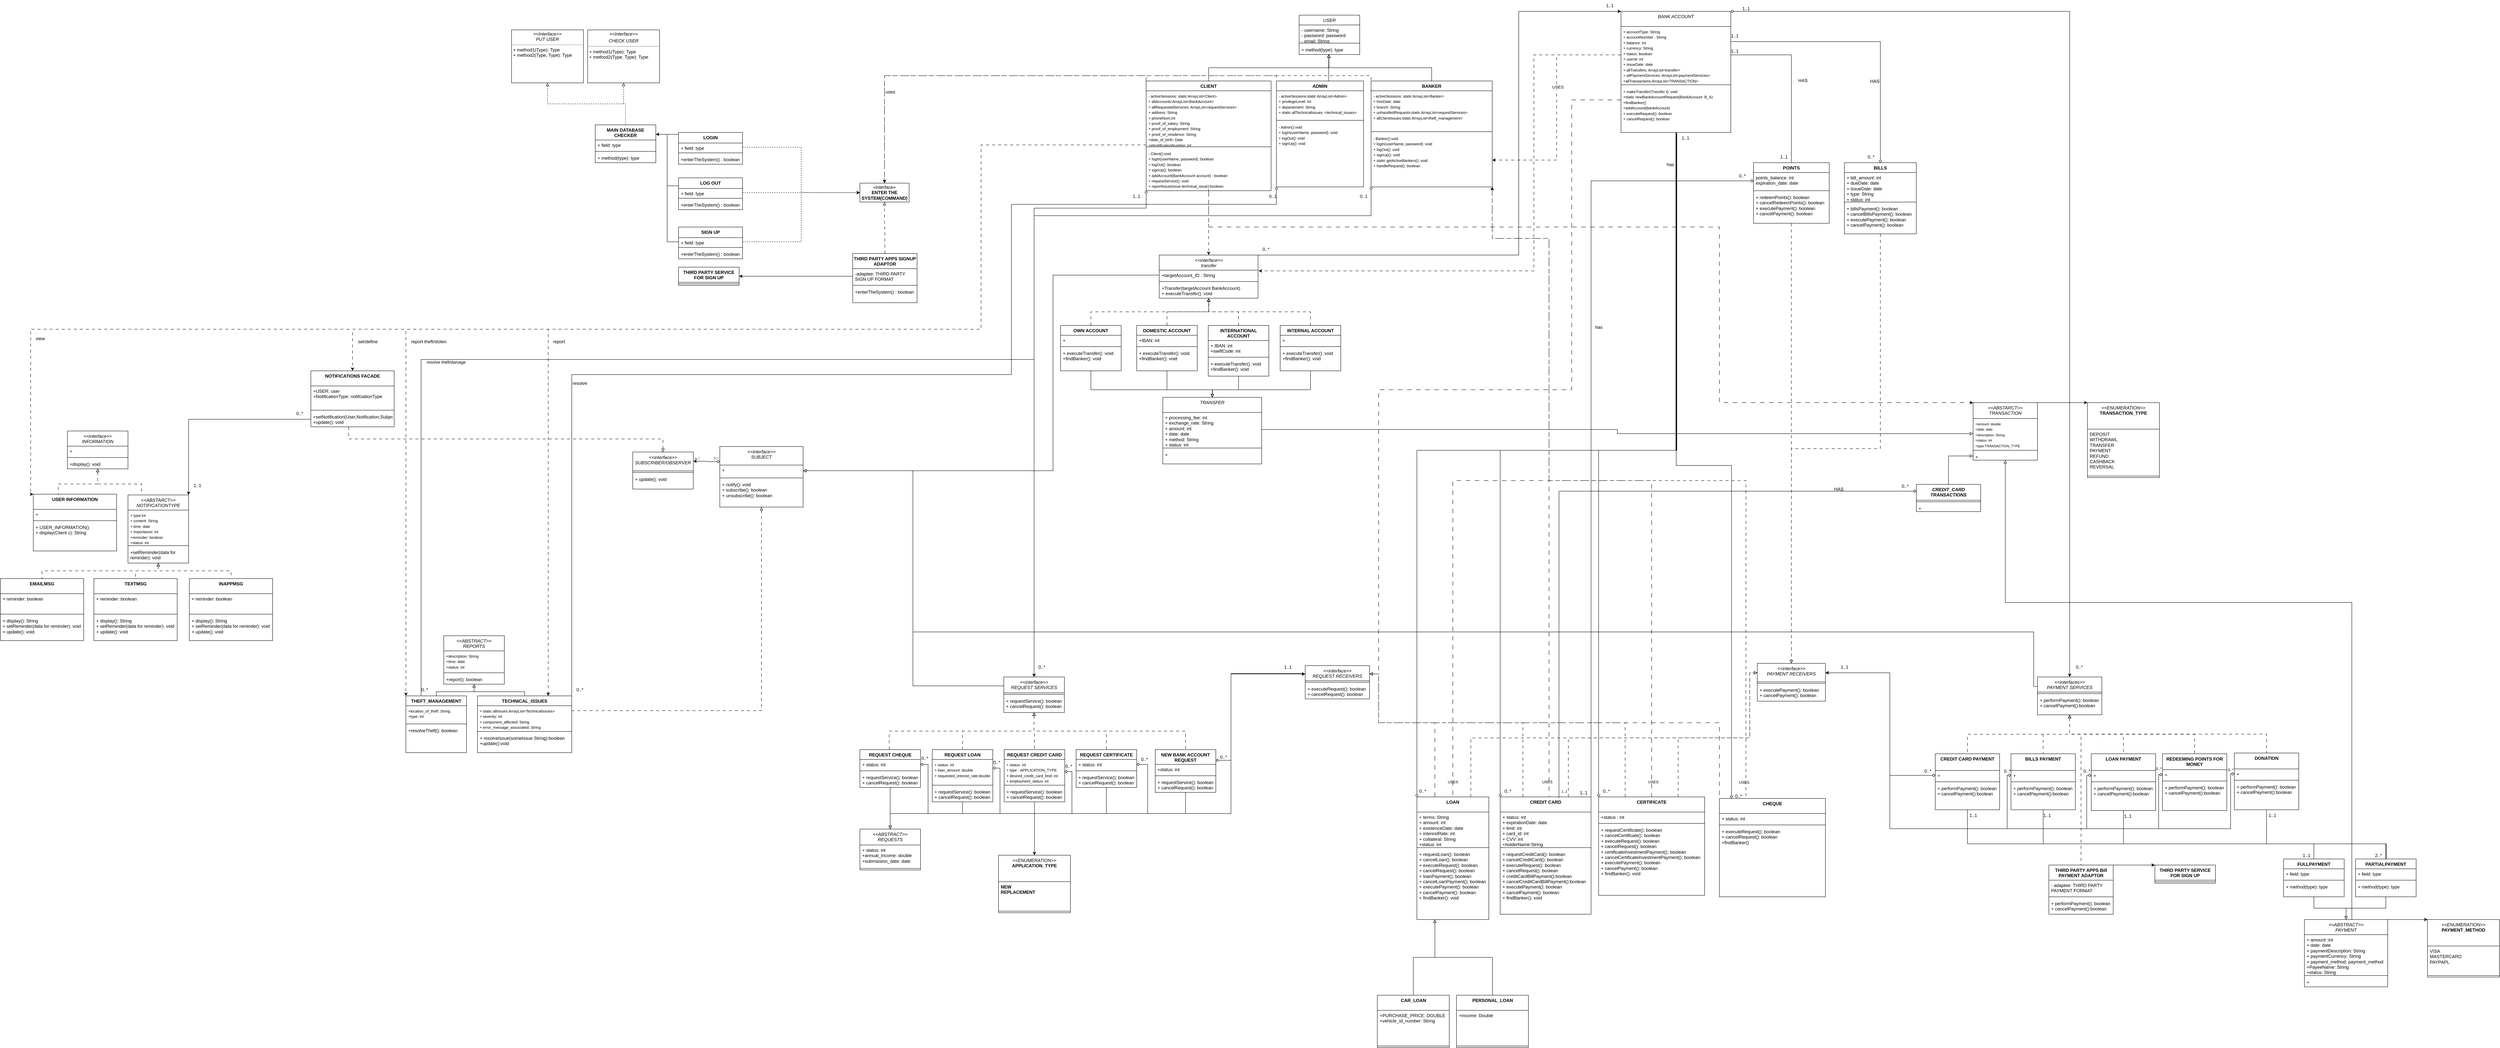 <mxfile version="21.2.3" type="device">
  <diagram name="Page-1" id="UAieh_hnSA7pFcs_WjZF">
    <mxGraphModel dx="4929" dy="1634" grid="1" gridSize="10" guides="1" tooltips="1" connect="1" arrows="1" fold="1" page="1" pageScale="1" pageWidth="827" pageHeight="1169" math="0" shadow="0">
      <root>
        <mxCell id="0" />
        <mxCell id="1" parent="0" />
        <mxCell id="f_wC157JiwR1pDFYYjTe-6" value="&lt;p style=&quot;margin:0px;margin-top:4px;text-align:center;&quot;&gt;&lt;i&gt;&amp;lt;&amp;lt;Interface&amp;gt;&amp;gt;&lt;/i&gt;&lt;br&gt;&lt;i&gt;PUT USER&lt;/i&gt;&lt;/p&gt;&lt;hr size=&quot;1&quot;&gt;&lt;p style=&quot;margin:0px;margin-left:4px;&quot;&gt;&lt;/p&gt;&lt;p style=&quot;margin:0px;margin-left:4px;&quot;&gt;+ method1(Type): Type&lt;br&gt;+ method2(Type, Type): Type&lt;/p&gt;" style="verticalAlign=top;align=left;overflow=fill;fontSize=12;fontFamily=Helvetica;html=1;whiteSpace=wrap;" parent="1" vertex="1">
          <mxGeometry x="-940" y="89" width="190" height="140" as="geometry" />
        </mxCell>
        <mxCell id="f_wC157JiwR1pDFYYjTe-7" value="&lt;p style=&quot;margin:0px;margin-top:4px;text-align:center;&quot;&gt;&lt;i&gt;&amp;lt;&amp;lt;Interface&amp;gt;&amp;gt;&lt;/i&gt;&lt;/p&gt;&lt;p style=&quot;margin:0px;margin-top:4px;text-align:center;&quot;&gt;&lt;i&gt;CHECK USER&lt;br&gt;&lt;/i&gt;&lt;/p&gt;&lt;hr&gt;&lt;p style=&quot;margin:0px;margin-left:4px;&quot;&gt;&lt;/p&gt;&lt;p style=&quot;margin:0px;margin-left:4px;&quot;&gt;+ method1(Type): Type&lt;br&gt;+ method2(Type, Type): Type&lt;/p&gt;" style="verticalAlign=top;align=left;overflow=fill;fontSize=12;fontFamily=Helvetica;html=1;whiteSpace=wrap;" parent="1" vertex="1">
          <mxGeometry x="-739" y="89" width="190" height="140" as="geometry" />
        </mxCell>
        <mxCell id="f_wC157JiwR1pDFYYjTe-14" style="edgeStyle=orthogonalEdgeStyle;rounded=0;orthogonalLoop=1;jettySize=auto;html=1;exitX=0;exitY=0.25;exitDx=0;exitDy=0;entryX=1;entryY=0.25;entryDx=0;entryDy=0;endArrow=none;endFill=0;" parent="1" source="f_wC157JiwR1pDFYYjTe-10" edge="1">
          <mxGeometry relative="1" as="geometry">
            <mxPoint x="-558" y="365" as="targetPoint" />
            <Array as="points">
              <mxPoint x="-379" y="360" />
              <mxPoint x="-468" y="360" />
              <mxPoint x="-468" y="363" />
            </Array>
          </mxGeometry>
        </mxCell>
        <mxCell id="f_wC157JiwR1pDFYYjTe-10" value="LOGIN" style="swimlane;fontStyle=1;align=center;verticalAlign=top;childLayout=stackLayout;horizontal=1;startSize=28;horizontalStack=0;resizeParent=1;resizeParentMax=0;resizeLast=0;collapsible=1;marginBottom=0;whiteSpace=wrap;html=1;" parent="1" vertex="1">
          <mxGeometry x="-499" y="360" width="169" height="84" as="geometry">
            <mxRectangle x="160" y="290" width="130" height="30" as="alternateBounds" />
          </mxGeometry>
        </mxCell>
        <mxCell id="f_wC157JiwR1pDFYYjTe-11" value="+ field: type" style="text;strokeColor=none;fillColor=none;align=left;verticalAlign=top;spacingLeft=4;spacingRight=4;overflow=hidden;rotatable=0;points=[[0,0.5],[1,0.5]];portConstraint=eastwest;whiteSpace=wrap;html=1;" parent="f_wC157JiwR1pDFYYjTe-10" vertex="1">
          <mxGeometry y="28" width="169" height="22" as="geometry" />
        </mxCell>
        <mxCell id="f_wC157JiwR1pDFYYjTe-12" value="" style="line;strokeWidth=1;fillColor=none;align=left;verticalAlign=middle;spacingTop=-1;spacingLeft=3;spacingRight=3;rotatable=0;labelPosition=right;points=[];portConstraint=eastwest;strokeColor=inherit;" parent="f_wC157JiwR1pDFYYjTe-10" vertex="1">
          <mxGeometry y="50" width="169" height="8" as="geometry" />
        </mxCell>
        <mxCell id="f_wC157JiwR1pDFYYjTe-13" value="+enterTheSystem() : boolean" style="text;strokeColor=none;fillColor=none;align=left;verticalAlign=top;spacingLeft=4;spacingRight=4;overflow=hidden;rotatable=0;points=[[0,0.5],[1,0.5]];portConstraint=eastwest;whiteSpace=wrap;html=1;" parent="f_wC157JiwR1pDFYYjTe-10" vertex="1">
          <mxGeometry y="58" width="169" height="26" as="geometry" />
        </mxCell>
        <mxCell id="f_wC157JiwR1pDFYYjTe-15" value="&lt;i style=&quot;font-weight: normal;&quot;&gt;USER&lt;/i&gt;" style="swimlane;fontStyle=1;align=center;verticalAlign=top;childLayout=stackLayout;horizontal=1;startSize=26;horizontalStack=0;resizeParent=1;resizeParentMax=0;resizeLast=0;collapsible=1;marginBottom=0;whiteSpace=wrap;html=1;" parent="1" vertex="1">
          <mxGeometry x="1140" y="50" width="160" height="104" as="geometry">
            <mxRectangle x="640" y="50" width="80" height="30" as="alternateBounds" />
          </mxGeometry>
        </mxCell>
        <mxCell id="f_wC157JiwR1pDFYYjTe-16" value="- username: String&lt;br&gt;- password: password&lt;br&gt;- email: String" style="text;strokeColor=none;fillColor=none;align=left;verticalAlign=top;spacingLeft=4;spacingRight=4;overflow=hidden;rotatable=0;points=[[0,0.5],[1,0.5]];portConstraint=eastwest;whiteSpace=wrap;html=1;" parent="f_wC157JiwR1pDFYYjTe-15" vertex="1">
          <mxGeometry y="26" width="160" height="44" as="geometry" />
        </mxCell>
        <mxCell id="f_wC157JiwR1pDFYYjTe-17" value="" style="line;strokeWidth=1;fillColor=none;align=left;verticalAlign=middle;spacingTop=-1;spacingLeft=3;spacingRight=3;rotatable=0;labelPosition=right;points=[];portConstraint=eastwest;strokeColor=inherit;" parent="f_wC157JiwR1pDFYYjTe-15" vertex="1">
          <mxGeometry y="70" width="160" height="8" as="geometry" />
        </mxCell>
        <mxCell id="f_wC157JiwR1pDFYYjTe-18" value="+ method(type): type" style="text;strokeColor=none;fillColor=none;align=left;verticalAlign=top;spacingLeft=4;spacingRight=4;overflow=hidden;rotatable=0;points=[[0,0.5],[1,0.5]];portConstraint=eastwest;whiteSpace=wrap;html=1;" parent="f_wC157JiwR1pDFYYjTe-15" vertex="1">
          <mxGeometry y="78" width="160" height="26" as="geometry" />
        </mxCell>
        <mxCell id="f_wC157JiwR1pDFYYjTe-260" style="edgeStyle=orthogonalEdgeStyle;rounded=0;orthogonalLoop=1;jettySize=auto;html=1;exitX=0.5;exitY=0;exitDx=0;exitDy=0;entryX=0.491;entryY=0.991;entryDx=0;entryDy=0;entryPerimeter=0;endArrow=block;endFill=0;" parent="1" source="f_wC157JiwR1pDFYYjTe-19" target="f_wC157JiwR1pDFYYjTe-18" edge="1">
          <mxGeometry relative="1" as="geometry" />
        </mxCell>
        <mxCell id="f_wC157JiwR1pDFYYjTe-269" style="edgeStyle=orthogonalEdgeStyle;rounded=0;orthogonalLoop=1;jettySize=auto;html=1;exitX=0.5;exitY=1;exitDx=0;exitDy=0;entryX=0.5;entryY=0;entryDx=0;entryDy=0;endArrow=classic;endFill=1;dashed=1;dashPattern=8 8;" parent="1" source="f_wC157JiwR1pDFYYjTe-19" target="f_wC157JiwR1pDFYYjTe-115" edge="1">
          <mxGeometry relative="1" as="geometry">
            <mxPoint x="925" y="520" as="targetPoint" />
            <Array as="points">
              <mxPoint x="901" y="510" />
              <mxPoint x="901" y="510" />
            </Array>
          </mxGeometry>
        </mxCell>
        <mxCell id="f_wC157JiwR1pDFYYjTe-495" style="edgeStyle=orthogonalEdgeStyle;rounded=0;orthogonalLoop=1;jettySize=auto;html=1;exitX=0;exitY=1;exitDx=0;exitDy=0;startArrow=diamond;startFill=0;" parent="1" source="f_wC157JiwR1pDFYYjTe-19" edge="1">
          <mxGeometry relative="1" as="geometry">
            <mxPoint x="440" y="1799" as="targetPoint" />
            <Array as="points">
              <mxPoint x="736" y="560" />
              <mxPoint x="440" y="560" />
            </Array>
          </mxGeometry>
        </mxCell>
        <mxCell id="1QSR1i9DhKROp5-wo-e_-230" style="edgeStyle=orthogonalEdgeStyle;rounded=0;orthogonalLoop=1;jettySize=auto;html=1;exitX=0.5;exitY=1;exitDx=0;exitDy=0;entryX=0;entryY=0;entryDx=0;entryDy=0;dashed=1;dashPattern=12 12;" edge="1" parent="1" source="f_wC157JiwR1pDFYYjTe-19" target="1QSR1i9DhKROp5-wo-e_-157">
          <mxGeometry relative="1" as="geometry">
            <mxPoint x="2770" y="1120" as="targetPoint" />
            <Array as="points">
              <mxPoint x="901" y="610" />
              <mxPoint x="2250" y="610" />
              <mxPoint x="2250" y="1074" />
            </Array>
          </mxGeometry>
        </mxCell>
        <mxCell id="f_wC157JiwR1pDFYYjTe-19" value="CLIENT" style="swimlane;fontStyle=1;align=center;verticalAlign=top;childLayout=stackLayout;horizontal=1;startSize=26;horizontalStack=0;resizeParent=1;resizeParentMax=0;resizeLast=0;collapsible=1;marginBottom=0;whiteSpace=wrap;html=1;" parent="1" vertex="1">
          <mxGeometry x="736" y="224" width="330" height="290" as="geometry">
            <mxRectangle x="520" y="200" width="80" height="30" as="alternateBounds" />
          </mxGeometry>
        </mxCell>
        <mxCell id="f_wC157JiwR1pDFYYjTe-20" value="&lt;font style=&quot;font-size: 10px;&quot;&gt;- activeSessions: static ArrayList&amp;lt;Client&amp;gt;&lt;br&gt;+ allAccounts:ArrayList&amp;lt;BankAccount&amp;gt;&lt;br&gt;+ allRequestedServices: ArrayList&amp;lt;requestServices&amp;gt;&lt;br&gt;+ address: String&lt;br&gt;+ phoneNum:int&lt;br&gt;+ proof_of_salary: String&lt;br&gt;+ proof_of_employment: String&lt;br&gt;+ proof_of_residence: String&lt;br&gt;+date_of_birth: Date&lt;br&gt;+identificationNumber: int&lt;br&gt;&lt;/font&gt;" style="text;strokeColor=none;fillColor=none;align=left;verticalAlign=top;spacingLeft=4;spacingRight=4;overflow=hidden;rotatable=0;points=[[0,0.5],[1,0.5]];portConstraint=eastwest;whiteSpace=wrap;html=1;" parent="f_wC157JiwR1pDFYYjTe-19" vertex="1">
          <mxGeometry y="26" width="330" height="144" as="geometry" />
        </mxCell>
        <mxCell id="f_wC157JiwR1pDFYYjTe-21" value="" style="line;strokeWidth=1;fillColor=none;align=left;verticalAlign=middle;spacingTop=-1;spacingLeft=3;spacingRight=3;rotatable=0;labelPosition=right;points=[];portConstraint=eastwest;strokeColor=inherit;" parent="f_wC157JiwR1pDFYYjTe-19" vertex="1">
          <mxGeometry y="170" width="330" height="8" as="geometry" />
        </mxCell>
        <mxCell id="f_wC157JiwR1pDFYYjTe-22" value="&lt;font style=&quot;font-size: 10px;&quot;&gt;- Client():void&lt;br&gt;+ logIn(userName, password) :boolean&lt;br&gt;+ logOut() :boolean&lt;br style=&quot;border-color: var(--border-color);&quot;&gt;+ signUp(): boolean&lt;br&gt;+ addAccount(BankAccount account) : boolean&lt;br&gt;+ requestService(): void&lt;br&gt;+ reportIssue(issue technical_issue):boolean&lt;/font&gt;" style="text;strokeColor=none;fillColor=none;align=left;verticalAlign=top;spacingLeft=4;spacingRight=4;overflow=hidden;rotatable=0;points=[[0,0.5],[1,0.5]];portConstraint=eastwest;whiteSpace=wrap;html=1;" parent="f_wC157JiwR1pDFYYjTe-19" vertex="1">
          <mxGeometry y="178" width="330" height="112" as="geometry" />
        </mxCell>
        <mxCell id="f_wC157JiwR1pDFYYjTe-259" style="edgeStyle=orthogonalEdgeStyle;rounded=0;orthogonalLoop=1;jettySize=auto;html=1;exitX=0.5;exitY=0;exitDx=0;exitDy=0;entryX=0.492;entryY=1.01;entryDx=0;entryDy=0;entryPerimeter=0;endArrow=block;endFill=0;" parent="1" source="f_wC157JiwR1pDFYYjTe-31" target="f_wC157JiwR1pDFYYjTe-18" edge="1">
          <mxGeometry relative="1" as="geometry">
            <mxPoint x="1190" y="175" as="targetPoint" />
          </mxGeometry>
        </mxCell>
        <mxCell id="f_wC157JiwR1pDFYYjTe-490" style="edgeStyle=orthogonalEdgeStyle;rounded=0;orthogonalLoop=1;jettySize=auto;html=1;exitX=1;exitY=1;exitDx=0;exitDy=0;entryX=0.5;entryY=0;entryDx=0;entryDy=0;dashed=1;dashPattern=12 12;endArrow=none;endFill=0;startArrow=classic;startFill=1;" parent="1" source="f_wC157JiwR1pDFYYjTe-31" target="f_wC157JiwR1pDFYYjTe-208" edge="1">
          <mxGeometry relative="1" as="geometry">
            <mxPoint x="1540" y="1870" as="targetPoint" />
            <Array as="points">
              <mxPoint x="1650" y="640" />
              <mxPoint x="1800" y="640" />
              <mxPoint x="1800" y="1280" />
              <mxPoint x="1546" y="1280" />
            </Array>
          </mxGeometry>
        </mxCell>
        <mxCell id="f_wC157JiwR1pDFYYjTe-491" style="edgeStyle=orthogonalEdgeStyle;rounded=0;orthogonalLoop=1;jettySize=auto;html=1;exitX=1;exitY=1;exitDx=0;exitDy=0;entryX=0.5;entryY=0;entryDx=0;entryDy=0;dashed=1;dashPattern=12 12;endArrow=none;endFill=0;startArrow=classic;startFill=1;" parent="1" source="f_wC157JiwR1pDFYYjTe-31" target="f_wC157JiwR1pDFYYjTe-212" edge="1">
          <mxGeometry relative="1" as="geometry">
            <mxPoint x="1790" y="2040" as="targetPoint" />
            <Array as="points">
              <mxPoint x="1650" y="640" />
              <mxPoint x="1800" y="640" />
              <mxPoint x="1800" y="2116" />
            </Array>
          </mxGeometry>
        </mxCell>
        <mxCell id="f_wC157JiwR1pDFYYjTe-492" style="edgeStyle=orthogonalEdgeStyle;rounded=0;orthogonalLoop=1;jettySize=auto;html=1;exitX=1;exitY=1;exitDx=0;exitDy=0;dashed=1;dashPattern=12 12;endArrow=none;endFill=0;startArrow=classic;startFill=1;entryX=0.5;entryY=0;entryDx=0;entryDy=0;" parent="1" source="f_wC157JiwR1pDFYYjTe-31" target="f_wC157JiwR1pDFYYjTe-216" edge="1">
          <mxGeometry relative="1" as="geometry">
            <mxPoint x="1970" y="1730" as="targetPoint" />
            <Array as="points">
              <mxPoint x="1650" y="640" />
              <mxPoint x="1800" y="640" />
              <mxPoint x="1800" y="1280" />
              <mxPoint x="2071" y="1280" />
            </Array>
          </mxGeometry>
        </mxCell>
        <mxCell id="1QSR1i9DhKROp5-wo-e_-42" style="edgeStyle=orthogonalEdgeStyle;rounded=0;orthogonalLoop=1;jettySize=auto;html=1;exitX=0;exitY=1;exitDx=0;exitDy=0;entryX=0.25;entryY=0;entryDx=0;entryDy=0;endArrow=none;endFill=0;startArrow=diamond;startFill=0;" edge="1" parent="1" source="f_wC157JiwR1pDFYYjTe-31" target="1QSR1i9DhKROp5-wo-e_-18">
          <mxGeometry relative="1" as="geometry">
            <mxPoint x="-140" y="1964.444" as="targetPoint" />
            <Array as="points">
              <mxPoint x="1330" y="580" />
              <mxPoint x="440" y="580" />
              <mxPoint x="440" y="960" />
              <mxPoint x="-1179" y="960" />
            </Array>
          </mxGeometry>
        </mxCell>
        <mxCell id="1QSR1i9DhKROp5-wo-e_-43" value="resolve theft/damage" style="edgeLabel;html=1;align=center;verticalAlign=middle;resizable=0;points=[];" vertex="1" connectable="0" parent="1QSR1i9DhKROp5-wo-e_-42">
          <mxGeometry x="0.505" y="-3" relative="1" as="geometry">
            <mxPoint x="1" y="10" as="offset" />
          </mxGeometry>
        </mxCell>
        <mxCell id="1QSR1i9DhKROp5-wo-e_-186" style="edgeStyle=orthogonalEdgeStyle;rounded=0;orthogonalLoop=1;jettySize=auto;html=1;exitX=1;exitY=1;exitDx=0;exitDy=0;entryX=0.25;entryY=0;entryDx=0;entryDy=0;dashed=1;endArrow=none;endFill=0;dashPattern=8 8;" edge="1" parent="1" source="f_wC157JiwR1pDFYYjTe-31" target="1QSR1i9DhKROp5-wo-e_-92">
          <mxGeometry relative="1" as="geometry">
            <mxPoint x="2190" y="1760" as="targetPoint" />
            <Array as="points">
              <mxPoint x="1650" y="640" />
              <mxPoint x="1800" y="640" />
              <mxPoint x="1800" y="1280" />
              <mxPoint x="2320" y="1280" />
            </Array>
          </mxGeometry>
        </mxCell>
        <mxCell id="f_wC157JiwR1pDFYYjTe-31" value="BANKER" style="swimlane;fontStyle=1;align=center;verticalAlign=top;childLayout=stackLayout;horizontal=1;startSize=26;horizontalStack=0;resizeParent=1;resizeParentMax=0;resizeLast=0;collapsible=1;marginBottom=0;whiteSpace=wrap;html=1;" parent="1" vertex="1">
          <mxGeometry x="1330" y="224" width="320" height="280" as="geometry">
            <mxRectangle x="1330" y="224" width="80" height="30" as="alternateBounds" />
          </mxGeometry>
        </mxCell>
        <mxCell id="f_wC157JiwR1pDFYYjTe-32" value="&lt;font style=&quot;font-size: 10px;&quot;&gt;- activeSessions: static ArrayList&amp;lt;Banker&amp;gt;&lt;br&gt;+ hireDate: date&lt;br&gt;+ branch: String&lt;br&gt;+ unhandledRequests:static ArrayList&amp;lt;requestServices&amp;gt;&lt;br&gt;+ allClientIssues:static ArrayList&amp;lt;theft_management&amp;gt;&lt;/font&gt;" style="text;strokeColor=none;fillColor=none;align=left;verticalAlign=top;spacingLeft=4;spacingRight=4;overflow=hidden;rotatable=0;points=[[0,0.5],[1,0.5]];portConstraint=eastwest;whiteSpace=wrap;html=1;" parent="f_wC157JiwR1pDFYYjTe-31" vertex="1">
          <mxGeometry y="26" width="320" height="104" as="geometry" />
        </mxCell>
        <mxCell id="f_wC157JiwR1pDFYYjTe-33" value="" style="line;strokeWidth=1;fillColor=none;align=left;verticalAlign=middle;spacingTop=-1;spacingLeft=3;spacingRight=3;rotatable=0;labelPosition=right;points=[];portConstraint=eastwest;strokeColor=inherit;" parent="f_wC157JiwR1pDFYYjTe-31" vertex="1">
          <mxGeometry y="130" width="320" height="8" as="geometry" />
        </mxCell>
        <mxCell id="f_wC157JiwR1pDFYYjTe-34" value="&lt;font style=&quot;font-size: 10px;&quot;&gt;- Banker():void&lt;br&gt;+ logIn(userName, password) :void&lt;br style=&quot;border-color: var(--border-color);&quot;&gt;+ logOut(): void&lt;br style=&quot;border-color: var(--border-color);&quot;&gt;+ signUp(): void&lt;br&gt;+ static getActiveBankers(): void&lt;br&gt;+ handleRequest(): boolean&lt;/font&gt;" style="text;strokeColor=none;fillColor=none;align=left;verticalAlign=top;spacingLeft=4;spacingRight=4;overflow=hidden;rotatable=0;points=[[0,0.5],[1,0.5]];portConstraint=eastwest;whiteSpace=wrap;html=1;" parent="f_wC157JiwR1pDFYYjTe-31" vertex="1">
          <mxGeometry y="138" width="320" height="142" as="geometry" />
        </mxCell>
        <mxCell id="f_wC157JiwR1pDFYYjTe-41" style="edgeStyle=orthogonalEdgeStyle;rounded=0;orthogonalLoop=1;jettySize=auto;html=1;exitX=0.5;exitY=0;exitDx=0;exitDy=0;entryX=0.5;entryY=1;entryDx=0;entryDy=0;dashed=1;endArrow=block;endFill=0;" parent="1" source="f_wC157JiwR1pDFYYjTe-36" target="f_wC157JiwR1pDFYYjTe-7" edge="1">
          <mxGeometry relative="1" as="geometry" />
        </mxCell>
        <mxCell id="f_wC157JiwR1pDFYYjTe-42" style="edgeStyle=orthogonalEdgeStyle;rounded=0;orthogonalLoop=1;jettySize=auto;html=1;exitX=0.5;exitY=0;exitDx=0;exitDy=0;dashed=1;endArrow=block;endFill=0;" parent="1" source="f_wC157JiwR1pDFYYjTe-36" target="f_wC157JiwR1pDFYYjTe-6" edge="1">
          <mxGeometry relative="1" as="geometry" />
        </mxCell>
        <mxCell id="f_wC157JiwR1pDFYYjTe-36" value="&lt;b style=&quot;border-color: var(--border-color);&quot;&gt;MAIN DATABASE CHECKER&lt;br&gt;&lt;/b&gt;" style="swimlane;fontStyle=1;align=center;verticalAlign=top;childLayout=stackLayout;horizontal=1;startSize=40;horizontalStack=0;resizeParent=1;resizeParentMax=0;resizeLast=0;collapsible=1;marginBottom=0;whiteSpace=wrap;html=1;" parent="1" vertex="1">
          <mxGeometry x="-719" y="340" width="160" height="100" as="geometry">
            <mxRectangle x="-60" y="290" width="200" height="30" as="alternateBounds" />
          </mxGeometry>
        </mxCell>
        <mxCell id="f_wC157JiwR1pDFYYjTe-37" value="+ field: type" style="text;strokeColor=none;fillColor=none;align=left;verticalAlign=top;spacingLeft=4;spacingRight=4;overflow=hidden;rotatable=0;points=[[0,0.5],[1,0.5]];portConstraint=eastwest;whiteSpace=wrap;html=1;" parent="f_wC157JiwR1pDFYYjTe-36" vertex="1">
          <mxGeometry y="40" width="160" height="26" as="geometry" />
        </mxCell>
        <mxCell id="f_wC157JiwR1pDFYYjTe-38" value="" style="line;strokeWidth=1;fillColor=none;align=left;verticalAlign=middle;spacingTop=-1;spacingLeft=3;spacingRight=3;rotatable=0;labelPosition=right;points=[];portConstraint=eastwest;strokeColor=inherit;" parent="f_wC157JiwR1pDFYYjTe-36" vertex="1">
          <mxGeometry y="66" width="160" height="8" as="geometry" />
        </mxCell>
        <mxCell id="f_wC157JiwR1pDFYYjTe-39" value="+ method(type): type" style="text;strokeColor=none;fillColor=none;align=left;verticalAlign=top;spacingLeft=4;spacingRight=4;overflow=hidden;rotatable=0;points=[[0,0.5],[1,0.5]];portConstraint=eastwest;whiteSpace=wrap;html=1;" parent="f_wC157JiwR1pDFYYjTe-36" vertex="1">
          <mxGeometry y="74" width="160" height="26" as="geometry" />
        </mxCell>
        <mxCell id="f_wC157JiwR1pDFYYjTe-49" style="edgeStyle=orthogonalEdgeStyle;rounded=0;orthogonalLoop=1;jettySize=auto;html=1;exitX=0;exitY=0.25;exitDx=0;exitDy=0;entryX=1;entryY=0.25;entryDx=0;entryDy=0;" parent="1" source="f_wC157JiwR1pDFYYjTe-45" target="f_wC157JiwR1pDFYYjTe-36" edge="1">
          <mxGeometry relative="1" as="geometry" />
        </mxCell>
        <mxCell id="f_wC157JiwR1pDFYYjTe-45" value="LOG OUT" style="swimlane;fontStyle=1;align=center;verticalAlign=top;childLayout=stackLayout;horizontal=1;startSize=28;horizontalStack=0;resizeParent=1;resizeParentMax=0;resizeLast=0;collapsible=1;marginBottom=0;whiteSpace=wrap;html=1;" parent="1" vertex="1">
          <mxGeometry x="-499" y="480" width="169" height="84" as="geometry">
            <mxRectangle x="160" y="290" width="130" height="30" as="alternateBounds" />
          </mxGeometry>
        </mxCell>
        <mxCell id="f_wC157JiwR1pDFYYjTe-46" value="+ field: type" style="text;strokeColor=none;fillColor=none;align=left;verticalAlign=top;spacingLeft=4;spacingRight=4;overflow=hidden;rotatable=0;points=[[0,0.5],[1,0.5]];portConstraint=eastwest;whiteSpace=wrap;html=1;" parent="f_wC157JiwR1pDFYYjTe-45" vertex="1">
          <mxGeometry y="28" width="169" height="22" as="geometry" />
        </mxCell>
        <mxCell id="f_wC157JiwR1pDFYYjTe-47" value="" style="line;strokeWidth=1;fillColor=none;align=left;verticalAlign=middle;spacingTop=-1;spacingLeft=3;spacingRight=3;rotatable=0;labelPosition=right;points=[];portConstraint=eastwest;strokeColor=inherit;" parent="f_wC157JiwR1pDFYYjTe-45" vertex="1">
          <mxGeometry y="50" width="169" height="8" as="geometry" />
        </mxCell>
        <mxCell id="f_wC157JiwR1pDFYYjTe-48" value="+enterTheSystem() : boolean" style="text;strokeColor=none;fillColor=none;align=left;verticalAlign=top;spacingLeft=4;spacingRight=4;overflow=hidden;rotatable=0;points=[[0,0.5],[1,0.5]];portConstraint=eastwest;whiteSpace=wrap;html=1;" parent="f_wC157JiwR1pDFYYjTe-45" vertex="1">
          <mxGeometry y="58" width="169" height="26" as="geometry" />
        </mxCell>
        <mxCell id="f_wC157JiwR1pDFYYjTe-50" value="«interface»&lt;br&gt;&lt;b&gt;ENTER THE SYSTEM(COMMAND)&lt;/b&gt;" style="html=1;whiteSpace=wrap;" parent="1" vertex="1">
          <mxGeometry x="-20" y="494" width="130" height="50" as="geometry" />
        </mxCell>
        <mxCell id="f_wC157JiwR1pDFYYjTe-51" value="SIGN UP" style="swimlane;fontStyle=1;align=center;verticalAlign=top;childLayout=stackLayout;horizontal=1;startSize=28;horizontalStack=0;resizeParent=1;resizeParentMax=0;resizeLast=0;collapsible=1;marginBottom=0;whiteSpace=wrap;html=1;" parent="1" vertex="1">
          <mxGeometry x="-499" y="610" width="169" height="84" as="geometry">
            <mxRectangle x="160" y="290" width="130" height="30" as="alternateBounds" />
          </mxGeometry>
        </mxCell>
        <mxCell id="f_wC157JiwR1pDFYYjTe-52" value="+ field: type" style="text;strokeColor=none;fillColor=none;align=left;verticalAlign=top;spacingLeft=4;spacingRight=4;overflow=hidden;rotatable=0;points=[[0,0.5],[1,0.5]];portConstraint=eastwest;whiteSpace=wrap;html=1;" parent="f_wC157JiwR1pDFYYjTe-51" vertex="1">
          <mxGeometry y="28" width="169" height="22" as="geometry" />
        </mxCell>
        <mxCell id="f_wC157JiwR1pDFYYjTe-53" value="" style="line;strokeWidth=1;fillColor=none;align=left;verticalAlign=middle;spacingTop=-1;spacingLeft=3;spacingRight=3;rotatable=0;labelPosition=right;points=[];portConstraint=eastwest;strokeColor=inherit;" parent="f_wC157JiwR1pDFYYjTe-51" vertex="1">
          <mxGeometry y="50" width="169" height="8" as="geometry" />
        </mxCell>
        <mxCell id="f_wC157JiwR1pDFYYjTe-54" value="+enterTheSystem() : boolean" style="text;strokeColor=none;fillColor=none;align=left;verticalAlign=top;spacingLeft=4;spacingRight=4;overflow=hidden;rotatable=0;points=[[0,0.5],[1,0.5]];portConstraint=eastwest;whiteSpace=wrap;html=1;" parent="f_wC157JiwR1pDFYYjTe-51" vertex="1">
          <mxGeometry y="58" width="169" height="26" as="geometry" />
        </mxCell>
        <mxCell id="f_wC157JiwR1pDFYYjTe-55" style="edgeStyle=orthogonalEdgeStyle;rounded=0;orthogonalLoop=1;jettySize=auto;html=1;exitX=0;exitY=0.5;exitDx=0;exitDy=0;entryX=1;entryY=0.25;entryDx=0;entryDy=0;" parent="1" source="f_wC157JiwR1pDFYYjTe-52" target="f_wC157JiwR1pDFYYjTe-36" edge="1">
          <mxGeometry relative="1" as="geometry" />
        </mxCell>
        <mxCell id="f_wC157JiwR1pDFYYjTe-56" style="edgeStyle=orthogonalEdgeStyle;rounded=0;orthogonalLoop=1;jettySize=auto;html=1;exitX=1;exitY=0.5;exitDx=0;exitDy=0;entryX=0;entryY=0.5;entryDx=0;entryDy=0;dashed=1;" parent="1" source="f_wC157JiwR1pDFYYjTe-11" target="f_wC157JiwR1pDFYYjTe-50" edge="1">
          <mxGeometry relative="1" as="geometry" />
        </mxCell>
        <mxCell id="f_wC157JiwR1pDFYYjTe-57" style="edgeStyle=orthogonalEdgeStyle;rounded=0;orthogonalLoop=1;jettySize=auto;html=1;exitX=1;exitY=0.5;exitDx=0;exitDy=0;entryX=0;entryY=0.5;entryDx=0;entryDy=0;dashed=1;" parent="1" source="f_wC157JiwR1pDFYYjTe-46" target="f_wC157JiwR1pDFYYjTe-50" edge="1">
          <mxGeometry relative="1" as="geometry">
            <mxPoint x="-19" y="430" as="targetPoint" />
          </mxGeometry>
        </mxCell>
        <mxCell id="f_wC157JiwR1pDFYYjTe-58" style="edgeStyle=orthogonalEdgeStyle;rounded=0;orthogonalLoop=1;jettySize=auto;html=1;exitX=1;exitY=0.5;exitDx=0;exitDy=0;entryX=0;entryY=0.5;entryDx=0;entryDy=0;dashed=1;" parent="1" source="f_wC157JiwR1pDFYYjTe-52" target="f_wC157JiwR1pDFYYjTe-50" edge="1">
          <mxGeometry relative="1" as="geometry" />
        </mxCell>
        <mxCell id="f_wC157JiwR1pDFYYjTe-152" style="edgeStyle=orthogonalEdgeStyle;rounded=0;orthogonalLoop=1;jettySize=auto;html=1;exitX=0.5;exitY=0;exitDx=0;exitDy=0;entryX=0.5;entryY=1.017;entryDx=0;entryDy=0;entryPerimeter=0;dashed=1;dashPattern=8 8;endArrow=block;endFill=0;" parent="1" source="f_wC157JiwR1pDFYYjTe-67" target="f_wC157JiwR1pDFYYjTe-118" edge="1">
          <mxGeometry relative="1" as="geometry">
            <mxPoint x="911" y="800" as="targetPoint" />
          </mxGeometry>
        </mxCell>
        <mxCell id="1QSR1i9DhKROp5-wo-e_-71" style="edgeStyle=orthogonalEdgeStyle;rounded=0;orthogonalLoop=1;jettySize=auto;html=1;exitX=0.5;exitY=1;exitDx=0;exitDy=0;entryX=0.5;entryY=0;entryDx=0;entryDy=0;endArrow=block;endFill=0;" edge="1" parent="1" source="f_wC157JiwR1pDFYYjTe-67" target="1QSR1i9DhKROp5-wo-e_-65">
          <mxGeometry relative="1" as="geometry">
            <mxPoint x="980" y="1020" as="targetPoint" />
            <Array as="points">
              <mxPoint x="980" y="1040" />
              <mxPoint x="911" y="1040" />
            </Array>
          </mxGeometry>
        </mxCell>
        <mxCell id="f_wC157JiwR1pDFYYjTe-67" value="INTERNATIONAL ACCOUNT" style="swimlane;fontStyle=1;align=center;verticalAlign=top;childLayout=stackLayout;horizontal=1;startSize=40;horizontalStack=0;resizeParent=1;resizeParentMax=0;resizeLast=0;collapsible=1;marginBottom=0;whiteSpace=wrap;html=1;" parent="1" vertex="1">
          <mxGeometry x="900" y="870" width="160" height="134" as="geometry">
            <mxRectangle x="640" y="50" width="80" height="30" as="alternateBounds" />
          </mxGeometry>
        </mxCell>
        <mxCell id="f_wC157JiwR1pDFYYjTe-68" value="+ IBAN: int&lt;br&gt;+swiftCode: int" style="text;strokeColor=none;fillColor=none;align=left;verticalAlign=top;spacingLeft=4;spacingRight=4;overflow=hidden;rotatable=0;points=[[0,0.5],[1,0.5]];portConstraint=eastwest;whiteSpace=wrap;html=1;" parent="f_wC157JiwR1pDFYYjTe-67" vertex="1">
          <mxGeometry y="40" width="160" height="40" as="geometry" />
        </mxCell>
        <mxCell id="f_wC157JiwR1pDFYYjTe-69" value="" style="line;strokeWidth=1;fillColor=none;align=left;verticalAlign=middle;spacingTop=-1;spacingLeft=3;spacingRight=3;rotatable=0;labelPosition=right;points=[];portConstraint=eastwest;strokeColor=inherit;" parent="f_wC157JiwR1pDFYYjTe-67" vertex="1">
          <mxGeometry y="80" width="160" height="8" as="geometry" />
        </mxCell>
        <mxCell id="f_wC157JiwR1pDFYYjTe-70" value="+ executeTransfer() :void&lt;br&gt;+findBanker(): void" style="text;strokeColor=none;fillColor=none;align=left;verticalAlign=top;spacingLeft=4;spacingRight=4;overflow=hidden;rotatable=0;points=[[0,0.5],[1,0.5]];portConstraint=eastwest;whiteSpace=wrap;html=1;" parent="f_wC157JiwR1pDFYYjTe-67" vertex="1">
          <mxGeometry y="88" width="160" height="46" as="geometry" />
        </mxCell>
        <mxCell id="f_wC157JiwR1pDFYYjTe-290" style="edgeStyle=orthogonalEdgeStyle;rounded=0;orthogonalLoop=1;jettySize=auto;html=1;exitX=1;exitY=0;exitDx=0;exitDy=0;entryX=0;entryY=0;entryDx=0;entryDy=0;" parent="1" source="f_wC157JiwR1pDFYYjTe-115" target="f_wC157JiwR1pDFYYjTe-161" edge="1">
          <mxGeometry relative="1" as="geometry">
            <Array as="points">
              <mxPoint x="1720" y="684" />
              <mxPoint x="1720" y="40" />
            </Array>
          </mxGeometry>
        </mxCell>
        <mxCell id="f_wC157JiwR1pDFYYjTe-115" value="&lt;span style=&quot;font-weight: normal;&quot;&gt;&lt;i&gt;&amp;lt;&amp;lt;interface&amp;gt;&amp;gt;&lt;br&gt;transfer&lt;/i&gt;&lt;/span&gt;" style="swimlane;fontStyle=1;align=center;verticalAlign=top;childLayout=stackLayout;horizontal=1;startSize=40;horizontalStack=0;resizeParent=1;resizeParentMax=0;resizeLast=0;collapsible=1;marginBottom=0;whiteSpace=wrap;html=1;" parent="1" vertex="1">
          <mxGeometry x="770.5" y="684" width="261" height="114" as="geometry">
            <mxRectangle x="750" y="200" width="80" height="30" as="alternateBounds" />
          </mxGeometry>
        </mxCell>
        <mxCell id="f_wC157JiwR1pDFYYjTe-116" value="+targetAccount_ID : String" style="text;strokeColor=none;fillColor=none;align=left;verticalAlign=top;spacingLeft=4;spacingRight=4;overflow=hidden;rotatable=0;points=[[0,0.5],[1,0.5]];portConstraint=eastwest;whiteSpace=wrap;html=1;" parent="f_wC157JiwR1pDFYYjTe-115" vertex="1">
          <mxGeometry y="40" width="261" height="26" as="geometry" />
        </mxCell>
        <mxCell id="f_wC157JiwR1pDFYYjTe-117" value="" style="line;strokeWidth=1;fillColor=none;align=left;verticalAlign=middle;spacingTop=-1;spacingLeft=3;spacingRight=3;rotatable=0;labelPosition=right;points=[];portConstraint=eastwest;strokeColor=inherit;" parent="f_wC157JiwR1pDFYYjTe-115" vertex="1">
          <mxGeometry y="66" width="261" height="8" as="geometry" />
        </mxCell>
        <mxCell id="f_wC157JiwR1pDFYYjTe-118" value="+Transfer(targetAccount BankAccount)&lt;br&gt;+ executeTransfer() :void" style="text;strokeColor=none;fillColor=none;align=left;verticalAlign=top;spacingLeft=4;spacingRight=4;overflow=hidden;rotatable=0;points=[[0,0.5],[1,0.5]];portConstraint=eastwest;whiteSpace=wrap;html=1;" parent="f_wC157JiwR1pDFYYjTe-115" vertex="1">
          <mxGeometry y="74" width="261" height="40" as="geometry" />
        </mxCell>
        <mxCell id="f_wC157JiwR1pDFYYjTe-153" style="edgeStyle=orthogonalEdgeStyle;rounded=0;orthogonalLoop=1;jettySize=auto;html=1;exitX=0.5;exitY=0;exitDx=0;exitDy=0;entryX=0.501;entryY=1.024;entryDx=0;entryDy=0;entryPerimeter=0;endArrow=block;endFill=0;dashed=1;dashPattern=8 8;" parent="1" source="f_wC157JiwR1pDFYYjTe-127" target="f_wC157JiwR1pDFYYjTe-118" edge="1">
          <mxGeometry relative="1" as="geometry" />
        </mxCell>
        <mxCell id="1QSR1i9DhKROp5-wo-e_-72" style="edgeStyle=orthogonalEdgeStyle;rounded=0;orthogonalLoop=1;jettySize=auto;html=1;exitX=0.5;exitY=1;exitDx=0;exitDy=0;entryX=0.5;entryY=0;entryDx=0;entryDy=0;endArrow=block;endFill=0;" edge="1" parent="1" source="f_wC157JiwR1pDFYYjTe-127" target="1QSR1i9DhKROp5-wo-e_-65">
          <mxGeometry relative="1" as="geometry">
            <mxPoint x="1170.064" y="1030" as="targetPoint" />
            <Array as="points">
              <mxPoint x="1170" y="1040" />
              <mxPoint x="911" y="1040" />
            </Array>
          </mxGeometry>
        </mxCell>
        <mxCell id="f_wC157JiwR1pDFYYjTe-127" value="INTERNAL ACCOUNT" style="swimlane;fontStyle=1;align=center;verticalAlign=top;childLayout=stackLayout;horizontal=1;startSize=26;horizontalStack=0;resizeParent=1;resizeParentMax=0;resizeLast=0;collapsible=1;marginBottom=0;whiteSpace=wrap;html=1;" parent="1" vertex="1">
          <mxGeometry x="1090" y="870" width="160" height="120" as="geometry">
            <mxRectangle x="750" y="200" width="80" height="30" as="alternateBounds" />
          </mxGeometry>
        </mxCell>
        <mxCell id="f_wC157JiwR1pDFYYjTe-128" value="+" style="text;strokeColor=none;fillColor=none;align=left;verticalAlign=top;spacingLeft=4;spacingRight=4;overflow=hidden;rotatable=0;points=[[0,0.5],[1,0.5]];portConstraint=eastwest;whiteSpace=wrap;html=1;" parent="f_wC157JiwR1pDFYYjTe-127" vertex="1">
          <mxGeometry y="26" width="160" height="26" as="geometry" />
        </mxCell>
        <mxCell id="f_wC157JiwR1pDFYYjTe-129" value="" style="line;strokeWidth=1;fillColor=none;align=left;verticalAlign=middle;spacingTop=-1;spacingLeft=3;spacingRight=3;rotatable=0;labelPosition=right;points=[];portConstraint=eastwest;strokeColor=inherit;" parent="f_wC157JiwR1pDFYYjTe-127" vertex="1">
          <mxGeometry y="52" width="160" height="8" as="geometry" />
        </mxCell>
        <mxCell id="f_wC157JiwR1pDFYYjTe-130" value="+ executeTransfer() :void&lt;br&gt;+findBanker(): void" style="text;strokeColor=none;fillColor=none;align=left;verticalAlign=top;spacingLeft=4;spacingRight=4;overflow=hidden;rotatable=0;points=[[0,0.5],[1,0.5]];portConstraint=eastwest;whiteSpace=wrap;html=1;" parent="f_wC157JiwR1pDFYYjTe-127" vertex="1">
          <mxGeometry y="60" width="160" height="60" as="geometry" />
        </mxCell>
        <mxCell id="f_wC157JiwR1pDFYYjTe-149" style="edgeStyle=orthogonalEdgeStyle;rounded=0;orthogonalLoop=1;jettySize=auto;html=1;exitX=0.5;exitY=0;exitDx=0;exitDy=0;entryX=0.5;entryY=1;entryDx=0;entryDy=0;endArrow=block;endFill=0;dashed=1;dashPattern=8 8;" parent="1" source="f_wC157JiwR1pDFYYjTe-131" target="f_wC157JiwR1pDFYYjTe-115" edge="1">
          <mxGeometry relative="1" as="geometry">
            <mxPoint x="901" y="810" as="targetPoint" />
          </mxGeometry>
        </mxCell>
        <mxCell id="1QSR1i9DhKROp5-wo-e_-69" style="edgeStyle=orthogonalEdgeStyle;rounded=0;orthogonalLoop=1;jettySize=auto;html=1;exitX=0.5;exitY=1;exitDx=0;exitDy=0;endArrow=block;endFill=0;" edge="1" parent="1" source="f_wC157JiwR1pDFYYjTe-131" target="1QSR1i9DhKROp5-wo-e_-65">
          <mxGeometry relative="1" as="geometry">
            <mxPoint x="589.983" y="1010" as="targetPoint" />
            <Array as="points">
              <mxPoint x="590" y="1040" />
              <mxPoint x="911" y="1040" />
            </Array>
          </mxGeometry>
        </mxCell>
        <mxCell id="f_wC157JiwR1pDFYYjTe-131" value="OWN ACCOUNT" style="swimlane;fontStyle=1;align=center;verticalAlign=top;childLayout=stackLayout;horizontal=1;startSize=26;horizontalStack=0;resizeParent=1;resizeParentMax=0;resizeLast=0;collapsible=1;marginBottom=0;whiteSpace=wrap;html=1;" parent="1" vertex="1">
          <mxGeometry x="510" y="870" width="160" height="120" as="geometry">
            <mxRectangle x="750" y="200" width="80" height="30" as="alternateBounds" />
          </mxGeometry>
        </mxCell>
        <mxCell id="f_wC157JiwR1pDFYYjTe-132" value="+" style="text;strokeColor=none;fillColor=none;align=left;verticalAlign=top;spacingLeft=4;spacingRight=4;overflow=hidden;rotatable=0;points=[[0,0.5],[1,0.5]];portConstraint=eastwest;whiteSpace=wrap;html=1;" parent="f_wC157JiwR1pDFYYjTe-131" vertex="1">
          <mxGeometry y="26" width="160" height="26" as="geometry" />
        </mxCell>
        <mxCell id="f_wC157JiwR1pDFYYjTe-133" value="" style="line;strokeWidth=1;fillColor=none;align=left;verticalAlign=middle;spacingTop=-1;spacingLeft=3;spacingRight=3;rotatable=0;labelPosition=right;points=[];portConstraint=eastwest;strokeColor=inherit;" parent="f_wC157JiwR1pDFYYjTe-131" vertex="1">
          <mxGeometry y="52" width="160" height="8" as="geometry" />
        </mxCell>
        <mxCell id="f_wC157JiwR1pDFYYjTe-134" value="+ executeTransfer() :void&lt;br&gt;+findBanker(): void" style="text;strokeColor=none;fillColor=none;align=left;verticalAlign=top;spacingLeft=4;spacingRight=4;overflow=hidden;rotatable=0;points=[[0,0.5],[1,0.5]];portConstraint=eastwest;whiteSpace=wrap;html=1;" parent="f_wC157JiwR1pDFYYjTe-131" vertex="1">
          <mxGeometry y="60" width="160" height="60" as="geometry" />
        </mxCell>
        <mxCell id="f_wC157JiwR1pDFYYjTe-151" style="edgeStyle=orthogonalEdgeStyle;rounded=0;orthogonalLoop=1;jettySize=auto;html=1;exitX=0.5;exitY=0;exitDx=0;exitDy=0;entryX=0.501;entryY=1.003;entryDx=0;entryDy=0;entryPerimeter=0;dashed=1;dashPattern=8 8;endArrow=block;endFill=0;" parent="1" source="f_wC157JiwR1pDFYYjTe-136" target="f_wC157JiwR1pDFYYjTe-118" edge="1">
          <mxGeometry relative="1" as="geometry">
            <mxPoint x="901" y="800" as="targetPoint" />
          </mxGeometry>
        </mxCell>
        <mxCell id="1QSR1i9DhKROp5-wo-e_-70" style="edgeStyle=orthogonalEdgeStyle;rounded=0;orthogonalLoop=1;jettySize=auto;html=1;exitX=0.5;exitY=1;exitDx=0;exitDy=0;entryX=0.5;entryY=0;entryDx=0;entryDy=0;endArrow=block;endFill=0;" edge="1" parent="1" source="f_wC157JiwR1pDFYYjTe-136" target="1QSR1i9DhKROp5-wo-e_-65">
          <mxGeometry relative="1" as="geometry">
            <mxPoint x="791.002" y="1010" as="targetPoint" />
            <Array as="points">
              <mxPoint x="791" y="1040" />
              <mxPoint x="911" y="1040" />
            </Array>
          </mxGeometry>
        </mxCell>
        <mxCell id="f_wC157JiwR1pDFYYjTe-136" value="DOMESTIC ACCOUNT" style="swimlane;fontStyle=1;align=center;verticalAlign=top;childLayout=stackLayout;horizontal=1;startSize=26;horizontalStack=0;resizeParent=1;resizeParentMax=0;resizeLast=0;collapsible=1;marginBottom=0;whiteSpace=wrap;html=1;" parent="1" vertex="1">
          <mxGeometry x="711" y="870" width="160" height="120" as="geometry">
            <mxRectangle x="750" y="200" width="80" height="30" as="alternateBounds" />
          </mxGeometry>
        </mxCell>
        <mxCell id="f_wC157JiwR1pDFYYjTe-137" value="+IBAN: int" style="text;strokeColor=none;fillColor=none;align=left;verticalAlign=top;spacingLeft=4;spacingRight=4;overflow=hidden;rotatable=0;points=[[0,0.5],[1,0.5]];portConstraint=eastwest;whiteSpace=wrap;html=1;" parent="f_wC157JiwR1pDFYYjTe-136" vertex="1">
          <mxGeometry y="26" width="160" height="26" as="geometry" />
        </mxCell>
        <mxCell id="f_wC157JiwR1pDFYYjTe-138" value="" style="line;strokeWidth=1;fillColor=none;align=left;verticalAlign=middle;spacingTop=-1;spacingLeft=3;spacingRight=3;rotatable=0;labelPosition=right;points=[];portConstraint=eastwest;strokeColor=inherit;" parent="f_wC157JiwR1pDFYYjTe-136" vertex="1">
          <mxGeometry y="52" width="160" height="8" as="geometry" />
        </mxCell>
        <mxCell id="f_wC157JiwR1pDFYYjTe-139" value="+ executeTransfer() :void&lt;br&gt;+findBanker(): void" style="text;strokeColor=none;fillColor=none;align=left;verticalAlign=top;spacingLeft=4;spacingRight=4;overflow=hidden;rotatable=0;points=[[0,0.5],[1,0.5]];portConstraint=eastwest;whiteSpace=wrap;html=1;" parent="f_wC157JiwR1pDFYYjTe-136" vertex="1">
          <mxGeometry y="60" width="160" height="60" as="geometry" />
        </mxCell>
        <mxCell id="f_wC157JiwR1pDFYYjTe-385" style="edgeStyle=orthogonalEdgeStyle;rounded=0;orthogonalLoop=1;jettySize=auto;html=1;exitX=1;exitY=0.25;exitDx=0;exitDy=0;entryX=0.5;entryY=0;entryDx=0;entryDy=0;endArrow=diamond;endFill=0;startArrow=none;startFill=0;" parent="1" source="f_wC157JiwR1pDFYYjTe-161" target="f_wC157JiwR1pDFYYjTe-380" edge="1">
          <mxGeometry relative="1" as="geometry" />
        </mxCell>
        <mxCell id="1QSR1i9DhKROp5-wo-e_-167" style="edgeStyle=orthogonalEdgeStyle;rounded=0;orthogonalLoop=1;jettySize=auto;html=1;exitX=1;exitY=0;exitDx=0;exitDy=0;entryX=0.5;entryY=0;entryDx=0;entryDy=0;startArrow=diamond;startFill=0;" edge="1" parent="1" source="f_wC157JiwR1pDFYYjTe-161" target="f_wC157JiwR1pDFYYjTe-305">
          <mxGeometry relative="1" as="geometry">
            <mxPoint x="3310" y="1240" as="targetPoint" />
            <Array as="points">
              <mxPoint x="3175" y="40" />
            </Array>
          </mxGeometry>
        </mxCell>
        <mxCell id="1QSR1i9DhKROp5-wo-e_-206" style="edgeStyle=orthogonalEdgeStyle;rounded=0;orthogonalLoop=1;jettySize=auto;html=1;exitX=0.503;exitY=0.998;exitDx=0;exitDy=0;exitPerimeter=0;entryX=0.114;entryY=-0.002;entryDx=0;entryDy=0;entryPerimeter=0;endArrow=diamond;endFill=0;" edge="1" parent="1" source="f_wC157JiwR1pDFYYjTe-164" target="1QSR1i9DhKROp5-wo-e_-92">
          <mxGeometry relative="1" as="geometry">
            <mxPoint x="2190" y="1860.833" as="targetPoint" />
          </mxGeometry>
        </mxCell>
        <mxCell id="f_wC157JiwR1pDFYYjTe-161" value="&lt;span style=&quot;font-weight: 400;&quot;&gt;&lt;i&gt;BANK ACCOUNT&lt;/i&gt;&lt;/span&gt;" style="swimlane;fontStyle=1;align=center;verticalAlign=top;childLayout=stackLayout;horizontal=1;startSize=40;horizontalStack=0;resizeParent=1;resizeParentMax=0;resizeLast=0;collapsible=1;marginBottom=0;whiteSpace=wrap;html=1;" parent="1" vertex="1">
          <mxGeometry x="1990" y="40" width="290" height="320" as="geometry">
            <mxRectangle x="750" y="200" width="80" height="30" as="alternateBounds" />
          </mxGeometry>
        </mxCell>
        <mxCell id="f_wC157JiwR1pDFYYjTe-162" value="&lt;font style=&quot;font-size: 10px;&quot;&gt;+ accountType: String&lt;br&gt;+ accountNumber : String&lt;br&gt;+ balance: int&lt;br&gt;+ currency: String&lt;br&gt;+ status: boolean&lt;br&gt;+ userId: int&lt;br&gt;+ issueDate: date&lt;br&gt;+ allTransfers: ArrayList&amp;lt;transfer&amp;gt;&lt;br&gt;+ allPaymentServices: ArrayList&amp;lt;paymentServices&amp;gt;&lt;br&gt;+allTransactions:ArrayList&amp;lt;TRANSACTION&amp;gt;&lt;br&gt;&lt;/font&gt;" style="text;strokeColor=none;fillColor=none;align=left;verticalAlign=top;spacingLeft=4;spacingRight=4;overflow=hidden;rotatable=0;points=[[0,0.5],[1,0.5]];portConstraint=eastwest;whiteSpace=wrap;html=1;" parent="f_wC157JiwR1pDFYYjTe-161" vertex="1">
          <mxGeometry y="40" width="290" height="150" as="geometry" />
        </mxCell>
        <mxCell id="f_wC157JiwR1pDFYYjTe-163" value="" style="line;strokeWidth=1;fillColor=none;align=left;verticalAlign=middle;spacingTop=-1;spacingLeft=3;spacingRight=3;rotatable=0;labelPosition=right;points=[];portConstraint=eastwest;strokeColor=inherit;" parent="f_wC157JiwR1pDFYYjTe-161" vertex="1">
          <mxGeometry y="190" width="290" height="8" as="geometry" />
        </mxCell>
        <mxCell id="f_wC157JiwR1pDFYYjTe-164" value="&lt;font style=&quot;font-size: 10px;&quot;&gt;+ makeTransfer(Transfer t): void&lt;br&gt;+static newBankAccountRequest(BankAccount &amp;nbsp;B_A)&lt;br&gt;+findBanker()&lt;br&gt;+addAccount(bankAccount)&lt;br&gt;+ executeRequest(): boolean&lt;br style=&quot;border-color: var(--border-color);&quot;&gt;&lt;span style=&quot;&quot;&gt;+ cancelRequest(): boolean&lt;/span&gt;&lt;br&gt;&lt;/font&gt;" style="text;strokeColor=none;fillColor=none;align=left;verticalAlign=top;spacingLeft=4;spacingRight=4;overflow=hidden;rotatable=0;points=[[0,0.5],[1,0.5]];portConstraint=eastwest;whiteSpace=wrap;html=1;" parent="f_wC157JiwR1pDFYYjTe-161" vertex="1">
          <mxGeometry y="198" width="290" height="122" as="geometry" />
        </mxCell>
        <mxCell id="1QSR1i9DhKROp5-wo-e_-151" style="edgeStyle=orthogonalEdgeStyle;rounded=0;orthogonalLoop=1;jettySize=auto;html=1;exitX=0.5;exitY=1;exitDx=0;exitDy=0;entryX=0.5;entryY=0;entryDx=0;entryDy=0;endArrow=block;endFill=0;" edge="1" parent="1" source="f_wC157JiwR1pDFYYjTe-197" target="1QSR1i9DhKROp5-wo-e_-145">
          <mxGeometry relative="1" as="geometry">
            <mxPoint x="251" y="2130" as="targetPoint" />
            <Array as="points">
              <mxPoint x="251" y="2160" />
              <mxPoint x="60" y="2160" />
            </Array>
          </mxGeometry>
        </mxCell>
        <mxCell id="f_wC157JiwR1pDFYYjTe-197" value="REQUEST LOAN" style="swimlane;fontStyle=1;align=center;verticalAlign=top;childLayout=stackLayout;horizontal=1;startSize=26;horizontalStack=0;resizeParent=1;resizeParentMax=0;resizeLast=0;collapsible=1;marginBottom=0;whiteSpace=wrap;html=1;" parent="1" vertex="1">
          <mxGeometry x="171" y="1991" width="160" height="138" as="geometry">
            <mxRectangle x="750" y="200" width="80" height="30" as="alternateBounds" />
          </mxGeometry>
        </mxCell>
        <mxCell id="f_wC157JiwR1pDFYYjTe-198" value="&lt;font style=&quot;font-size: 10px;&quot;&gt;+ status: int&lt;br&gt;+ loan_amount: double&lt;br&gt;+ requested_interest_rate:double&lt;/font&gt;" style="text;strokeColor=none;fillColor=none;align=left;verticalAlign=top;spacingLeft=4;spacingRight=4;overflow=hidden;rotatable=0;points=[[0,0.5],[1,0.5]];portConstraint=eastwest;whiteSpace=wrap;html=1;" parent="f_wC157JiwR1pDFYYjTe-197" vertex="1">
          <mxGeometry y="26" width="160" height="64" as="geometry" />
        </mxCell>
        <mxCell id="f_wC157JiwR1pDFYYjTe-199" value="" style="line;strokeWidth=1;fillColor=none;align=left;verticalAlign=middle;spacingTop=-1;spacingLeft=3;spacingRight=3;rotatable=0;labelPosition=right;points=[];portConstraint=eastwest;strokeColor=inherit;" parent="f_wC157JiwR1pDFYYjTe-197" vertex="1">
          <mxGeometry y="90" width="160" height="8" as="geometry" />
        </mxCell>
        <mxCell id="f_wC157JiwR1pDFYYjTe-200" value="+ requestService(): boolean&lt;br style=&quot;border-color: var(--border-color);&quot;&gt;+ cancelRequest(): boolean" style="text;strokeColor=none;fillColor=none;align=left;verticalAlign=top;spacingLeft=4;spacingRight=4;overflow=hidden;rotatable=0;points=[[0,0.5],[1,0.5]];portConstraint=eastwest;whiteSpace=wrap;html=1;" parent="f_wC157JiwR1pDFYYjTe-197" vertex="1">
          <mxGeometry y="98" width="160" height="40" as="geometry" />
        </mxCell>
        <mxCell id="1QSR1i9DhKROp5-wo-e_-113" style="edgeStyle=orthogonalEdgeStyle;rounded=0;orthogonalLoop=1;jettySize=auto;html=1;exitX=0.5;exitY=1;exitDx=0;exitDy=0;entryX=0.5;entryY=0;entryDx=0;entryDy=0;endArrow=classic;endFill=1;" edge="1" parent="1" source="f_wC157JiwR1pDFYYjTe-202" target="1QSR1i9DhKROp5-wo-e_-96">
          <mxGeometry relative="1" as="geometry">
            <mxPoint x="440" y="2310" as="targetPoint" />
          </mxGeometry>
        </mxCell>
        <mxCell id="1QSR1i9DhKROp5-wo-e_-152" style="edgeStyle=orthogonalEdgeStyle;rounded=0;orthogonalLoop=1;jettySize=auto;html=1;exitX=0.5;exitY=1;exitDx=0;exitDy=0;entryX=0.5;entryY=0;entryDx=0;entryDy=0;endArrow=block;endFill=0;" edge="1" parent="1" source="f_wC157JiwR1pDFYYjTe-202" target="1QSR1i9DhKROp5-wo-e_-145">
          <mxGeometry relative="1" as="geometry">
            <mxPoint x="270" y="2220" as="targetPoint" />
            <Array as="points">
              <mxPoint x="441" y="2160" />
              <mxPoint x="60" y="2160" />
            </Array>
          </mxGeometry>
        </mxCell>
        <mxCell id="f_wC157JiwR1pDFYYjTe-202" value="REQUEST CREDIT CARD" style="swimlane;fontStyle=1;align=center;verticalAlign=top;childLayout=stackLayout;horizontal=1;startSize=26;horizontalStack=0;resizeParent=1;resizeParentMax=0;resizeLast=0;collapsible=1;marginBottom=0;whiteSpace=wrap;html=1;" parent="1" vertex="1">
          <mxGeometry x="361" y="1991" width="160" height="138" as="geometry">
            <mxRectangle x="750" y="200" width="80" height="30" as="alternateBounds" />
          </mxGeometry>
        </mxCell>
        <mxCell id="f_wC157JiwR1pDFYYjTe-203" value="&lt;font style=&quot;font-size: 10px;&quot;&gt;+ status: int&lt;br&gt;+ type :&amp;nbsp;APPLICATION_TYPE&lt;br&gt;+ desired_credit_card_limit: int&lt;br&gt;+ employment_status: int&lt;br&gt;&lt;/font&gt;" style="text;strokeColor=none;fillColor=none;align=left;verticalAlign=top;spacingLeft=4;spacingRight=4;overflow=hidden;rotatable=0;points=[[0,0.5],[1,0.5]];portConstraint=eastwest;whiteSpace=wrap;html=1;" parent="f_wC157JiwR1pDFYYjTe-202" vertex="1">
          <mxGeometry y="26" width="160" height="64" as="geometry" />
        </mxCell>
        <mxCell id="f_wC157JiwR1pDFYYjTe-204" value="" style="line;strokeWidth=1;fillColor=none;align=left;verticalAlign=middle;spacingTop=-1;spacingLeft=3;spacingRight=3;rotatable=0;labelPosition=right;points=[];portConstraint=eastwest;strokeColor=inherit;" parent="f_wC157JiwR1pDFYYjTe-202" vertex="1">
          <mxGeometry y="90" width="160" height="8" as="geometry" />
        </mxCell>
        <mxCell id="f_wC157JiwR1pDFYYjTe-205" value="+ requestService(): boolean&lt;br style=&quot;border-color: var(--border-color);&quot;&gt;+ cancelRequest(): boolean" style="text;strokeColor=none;fillColor=none;align=left;verticalAlign=top;spacingLeft=4;spacingRight=4;overflow=hidden;rotatable=0;points=[[0,0.5],[1,0.5]];portConstraint=eastwest;whiteSpace=wrap;html=1;" parent="f_wC157JiwR1pDFYYjTe-202" vertex="1">
          <mxGeometry y="98" width="160" height="40" as="geometry" />
        </mxCell>
        <mxCell id="f_wC157JiwR1pDFYYjTe-477" style="edgeStyle=orthogonalEdgeStyle;rounded=0;orthogonalLoop=1;jettySize=auto;html=1;exitX=0.25;exitY=0;exitDx=0;exitDy=0;entryX=1;entryY=0.25;entryDx=0;entryDy=0;dashed=1;dashPattern=12 12;endArrow=block;endFill=0;" parent="1" source="f_wC157JiwR1pDFYYjTe-208" target="f_wC157JiwR1pDFYYjTe-236" edge="1">
          <mxGeometry relative="1" as="geometry">
            <mxPoint x="1350" y="1820" as="targetPoint" />
            <Array as="points">
              <mxPoint x="1498" y="1920" />
              <mxPoint x="1350" y="1920" />
              <mxPoint x="1350" y="1791" />
            </Array>
          </mxGeometry>
        </mxCell>
        <mxCell id="f_wC157JiwR1pDFYYjTe-483" style="edgeStyle=orthogonalEdgeStyle;rounded=0;orthogonalLoop=1;jettySize=auto;html=1;exitX=0.75;exitY=0;exitDx=0;exitDy=0;entryX=0;entryY=0.25;entryDx=0;entryDy=0;dashed=1;dashPattern=8 8;endArrow=block;endFill=0;" parent="1" source="f_wC157JiwR1pDFYYjTe-208" target="f_wC157JiwR1pDFYYjTe-331" edge="1">
          <mxGeometry relative="1" as="geometry">
            <mxPoint x="2240" y="1810" as="targetPoint" />
            <Array as="points">
              <mxPoint x="1593" y="1960" />
              <mxPoint x="2330" y="1960" />
              <mxPoint x="2330" y="1788" />
            </Array>
          </mxGeometry>
        </mxCell>
        <mxCell id="f_wC157JiwR1pDFYYjTe-597" style="edgeStyle=orthogonalEdgeStyle;rounded=0;orthogonalLoop=1;jettySize=auto;html=1;exitX=0;exitY=0;exitDx=0;exitDy=0;entryX=0.5;entryY=1;entryDx=0;entryDy=0;endArrow=none;endFill=0;startArrow=diamond;startFill=0;" parent="1" source="f_wC157JiwR1pDFYYjTe-208" target="f_wC157JiwR1pDFYYjTe-161" edge="1">
          <mxGeometry relative="1" as="geometry">
            <mxPoint x="1920" y="210" as="targetPoint" />
            <Array as="points">
              <mxPoint x="1451" y="1200" />
              <mxPoint x="2135" y="1200" />
            </Array>
          </mxGeometry>
        </mxCell>
        <mxCell id="1QSR1i9DhKROp5-wo-e_-133" style="edgeStyle=orthogonalEdgeStyle;rounded=0;orthogonalLoop=1;jettySize=auto;html=1;exitX=0.25;exitY=1;exitDx=0;exitDy=0;entryX=0.5;entryY=0;entryDx=0;entryDy=0;startArrow=block;startFill=0;endArrow=none;endFill=0;" edge="1" parent="1" source="f_wC157JiwR1pDFYYjTe-208" target="1QSR1i9DhKROp5-wo-e_-127">
          <mxGeometry relative="1" as="geometry" />
        </mxCell>
        <mxCell id="1QSR1i9DhKROp5-wo-e_-135" style="edgeStyle=orthogonalEdgeStyle;rounded=0;orthogonalLoop=1;jettySize=auto;html=1;exitX=0.25;exitY=1;exitDx=0;exitDy=0;endArrow=none;endFill=0;startArrow=block;startFill=0;" edge="1" parent="1" source="f_wC157JiwR1pDFYYjTe-208" target="1QSR1i9DhKROp5-wo-e_-123">
          <mxGeometry relative="1" as="geometry" />
        </mxCell>
        <mxCell id="f_wC157JiwR1pDFYYjTe-208" value="LOAN" style="swimlane;fontStyle=1;align=center;verticalAlign=top;childLayout=stackLayout;horizontal=1;startSize=40;horizontalStack=0;resizeParent=1;resizeParentMax=0;resizeLast=0;collapsible=1;marginBottom=0;whiteSpace=wrap;html=1;" parent="1" vertex="1">
          <mxGeometry x="1451" y="2116" width="190" height="324" as="geometry">
            <mxRectangle x="750" y="200" width="80" height="30" as="alternateBounds" />
          </mxGeometry>
        </mxCell>
        <mxCell id="f_wC157JiwR1pDFYYjTe-209" value="+ terms: String&lt;br&gt;+ amount: int&lt;br&gt;+ existenceDate: date&lt;br&gt;+ interestRate: int&lt;br&gt;+ collateral: String&lt;br&gt;+status: int" style="text;strokeColor=none;fillColor=none;align=left;verticalAlign=top;spacingLeft=4;spacingRight=4;overflow=hidden;rotatable=0;points=[[0,0.5],[1,0.5]];portConstraint=eastwest;whiteSpace=wrap;html=1;" parent="f_wC157JiwR1pDFYYjTe-208" vertex="1">
          <mxGeometry y="40" width="190" height="90" as="geometry" />
        </mxCell>
        <mxCell id="f_wC157JiwR1pDFYYjTe-210" value="" style="line;strokeWidth=1;fillColor=none;align=left;verticalAlign=middle;spacingTop=-1;spacingLeft=3;spacingRight=3;rotatable=0;labelPosition=right;points=[];portConstraint=eastwest;strokeColor=inherit;" parent="f_wC157JiwR1pDFYYjTe-208" vertex="1">
          <mxGeometry y="130" width="190" height="8" as="geometry" />
        </mxCell>
        <mxCell id="f_wC157JiwR1pDFYYjTe-211" value="+ requestLoan(): boolean&lt;br&gt;+ cancelLoan(): boolean&lt;br style=&quot;border-color: var(--border-color);&quot;&gt;+ executeRequest(): boolean&lt;br&gt;+ cancelRequest(): boolean&lt;br&gt;+ loanPayment(): boolean&lt;br&gt;+ cancelLoanPayment(): boolean&lt;br&gt;+ executePayment(): boolean&lt;br style=&quot;border-color: var(--border-color);&quot;&gt;+ cancelPayment(): boolean&lt;br&gt;+ findBanker(): void&lt;br&gt;" style="text;strokeColor=none;fillColor=none;align=left;verticalAlign=top;spacingLeft=4;spacingRight=4;overflow=hidden;rotatable=0;points=[[0,0.5],[1,0.5]];portConstraint=eastwest;whiteSpace=wrap;html=1;" parent="f_wC157JiwR1pDFYYjTe-208" vertex="1">
          <mxGeometry y="138" width="190" height="186" as="geometry" />
        </mxCell>
        <mxCell id="f_wC157JiwR1pDFYYjTe-478" style="edgeStyle=orthogonalEdgeStyle;rounded=0;orthogonalLoop=1;jettySize=auto;html=1;exitX=0.25;exitY=0;exitDx=0;exitDy=0;entryX=1;entryY=0.25;entryDx=0;entryDy=0;dashed=1;dashPattern=8 8;endArrow=block;endFill=0;" parent="1" source="f_wC157JiwR1pDFYYjTe-212" target="f_wC157JiwR1pDFYYjTe-236" edge="1">
          <mxGeometry relative="1" as="geometry">
            <Array as="points">
              <mxPoint x="1731" y="1920" />
              <mxPoint x="1350" y="1920" />
              <mxPoint x="1350" y="1791" />
            </Array>
          </mxGeometry>
        </mxCell>
        <mxCell id="f_wC157JiwR1pDFYYjTe-482" style="edgeStyle=orthogonalEdgeStyle;rounded=0;orthogonalLoop=1;jettySize=auto;html=1;exitX=0.75;exitY=0;exitDx=0;exitDy=0;entryX=0;entryY=0.25;entryDx=0;entryDy=0;dashed=1;dashPattern=8 8;endArrow=block;endFill=0;" parent="1" source="f_wC157JiwR1pDFYYjTe-212" target="f_wC157JiwR1pDFYYjTe-331" edge="1">
          <mxGeometry relative="1" as="geometry">
            <Array as="points">
              <mxPoint x="1851" y="1960" />
              <mxPoint x="2330" y="1960" />
              <mxPoint x="2330" y="1788" />
            </Array>
          </mxGeometry>
        </mxCell>
        <mxCell id="f_wC157JiwR1pDFYYjTe-598" style="edgeStyle=orthogonalEdgeStyle;rounded=0;orthogonalLoop=1;jettySize=auto;html=1;exitX=0;exitY=0;exitDx=0;exitDy=0;entryX=0.509;entryY=1.022;entryDx=0;entryDy=0;entryPerimeter=0;endArrow=none;endFill=0;startArrow=diamond;startFill=0;" parent="1" source="f_wC157JiwR1pDFYYjTe-212" target="f_wC157JiwR1pDFYYjTe-164" edge="1">
          <mxGeometry relative="1" as="geometry">
            <mxPoint x="1930" y="160" as="targetPoint" />
            <Array as="points">
              <mxPoint x="1671" y="1200" />
              <mxPoint x="2138" y="1200" />
            </Array>
          </mxGeometry>
        </mxCell>
        <mxCell id="1QSR1i9DhKROp5-wo-e_-6" style="edgeStyle=orthogonalEdgeStyle;rounded=0;orthogonalLoop=1;jettySize=auto;html=1;exitX=1;exitY=0;exitDx=0;exitDy=0;entryX=0;entryY=0.5;entryDx=0;entryDy=0;endArrow=diamond;endFill=0;startArrow=none;startFill=0;" edge="1" parent="1" source="f_wC157JiwR1pDFYYjTe-212" target="f_wC157JiwR1pDFYYjTe-373">
          <mxGeometry relative="1" as="geometry">
            <mxPoint x="2280" y="430" as="targetPoint" />
          </mxGeometry>
        </mxCell>
        <mxCell id="f_wC157JiwR1pDFYYjTe-212" value="CREDIT CARD" style="swimlane;fontStyle=1;align=center;verticalAlign=top;childLayout=stackLayout;horizontal=1;startSize=40;horizontalStack=0;resizeParent=1;resizeParentMax=0;resizeLast=0;collapsible=1;marginBottom=0;whiteSpace=wrap;html=1;" parent="1" vertex="1">
          <mxGeometry x="1671" y="2116" width="240" height="310" as="geometry">
            <mxRectangle x="750" y="200" width="80" height="30" as="alternateBounds" />
          </mxGeometry>
        </mxCell>
        <mxCell id="f_wC157JiwR1pDFYYjTe-213" value="+ status: int&lt;br&gt;+ expirationDate: date&lt;br&gt;+ limit: int&lt;br&gt;+ card_id: int&lt;br&gt;+ CVV: int&lt;br&gt;+holderName:String" style="text;strokeColor=none;fillColor=none;align=left;verticalAlign=top;spacingLeft=4;spacingRight=4;overflow=hidden;rotatable=0;points=[[0,0.5],[1,0.5]];portConstraint=eastwest;whiteSpace=wrap;html=1;" parent="f_wC157JiwR1pDFYYjTe-212" vertex="1">
          <mxGeometry y="40" width="240" height="90" as="geometry" />
        </mxCell>
        <mxCell id="f_wC157JiwR1pDFYYjTe-214" value="" style="line;strokeWidth=1;fillColor=none;align=left;verticalAlign=middle;spacingTop=-1;spacingLeft=3;spacingRight=3;rotatable=0;labelPosition=right;points=[];portConstraint=eastwest;strokeColor=inherit;" parent="f_wC157JiwR1pDFYYjTe-212" vertex="1">
          <mxGeometry y="130" width="240" height="8" as="geometry" />
        </mxCell>
        <mxCell id="f_wC157JiwR1pDFYYjTe-215" value="+ requestCreditCard(): boolean&lt;br&gt;+ cancelCreditCard(): boolean&lt;br style=&quot;border-color: var(--border-color);&quot;&gt;+ executeRequest():&amp;nbsp;boolean&lt;br&gt;+ cancelRequest():&amp;nbsp;boolean&lt;br&gt;+ creditCardBillPayment():boolean&lt;br&gt;+ cancelCreditCardBillPayment():boolean&lt;br&gt;+ executePayment(): boolean&lt;br style=&quot;border-color: var(--border-color);&quot;&gt;+ cancelPayment(): boolean&lt;br&gt;+ findBanker(): void" style="text;strokeColor=none;fillColor=none;align=left;verticalAlign=top;spacingLeft=4;spacingRight=4;overflow=hidden;rotatable=0;points=[[0,0.5],[1,0.5]];portConstraint=eastwest;whiteSpace=wrap;html=1;" parent="f_wC157JiwR1pDFYYjTe-212" vertex="1">
          <mxGeometry y="138" width="240" height="172" as="geometry" />
        </mxCell>
        <mxCell id="f_wC157JiwR1pDFYYjTe-479" style="edgeStyle=orthogonalEdgeStyle;rounded=0;orthogonalLoop=1;jettySize=auto;html=1;exitX=0.25;exitY=0;exitDx=0;exitDy=0;entryX=1;entryY=0.25;entryDx=0;entryDy=0;endArrow=block;endFill=0;dashed=1;dashPattern=8 8;" parent="1" source="f_wC157JiwR1pDFYYjTe-216" target="f_wC157JiwR1pDFYYjTe-236" edge="1">
          <mxGeometry relative="1" as="geometry">
            <Array as="points">
              <mxPoint x="2001" y="1920" />
              <mxPoint x="1350" y="1920" />
              <mxPoint x="1350" y="1791" />
            </Array>
          </mxGeometry>
        </mxCell>
        <mxCell id="f_wC157JiwR1pDFYYjTe-480" style="edgeStyle=orthogonalEdgeStyle;rounded=0;orthogonalLoop=1;jettySize=auto;html=1;exitX=0.75;exitY=0;exitDx=0;exitDy=0;entryX=0;entryY=0.25;entryDx=0;entryDy=0;dashed=1;dashPattern=8 8;endArrow=block;endFill=0;" parent="1" source="f_wC157JiwR1pDFYYjTe-216" target="f_wC157JiwR1pDFYYjTe-331" edge="1">
          <mxGeometry relative="1" as="geometry">
            <Array as="points">
              <mxPoint x="2141" y="1960" />
              <mxPoint x="2330" y="1960" />
              <mxPoint x="2330" y="1788" />
            </Array>
          </mxGeometry>
        </mxCell>
        <mxCell id="f_wC157JiwR1pDFYYjTe-599" style="edgeStyle=orthogonalEdgeStyle;rounded=0;orthogonalLoop=1;jettySize=auto;html=1;exitX=0;exitY=0;exitDx=0;exitDy=0;entryX=0.505;entryY=1.009;entryDx=0;entryDy=0;entryPerimeter=0;endArrow=none;endFill=0;startArrow=diamond;startFill=0;" parent="1" source="f_wC157JiwR1pDFYYjTe-216" target="f_wC157JiwR1pDFYYjTe-164" edge="1">
          <mxGeometry relative="1" as="geometry">
            <mxPoint x="1931" y="156" as="targetPoint" />
            <Array as="points">
              <mxPoint x="1931" y="1200" />
              <mxPoint x="2137" y="1200" />
            </Array>
          </mxGeometry>
        </mxCell>
        <mxCell id="f_wC157JiwR1pDFYYjTe-216" value="CERTIFICATE" style="swimlane;fontStyle=1;align=center;verticalAlign=top;childLayout=stackLayout;horizontal=1;startSize=40;horizontalStack=0;resizeParent=1;resizeParentMax=0;resizeLast=0;collapsible=1;marginBottom=0;whiteSpace=wrap;html=1;" parent="1" vertex="1">
          <mxGeometry x="1931" y="2116" width="280" height="260" as="geometry">
            <mxRectangle x="750" y="200" width="80" height="30" as="alternateBounds" />
          </mxGeometry>
        </mxCell>
        <mxCell id="f_wC157JiwR1pDFYYjTe-217" value="+status : int" style="text;strokeColor=none;fillColor=none;align=left;verticalAlign=top;spacingLeft=4;spacingRight=4;overflow=hidden;rotatable=0;points=[[0,0.5],[1,0.5]];portConstraint=eastwest;whiteSpace=wrap;html=1;" parent="f_wC157JiwR1pDFYYjTe-216" vertex="1">
          <mxGeometry y="40" width="280" height="26" as="geometry" />
        </mxCell>
        <mxCell id="f_wC157JiwR1pDFYYjTe-218" value="" style="line;strokeWidth=1;fillColor=none;align=left;verticalAlign=middle;spacingTop=-1;spacingLeft=3;spacingRight=3;rotatable=0;labelPosition=right;points=[];portConstraint=eastwest;strokeColor=inherit;" parent="f_wC157JiwR1pDFYYjTe-216" vertex="1">
          <mxGeometry y="66" width="280" height="8" as="geometry" />
        </mxCell>
        <mxCell id="f_wC157JiwR1pDFYYjTe-219" value="+ requestCertificate(): boolean&lt;br&gt;+ cancelCertificate(): boolean&lt;br style=&quot;border-color: var(--border-color);&quot;&gt;+ executeRequest():&amp;nbsp;boolean&lt;br&gt;+ cancelRequest():&amp;nbsp;boolean&lt;br&gt;+ certificateInvestmentPayment(): boolean&lt;br&gt;+ cancelCertificateInvestmentPayment(): boolean&lt;br&gt;+ executePayment(): boolean&lt;br style=&quot;border-color: var(--border-color);&quot;&gt;+ cancelPayment(): boolean&lt;br&gt;+ findBanker(): void" style="text;strokeColor=none;fillColor=none;align=left;verticalAlign=top;spacingLeft=4;spacingRight=4;overflow=hidden;rotatable=0;points=[[0,0.5],[1,0.5]];portConstraint=eastwest;whiteSpace=wrap;html=1;" parent="f_wC157JiwR1pDFYYjTe-216" vertex="1">
          <mxGeometry y="74" width="280" height="186" as="geometry" />
        </mxCell>
        <mxCell id="1QSR1i9DhKROp5-wo-e_-153" style="edgeStyle=orthogonalEdgeStyle;rounded=0;orthogonalLoop=1;jettySize=auto;html=1;exitX=0.5;exitY=1;exitDx=0;exitDy=0;entryX=0.5;entryY=0;entryDx=0;entryDy=0;endArrow=block;endFill=0;" edge="1" parent="1" source="f_wC157JiwR1pDFYYjTe-220" target="1QSR1i9DhKROp5-wo-e_-145">
          <mxGeometry relative="1" as="geometry">
            <mxPoint x="210" y="2190" as="targetPoint" />
            <Array as="points">
              <mxPoint x="631" y="2160" />
              <mxPoint x="60" y="2160" />
            </Array>
          </mxGeometry>
        </mxCell>
        <mxCell id="f_wC157JiwR1pDFYYjTe-220" value="REQUEST CERTIFICATE" style="swimlane;fontStyle=1;align=center;verticalAlign=top;childLayout=stackLayout;horizontal=1;startSize=26;horizontalStack=0;resizeParent=1;resizeParentMax=0;resizeLast=0;collapsible=1;marginBottom=0;whiteSpace=wrap;html=1;" parent="1" vertex="1">
          <mxGeometry x="551" y="1991" width="160" height="100" as="geometry">
            <mxRectangle x="750" y="200" width="80" height="30" as="alternateBounds" />
          </mxGeometry>
        </mxCell>
        <mxCell id="f_wC157JiwR1pDFYYjTe-221" value="+ status: int" style="text;strokeColor=none;fillColor=none;align=left;verticalAlign=top;spacingLeft=4;spacingRight=4;overflow=hidden;rotatable=0;points=[[0,0.5],[1,0.5]];portConstraint=eastwest;whiteSpace=wrap;html=1;" parent="f_wC157JiwR1pDFYYjTe-220" vertex="1">
          <mxGeometry y="26" width="160" height="26" as="geometry" />
        </mxCell>
        <mxCell id="f_wC157JiwR1pDFYYjTe-222" value="" style="line;strokeWidth=1;fillColor=none;align=left;verticalAlign=middle;spacingTop=-1;spacingLeft=3;spacingRight=3;rotatable=0;labelPosition=right;points=[];portConstraint=eastwest;strokeColor=inherit;" parent="f_wC157JiwR1pDFYYjTe-220" vertex="1">
          <mxGeometry y="52" width="160" height="8" as="geometry" />
        </mxCell>
        <mxCell id="f_wC157JiwR1pDFYYjTe-223" value="+&amp;nbsp;requestService(): boolean&lt;br&gt;+ cancelRequest(): boolean" style="text;strokeColor=none;fillColor=none;align=left;verticalAlign=top;spacingLeft=4;spacingRight=4;overflow=hidden;rotatable=0;points=[[0,0.5],[1,0.5]];portConstraint=eastwest;whiteSpace=wrap;html=1;" parent="f_wC157JiwR1pDFYYjTe-220" vertex="1">
          <mxGeometry y="60" width="160" height="40" as="geometry" />
        </mxCell>
        <mxCell id="1QSR1i9DhKROp5-wo-e_-185" style="edgeStyle=orthogonalEdgeStyle;rounded=0;orthogonalLoop=1;jettySize=auto;html=1;exitX=1;exitY=0.25;exitDx=0;exitDy=0;entryX=0;entryY=0;entryDx=0;entryDy=0;dashed=1;dashPattern=12 12;endArrow=none;endFill=0;startArrow=block;startFill=0;" edge="1" parent="1" source="f_wC157JiwR1pDFYYjTe-236" target="1QSR1i9DhKROp5-wo-e_-92">
          <mxGeometry relative="1" as="geometry">
            <mxPoint x="1660" y="1860" as="targetPoint" />
            <Array as="points">
              <mxPoint x="1350" y="1791" />
              <mxPoint x="1350" y="1920" />
              <mxPoint x="2250" y="1920" />
            </Array>
          </mxGeometry>
        </mxCell>
        <mxCell id="1QSR1i9DhKROp5-wo-e_-194" style="edgeStyle=orthogonalEdgeStyle;rounded=0;orthogonalLoop=1;jettySize=auto;html=1;exitX=0;exitY=0.25;exitDx=0;exitDy=0;entryX=1;entryY=0.25;entryDx=0;entryDy=0;endArrow=diamond;endFill=0;startArrow=classic;startFill=1;" edge="1" parent="1" source="f_wC157JiwR1pDFYYjTe-236" target="f_wC157JiwR1pDFYYjTe-593">
          <mxGeometry relative="1" as="geometry">
            <Array as="points">
              <mxPoint x="960" y="1791" />
              <mxPoint x="960" y="2019" />
            </Array>
          </mxGeometry>
        </mxCell>
        <mxCell id="f_wC157JiwR1pDFYYjTe-236" value="&lt;span style=&quot;font-weight: normal;&quot;&gt;&lt;i&gt;&amp;lt;&amp;lt;interface&amp;gt;&amp;gt;&lt;br&gt;REQUEST RECEIVERS&lt;/i&gt;&lt;/span&gt;" style="swimlane;fontStyle=1;align=center;verticalAlign=top;childLayout=stackLayout;horizontal=1;startSize=40;horizontalStack=0;resizeParent=1;resizeParentMax=0;resizeLast=0;collapsible=1;marginBottom=0;whiteSpace=wrap;html=1;" parent="1" vertex="1">
          <mxGeometry x="1156" y="1769" width="170" height="88" as="geometry">
            <mxRectangle x="750" y="200" width="80" height="30" as="alternateBounds" />
          </mxGeometry>
        </mxCell>
        <mxCell id="f_wC157JiwR1pDFYYjTe-237" value="" style="line;strokeWidth=1;fillColor=none;align=left;verticalAlign=middle;spacingTop=-1;spacingLeft=3;spacingRight=3;rotatable=0;labelPosition=right;points=[];portConstraint=eastwest;strokeColor=inherit;" parent="f_wC157JiwR1pDFYYjTe-236" vertex="1">
          <mxGeometry y="40" width="170" height="8" as="geometry" />
        </mxCell>
        <mxCell id="f_wC157JiwR1pDFYYjTe-238" value="+ executeRequest(): boolean&lt;br&gt;+ cancelRequest(): boolean" style="text;strokeColor=none;fillColor=none;align=left;verticalAlign=top;spacingLeft=4;spacingRight=4;overflow=hidden;rotatable=0;points=[[0,0.5],[1,0.5]];portConstraint=eastwest;whiteSpace=wrap;html=1;" parent="f_wC157JiwR1pDFYYjTe-236" vertex="1">
          <mxGeometry y="48" width="170" height="40" as="geometry" />
        </mxCell>
        <mxCell id="f_wC157JiwR1pDFYYjTe-512" style="edgeStyle=orthogonalEdgeStyle;rounded=0;orthogonalLoop=1;jettySize=auto;html=1;exitX=0.5;exitY=0;exitDx=0;exitDy=0;entryX=0.49;entryY=0.992;entryDx=0;entryDy=0;entryPerimeter=0;endArrow=block;endFill=0;" parent="1" source="f_wC157JiwR1pDFYYjTe-252" target="f_wC157JiwR1pDFYYjTe-18" edge="1">
          <mxGeometry relative="1" as="geometry">
            <Array as="points">
              <mxPoint x="1218" y="224" />
              <mxPoint x="1218" y="189" />
            </Array>
          </mxGeometry>
        </mxCell>
        <mxCell id="1QSR1i9DhKROp5-wo-e_-90" style="edgeStyle=orthogonalEdgeStyle;rounded=0;orthogonalLoop=1;jettySize=auto;html=1;exitX=0;exitY=1;exitDx=0;exitDy=0;startArrow=diamond;startFill=0;endArrow=none;endFill=0;entryX=1;entryY=0;entryDx=0;entryDy=0;" edge="1" parent="1" source="f_wC157JiwR1pDFYYjTe-252" target="1QSR1i9DhKROp5-wo-e_-14">
          <mxGeometry relative="1" as="geometry">
            <mxPoint x="-890" y="1750" as="targetPoint" />
            <Array as="points">
              <mxPoint x="1080" y="550" />
              <mxPoint x="380" y="550" />
              <mxPoint x="380" y="1000" />
              <mxPoint x="-781" y="1000" />
            </Array>
          </mxGeometry>
        </mxCell>
        <mxCell id="f_wC157JiwR1pDFYYjTe-252" value="ADMIN" style="swimlane;fontStyle=1;align=center;verticalAlign=top;childLayout=stackLayout;horizontal=1;startSize=26;horizontalStack=0;resizeParent=1;resizeParentMax=0;resizeLast=0;collapsible=1;marginBottom=0;whiteSpace=wrap;html=1;" parent="1" vertex="1">
          <mxGeometry x="1080" y="224" width="230" height="280" as="geometry">
            <mxRectangle x="750" y="200" width="80" height="30" as="alternateBounds" />
          </mxGeometry>
        </mxCell>
        <mxCell id="f_wC157JiwR1pDFYYjTe-253" value="&lt;font style=&quot;font-size: 10px;&quot;&gt;- activeSessions:static ArrayList&amp;lt;Admin&amp;gt;&lt;br&gt;+ privilegeLevel: int&amp;nbsp;&lt;br&gt;+ departement: String&lt;br&gt;&lt;font style=&quot;font-size: 10px;&quot;&gt;+ static allTechnicalIssues: &amp;lt;technical_issues&amp;gt;&lt;/font&gt;&lt;/font&gt;" style="text;strokeColor=none;fillColor=none;align=left;verticalAlign=top;spacingLeft=4;spacingRight=4;overflow=hidden;rotatable=0;points=[[0,0.5],[1,0.5]];portConstraint=eastwest;whiteSpace=wrap;html=1;" parent="f_wC157JiwR1pDFYYjTe-252" vertex="1">
          <mxGeometry y="26" width="230" height="74" as="geometry" />
        </mxCell>
        <mxCell id="f_wC157JiwR1pDFYYjTe-254" value="" style="line;strokeWidth=1;fillColor=none;align=left;verticalAlign=middle;spacingTop=-1;spacingLeft=3;spacingRight=3;rotatable=0;labelPosition=right;points=[];portConstraint=eastwest;strokeColor=inherit;" parent="f_wC157JiwR1pDFYYjTe-252" vertex="1">
          <mxGeometry y="100" width="230" height="8" as="geometry" />
        </mxCell>
        <mxCell id="f_wC157JiwR1pDFYYjTe-255" value="&lt;font style=&quot;font-size: 10px;&quot;&gt;- Admin():void&lt;br&gt;+ logIn(userName, password) :void&lt;br style=&quot;border-color: var(--border-color);&quot;&gt;+ logOut(): void&lt;br style=&quot;border-color: var(--border-color);&quot;&gt;+ signUp(): void&lt;/font&gt;" style="text;strokeColor=none;fillColor=none;align=left;verticalAlign=top;spacingLeft=4;spacingRight=4;overflow=hidden;rotatable=0;points=[[0,0.5],[1,0.5]];portConstraint=eastwest;whiteSpace=wrap;html=1;" parent="f_wC157JiwR1pDFYYjTe-252" vertex="1">
          <mxGeometry y="108" width="230" height="172" as="geometry" />
        </mxCell>
        <mxCell id="f_wC157JiwR1pDFYYjTe-286" style="edgeStyle=orthogonalEdgeStyle;rounded=0;orthogonalLoop=1;jettySize=auto;html=1;exitX=0.5;exitY=0;exitDx=0;exitDy=0;entryX=0.5;entryY=1;entryDx=0;entryDy=0;endArrow=block;endFill=0;dashed=1;dashPattern=8 8;" parent="1" source="f_wC157JiwR1pDFYYjTe-271" target="f_wC157JiwR1pDFYYjTe-50" edge="1">
          <mxGeometry relative="1" as="geometry" />
        </mxCell>
        <mxCell id="f_wC157JiwR1pDFYYjTe-271" value="THIRD PARTY APPS SIGNUP ADAPTOR" style="swimlane;fontStyle=1;align=center;verticalAlign=top;childLayout=stackLayout;horizontal=1;startSize=40;horizontalStack=0;resizeParent=1;resizeParentMax=0;resizeLast=0;collapsible=1;marginBottom=0;whiteSpace=wrap;html=1;" parent="1" vertex="1">
          <mxGeometry x="-39" y="680" width="170" height="130" as="geometry">
            <mxRectangle x="160" y="290" width="130" height="30" as="alternateBounds" />
          </mxGeometry>
        </mxCell>
        <mxCell id="f_wC157JiwR1pDFYYjTe-272" value="-adaptee: THIRD PARTY SIGN UP FORMAT" style="text;strokeColor=none;fillColor=none;align=left;verticalAlign=top;spacingLeft=4;spacingRight=4;overflow=hidden;rotatable=0;points=[[0,0.5],[1,0.5]];portConstraint=eastwest;whiteSpace=wrap;html=1;" parent="f_wC157JiwR1pDFYYjTe-271" vertex="1">
          <mxGeometry y="40" width="170" height="40" as="geometry" />
        </mxCell>
        <mxCell id="f_wC157JiwR1pDFYYjTe-273" value="" style="line;strokeWidth=1;fillColor=none;align=left;verticalAlign=middle;spacingTop=-1;spacingLeft=3;spacingRight=3;rotatable=0;labelPosition=right;points=[];portConstraint=eastwest;strokeColor=inherit;" parent="f_wC157JiwR1pDFYYjTe-271" vertex="1">
          <mxGeometry y="80" width="170" height="8" as="geometry" />
        </mxCell>
        <mxCell id="f_wC157JiwR1pDFYYjTe-274" value="+enterTheSystem() : boolean&lt;br&gt;" style="text;strokeColor=none;fillColor=none;align=left;verticalAlign=top;spacingLeft=4;spacingRight=4;overflow=hidden;rotatable=0;points=[[0,0.5],[1,0.5]];portConstraint=eastwest;whiteSpace=wrap;html=1;" parent="f_wC157JiwR1pDFYYjTe-271" vertex="1">
          <mxGeometry y="88" width="170" height="42" as="geometry" />
        </mxCell>
        <mxCell id="f_wC157JiwR1pDFYYjTe-275" value="THIRD PARTY SERVICE&lt;br&gt;FOR SIGN UP" style="swimlane;fontStyle=1;align=center;verticalAlign=top;childLayout=stackLayout;horizontal=1;startSize=40;horizontalStack=0;resizeParent=1;resizeParentMax=0;resizeLast=0;collapsible=1;marginBottom=0;whiteSpace=wrap;html=1;" parent="1" vertex="1">
          <mxGeometry x="-499" y="716" width="160" height="48" as="geometry">
            <mxRectangle x="160" y="290" width="130" height="30" as="alternateBounds" />
          </mxGeometry>
        </mxCell>
        <mxCell id="f_wC157JiwR1pDFYYjTe-277" value="" style="line;strokeWidth=1;fillColor=none;align=left;verticalAlign=middle;spacingTop=-1;spacingLeft=3;spacingRight=3;rotatable=0;labelPosition=right;points=[];portConstraint=eastwest;strokeColor=inherit;" parent="f_wC157JiwR1pDFYYjTe-275" vertex="1">
          <mxGeometry y="40" width="160" height="8" as="geometry" />
        </mxCell>
        <mxCell id="f_wC157JiwR1pDFYYjTe-287" style="edgeStyle=orthogonalEdgeStyle;rounded=0;orthogonalLoop=1;jettySize=auto;html=1;exitX=0;exitY=0.5;exitDx=0;exitDy=0;entryX=1;entryY=0.5;entryDx=0;entryDy=0;" parent="1" source="f_wC157JiwR1pDFYYjTe-272" target="f_wC157JiwR1pDFYYjTe-275" edge="1">
          <mxGeometry relative="1" as="geometry" />
        </mxCell>
        <mxCell id="f_wC157JiwR1pDFYYjTe-326" style="edgeStyle=orthogonalEdgeStyle;rounded=0;orthogonalLoop=1;jettySize=auto;html=1;exitX=0.5;exitY=1;exitDx=0;exitDy=0;entryX=0.5;entryY=0;entryDx=0;entryDy=0;endArrow=none;endFill=0;dashed=1;dashPattern=8 8;startArrow=block;startFill=0;" parent="1" source="f_wC157JiwR1pDFYYjTe-305" target="f_wC157JiwR1pDFYYjTe-313" edge="1">
          <mxGeometry relative="1" as="geometry" />
        </mxCell>
        <mxCell id="f_wC157JiwR1pDFYYjTe-327" style="edgeStyle=orthogonalEdgeStyle;rounded=0;orthogonalLoop=1;jettySize=auto;html=1;exitX=0.5;exitY=1;exitDx=0;exitDy=0;entryX=0.5;entryY=0;entryDx=0;entryDy=0;endArrow=none;endFill=0;dashed=1;dashPattern=8 8;startArrow=block;startFill=0;" parent="1" source="f_wC157JiwR1pDFYYjTe-305" target="f_wC157JiwR1pDFYYjTe-321" edge="1">
          <mxGeometry relative="1" as="geometry" />
        </mxCell>
        <mxCell id="f_wC157JiwR1pDFYYjTe-329" style="edgeStyle=orthogonalEdgeStyle;rounded=0;orthogonalLoop=1;jettySize=auto;html=1;exitX=0.5;exitY=1;exitDx=0;exitDy=0;endArrow=none;endFill=0;dashed=1;dashPattern=8 8;startArrow=block;startFill=0;" parent="1" source="f_wC157JiwR1pDFYYjTe-305" target="f_wC157JiwR1pDFYYjTe-317" edge="1">
          <mxGeometry relative="1" as="geometry" />
        </mxCell>
        <mxCell id="f_wC157JiwR1pDFYYjTe-330" style="edgeStyle=orthogonalEdgeStyle;rounded=0;orthogonalLoop=1;jettySize=auto;html=1;exitX=0.5;exitY=1;exitDx=0;exitDy=0;entryX=0.5;entryY=0;entryDx=0;entryDy=0;endArrow=none;endFill=0;startArrow=block;startFill=0;dashed=1;dashPattern=8 8;" parent="1" source="f_wC157JiwR1pDFYYjTe-305" target="f_wC157JiwR1pDFYYjTe-309" edge="1">
          <mxGeometry relative="1" as="geometry" />
        </mxCell>
        <mxCell id="f_wC157JiwR1pDFYYjTe-422" style="edgeStyle=orthogonalEdgeStyle;rounded=0;orthogonalLoop=1;jettySize=auto;html=1;exitX=0.5;exitY=1;exitDx=0;exitDy=0;entryX=0.5;entryY=0;entryDx=0;entryDy=0;endArrow=none;endFill=0;startArrow=block;startFill=0;dashed=1;dashPattern=8 8;" parent="1" source="f_wC157JiwR1pDFYYjTe-305" target="f_wC157JiwR1pDFYYjTe-417" edge="1">
          <mxGeometry relative="1" as="geometry">
            <mxPoint x="3210" y="2276" as="targetPoint" />
            <Array as="points">
              <mxPoint x="3175" y="1950" />
              <mxPoint x="3205" y="1950" />
            </Array>
          </mxGeometry>
        </mxCell>
        <mxCell id="f_wC157JiwR1pDFYYjTe-504" style="edgeStyle=orthogonalEdgeStyle;rounded=0;orthogonalLoop=1;jettySize=auto;html=1;exitX=0.5;exitY=1;exitDx=0;exitDy=0;entryX=0.5;entryY=0;entryDx=0;entryDy=0;endArrow=none;endFill=0;dashed=1;dashPattern=8 8;startArrow=block;startFill=0;" parent="1" source="f_wC157JiwR1pDFYYjTe-305" target="f_wC157JiwR1pDFYYjTe-497" edge="1">
          <mxGeometry relative="1" as="geometry">
            <mxPoint x="3560" y="1920" as="targetPoint" />
            <Array as="points">
              <mxPoint x="3175" y="1950" />
              <mxPoint x="3695" y="1950" />
            </Array>
          </mxGeometry>
        </mxCell>
        <mxCell id="1QSR1i9DhKROp5-wo-e_-170" style="edgeStyle=orthogonalEdgeStyle;rounded=0;orthogonalLoop=1;jettySize=auto;html=1;exitX=0;exitY=0.25;exitDx=0;exitDy=0;entryX=1;entryY=0.5;entryDx=0;entryDy=0;endArrow=block;endFill=0;" edge="1" parent="1" source="f_wC157JiwR1pDFYYjTe-305" target="f_wC157JiwR1pDFYYjTe-536">
          <mxGeometry relative="1" as="geometry">
            <mxPoint x="990" y="1560" as="targetPoint" />
            <Array as="points">
              <mxPoint x="3080" y="1824" />
              <mxPoint x="3080" y="1680" />
              <mxPoint x="120" y="1680" />
              <mxPoint x="120" y="1254" />
            </Array>
          </mxGeometry>
        </mxCell>
        <mxCell id="f_wC157JiwR1pDFYYjTe-305" value="&lt;i style=&quot;font-weight: normal;&quot;&gt;&amp;lt;&amp;lt;interfaces&amp;gt;&amp;gt;&lt;br&gt;PAYMENT SERVICES&lt;/i&gt;" style="swimlane;fontStyle=1;align=center;verticalAlign=top;childLayout=stackLayout;horizontal=1;startSize=40;horizontalStack=0;resizeParent=1;resizeParentMax=0;resizeLast=0;collapsible=1;marginBottom=0;whiteSpace=wrap;html=1;" parent="1" vertex="1">
          <mxGeometry x="3090" y="1799" width="170" height="100" as="geometry" />
        </mxCell>
        <mxCell id="f_wC157JiwR1pDFYYjTe-307" value="" style="line;strokeWidth=1;fillColor=none;align=left;verticalAlign=middle;spacingTop=-1;spacingLeft=3;spacingRight=3;rotatable=0;labelPosition=right;points=[];portConstraint=eastwest;strokeColor=inherit;" parent="f_wC157JiwR1pDFYYjTe-305" vertex="1">
          <mxGeometry y="40" width="170" height="8" as="geometry" />
        </mxCell>
        <mxCell id="f_wC157JiwR1pDFYYjTe-308" value="+ performPayment(): boolean&lt;br&gt;+ cancelPayment():boolean" style="text;strokeColor=none;fillColor=none;align=left;verticalAlign=top;spacingLeft=4;spacingRight=4;overflow=hidden;rotatable=0;points=[[0,0.5],[1,0.5]];portConstraint=eastwest;whiteSpace=wrap;html=1;" parent="f_wC157JiwR1pDFYYjTe-305" vertex="1">
          <mxGeometry y="48" width="170" height="52" as="geometry" />
        </mxCell>
        <mxCell id="1QSR1i9DhKROp5-wo-e_-100" style="edgeStyle=orthogonalEdgeStyle;rounded=0;orthogonalLoop=1;jettySize=auto;html=1;exitX=0.5;exitY=1;exitDx=0;exitDy=0;entryX=0.5;entryY=0;entryDx=0;entryDy=0;endArrow=none;endFill=0;" edge="1" parent="1" source="f_wC157JiwR1pDFYYjTe-309" target="1QSR1i9DhKROp5-wo-e_-52">
          <mxGeometry relative="1" as="geometry">
            <mxPoint x="3700" y="2250" as="targetPoint" />
            <Array as="points">
              <mxPoint x="2905" y="2240" />
              <mxPoint x="3820" y="2240" />
            </Array>
          </mxGeometry>
        </mxCell>
        <mxCell id="1QSR1i9DhKROp5-wo-e_-101" style="edgeStyle=orthogonalEdgeStyle;rounded=0;orthogonalLoop=1;jettySize=auto;html=1;exitX=0.5;exitY=1;exitDx=0;exitDy=0;endArrow=none;endFill=0;" edge="1" parent="1" source="f_wC157JiwR1pDFYYjTe-309">
          <mxGeometry relative="1" as="geometry">
            <mxPoint x="4010" y="2280" as="targetPoint" />
            <Array as="points">
              <mxPoint x="2905" y="2240" />
              <mxPoint x="4011" y="2240" />
              <mxPoint x="4011" y="2280" />
            </Array>
          </mxGeometry>
        </mxCell>
        <mxCell id="f_wC157JiwR1pDFYYjTe-309" value="CREDIT CARD PAYMENT" style="swimlane;fontStyle=1;align=center;verticalAlign=top;childLayout=stackLayout;horizontal=1;startSize=44;horizontalStack=0;resizeParent=1;resizeParentMax=0;resizeLast=0;collapsible=1;marginBottom=0;whiteSpace=wrap;html=1;" parent="1" vertex="1">
          <mxGeometry x="2820" y="2002" width="170" height="148" as="geometry" />
        </mxCell>
        <mxCell id="f_wC157JiwR1pDFYYjTe-310" value="+" style="text;strokeColor=none;fillColor=none;align=left;verticalAlign=top;spacingLeft=4;spacingRight=4;overflow=hidden;rotatable=0;points=[[0,0.5],[1,0.5]];portConstraint=eastwest;whiteSpace=wrap;html=1;" parent="f_wC157JiwR1pDFYYjTe-309" vertex="1">
          <mxGeometry y="44" width="170" height="26" as="geometry" />
        </mxCell>
        <mxCell id="f_wC157JiwR1pDFYYjTe-311" value="" style="line;strokeWidth=1;fillColor=none;align=left;verticalAlign=middle;spacingTop=-1;spacingLeft=3;spacingRight=3;rotatable=0;labelPosition=right;points=[];portConstraint=eastwest;strokeColor=inherit;" parent="f_wC157JiwR1pDFYYjTe-309" vertex="1">
          <mxGeometry y="70" width="170" height="8" as="geometry" />
        </mxCell>
        <mxCell id="f_wC157JiwR1pDFYYjTe-312" value="+ performPayment(): boolean&lt;br style=&quot;border-color: var(--border-color);&quot;&gt;+ cancelPayment():boolean" style="text;strokeColor=none;fillColor=none;align=left;verticalAlign=top;spacingLeft=4;spacingRight=4;overflow=hidden;rotatable=0;points=[[0,0.5],[1,0.5]];portConstraint=eastwest;whiteSpace=wrap;html=1;" parent="f_wC157JiwR1pDFYYjTe-309" vertex="1">
          <mxGeometry y="78" width="170" height="70" as="geometry" />
        </mxCell>
        <mxCell id="1QSR1i9DhKROp5-wo-e_-87" style="edgeStyle=orthogonalEdgeStyle;rounded=0;orthogonalLoop=1;jettySize=auto;html=1;exitX=0.5;exitY=1;exitDx=0;exitDy=0;entryX=0.5;entryY=0;entryDx=0;entryDy=0;endArrow=none;endFill=0;" edge="1" parent="1" source="f_wC157JiwR1pDFYYjTe-313" target="1QSR1i9DhKROp5-wo-e_-52">
          <mxGeometry relative="1" as="geometry">
            <mxPoint x="3730" y="2260" as="targetPoint" />
            <Array as="points">
              <mxPoint x="3105" y="2240" />
              <mxPoint x="3820" y="2240" />
            </Array>
          </mxGeometry>
        </mxCell>
        <mxCell id="1QSR1i9DhKROp5-wo-e_-88" style="edgeStyle=orthogonalEdgeStyle;rounded=0;orthogonalLoop=1;jettySize=auto;html=1;exitX=0.5;exitY=1;exitDx=0;exitDy=0;entryX=0.5;entryY=0;entryDx=0;entryDy=0;endArrow=none;endFill=0;" edge="1" parent="1" source="f_wC157JiwR1pDFYYjTe-313" target="1QSR1i9DhKROp5-wo-e_-48">
          <mxGeometry relative="1" as="geometry">
            <mxPoint x="3870" y="2240" as="targetPoint" />
            <Array as="points">
              <mxPoint x="3105" y="2240" />
              <mxPoint x="4010" y="2240" />
            </Array>
          </mxGeometry>
        </mxCell>
        <mxCell id="f_wC157JiwR1pDFYYjTe-313" value="BILLS PAYMENT" style="swimlane;fontStyle=1;align=center;verticalAlign=top;childLayout=stackLayout;horizontal=1;startSize=44;horizontalStack=0;resizeParent=1;resizeParentMax=0;resizeLast=0;collapsible=1;marginBottom=0;whiteSpace=wrap;html=1;" parent="1" vertex="1">
          <mxGeometry x="3020" y="2002" width="170" height="148" as="geometry" />
        </mxCell>
        <mxCell id="f_wC157JiwR1pDFYYjTe-314" value="+" style="text;strokeColor=none;fillColor=none;align=left;verticalAlign=top;spacingLeft=4;spacingRight=4;overflow=hidden;rotatable=0;points=[[0,0.5],[1,0.5]];portConstraint=eastwest;whiteSpace=wrap;html=1;" parent="f_wC157JiwR1pDFYYjTe-313" vertex="1">
          <mxGeometry y="44" width="170" height="26" as="geometry" />
        </mxCell>
        <mxCell id="f_wC157JiwR1pDFYYjTe-315" value="" style="line;strokeWidth=1;fillColor=none;align=left;verticalAlign=middle;spacingTop=-1;spacingLeft=3;spacingRight=3;rotatable=0;labelPosition=right;points=[];portConstraint=eastwest;strokeColor=inherit;" parent="f_wC157JiwR1pDFYYjTe-313" vertex="1">
          <mxGeometry y="70" width="170" height="8" as="geometry" />
        </mxCell>
        <mxCell id="f_wC157JiwR1pDFYYjTe-316" value="+ performPayment(): boolean&lt;br style=&quot;border-color: var(--border-color);&quot;&gt;+ cancelPayment():boolean" style="text;strokeColor=none;fillColor=none;align=left;verticalAlign=top;spacingLeft=4;spacingRight=4;overflow=hidden;rotatable=0;points=[[0,0.5],[1,0.5]];portConstraint=eastwest;whiteSpace=wrap;html=1;" parent="f_wC157JiwR1pDFYYjTe-313" vertex="1">
          <mxGeometry y="78" width="170" height="70" as="geometry" />
        </mxCell>
        <mxCell id="f_wC157JiwR1pDFYYjTe-317" value="REDEEMING POINTS FOR MONEY" style="swimlane;fontStyle=1;align=center;verticalAlign=top;childLayout=stackLayout;horizontal=1;startSize=42;horizontalStack=0;resizeParent=1;resizeParentMax=0;resizeLast=0;collapsible=1;marginBottom=0;whiteSpace=wrap;html=1;" parent="1" vertex="1">
          <mxGeometry x="3420" y="2002" width="170" height="150" as="geometry" />
        </mxCell>
        <mxCell id="f_wC157JiwR1pDFYYjTe-318" value="+" style="text;strokeColor=none;fillColor=none;align=left;verticalAlign=top;spacingLeft=4;spacingRight=4;overflow=hidden;rotatable=0;points=[[0,0.5],[1,0.5]];portConstraint=eastwest;whiteSpace=wrap;html=1;" parent="f_wC157JiwR1pDFYYjTe-317" vertex="1">
          <mxGeometry y="42" width="170" height="26" as="geometry" />
        </mxCell>
        <mxCell id="f_wC157JiwR1pDFYYjTe-319" value="" style="line;strokeWidth=1;fillColor=none;align=left;verticalAlign=middle;spacingTop=-1;spacingLeft=3;spacingRight=3;rotatable=0;labelPosition=right;points=[];portConstraint=eastwest;strokeColor=inherit;" parent="f_wC157JiwR1pDFYYjTe-317" vertex="1">
          <mxGeometry y="68" width="170" height="8" as="geometry" />
        </mxCell>
        <mxCell id="f_wC157JiwR1pDFYYjTe-320" value="+ performPayment(): boolean&lt;br style=&quot;border-color: var(--border-color);&quot;&gt;+ cancelPayment():boolean" style="text;strokeColor=none;fillColor=none;align=left;verticalAlign=top;spacingLeft=4;spacingRight=4;overflow=hidden;rotatable=0;points=[[0,0.5],[1,0.5]];portConstraint=eastwest;whiteSpace=wrap;html=1;" parent="f_wC157JiwR1pDFYYjTe-317" vertex="1">
          <mxGeometry y="76" width="170" height="74" as="geometry" />
        </mxCell>
        <mxCell id="1QSR1i9DhKROp5-wo-e_-102" style="edgeStyle=orthogonalEdgeStyle;rounded=0;orthogonalLoop=1;jettySize=auto;html=1;exitX=0.5;exitY=1;exitDx=0;exitDy=0;endArrow=none;endFill=0;entryX=0.5;entryY=0;entryDx=0;entryDy=0;" edge="1" parent="1" source="f_wC157JiwR1pDFYYjTe-321" target="1QSR1i9DhKROp5-wo-e_-52">
          <mxGeometry relative="1" as="geometry">
            <mxPoint x="3850.606" y="2220" as="targetPoint" />
            <Array as="points">
              <mxPoint x="3317" y="2240" />
              <mxPoint x="3820" y="2240" />
            </Array>
          </mxGeometry>
        </mxCell>
        <mxCell id="1QSR1i9DhKROp5-wo-e_-104" style="edgeStyle=orthogonalEdgeStyle;rounded=0;orthogonalLoop=1;jettySize=auto;html=1;exitX=0.5;exitY=1;exitDx=0;exitDy=0;endArrow=none;endFill=0;" edge="1" parent="1" source="f_wC157JiwR1pDFYYjTe-321">
          <mxGeometry relative="1" as="geometry">
            <mxPoint x="4010" y="2280" as="targetPoint" />
            <Array as="points">
              <mxPoint x="3317" y="2240" />
              <mxPoint x="4011" y="2240" />
              <mxPoint x="4011" y="2280" />
            </Array>
          </mxGeometry>
        </mxCell>
        <mxCell id="f_wC157JiwR1pDFYYjTe-321" value="LOAN PAYMENT" style="swimlane;fontStyle=1;align=center;verticalAlign=top;childLayout=stackLayout;horizontal=1;startSize=44;horizontalStack=0;resizeParent=1;resizeParentMax=0;resizeLast=0;collapsible=1;marginBottom=0;whiteSpace=wrap;html=1;" parent="1" vertex="1">
          <mxGeometry x="3232" y="2002" width="170" height="150" as="geometry" />
        </mxCell>
        <mxCell id="f_wC157JiwR1pDFYYjTe-322" value="+" style="text;strokeColor=none;fillColor=none;align=left;verticalAlign=top;spacingLeft=4;spacingRight=4;overflow=hidden;rotatable=0;points=[[0,0.5],[1,0.5]];portConstraint=eastwest;whiteSpace=wrap;html=1;" parent="f_wC157JiwR1pDFYYjTe-321" vertex="1">
          <mxGeometry y="44" width="170" height="26" as="geometry" />
        </mxCell>
        <mxCell id="f_wC157JiwR1pDFYYjTe-323" value="" style="line;strokeWidth=1;fillColor=none;align=left;verticalAlign=middle;spacingTop=-1;spacingLeft=3;spacingRight=3;rotatable=0;labelPosition=right;points=[];portConstraint=eastwest;strokeColor=inherit;" parent="f_wC157JiwR1pDFYYjTe-321" vertex="1">
          <mxGeometry y="70" width="170" height="8" as="geometry" />
        </mxCell>
        <mxCell id="f_wC157JiwR1pDFYYjTe-324" value="+ performPayment(): boolean&lt;br style=&quot;border-color: var(--border-color);&quot;&gt;+ cancelPayment():boolean" style="text;strokeColor=none;fillColor=none;align=left;verticalAlign=top;spacingLeft=4;spacingRight=4;overflow=hidden;rotatable=0;points=[[0,0.5],[1,0.5]];portConstraint=eastwest;whiteSpace=wrap;html=1;" parent="f_wC157JiwR1pDFYYjTe-321" vertex="1">
          <mxGeometry y="78" width="170" height="72" as="geometry" />
        </mxCell>
        <mxCell id="f_wC157JiwR1pDFYYjTe-331" value="&lt;span style=&quot;font-weight: normal;&quot;&gt;&lt;i&gt;&amp;lt;&amp;lt;interface&amp;gt;&amp;gt;&lt;br&gt;PAYMENT RECEIVERS&lt;/i&gt;&lt;/span&gt;" style="swimlane;fontStyle=1;align=center;verticalAlign=top;childLayout=stackLayout;horizontal=1;startSize=49;horizontalStack=0;resizeParent=1;resizeParentMax=0;resizeLast=0;collapsible=1;marginBottom=0;whiteSpace=wrap;html=1;" parent="1" vertex="1">
          <mxGeometry x="2350" y="1763" width="180" height="100" as="geometry" />
        </mxCell>
        <mxCell id="f_wC157JiwR1pDFYYjTe-333" value="" style="line;strokeWidth=1;fillColor=none;align=left;verticalAlign=middle;spacingTop=-1;spacingLeft=3;spacingRight=3;rotatable=0;labelPosition=right;points=[];portConstraint=eastwest;strokeColor=inherit;" parent="f_wC157JiwR1pDFYYjTe-331" vertex="1">
          <mxGeometry y="49" width="180" height="8" as="geometry" />
        </mxCell>
        <mxCell id="f_wC157JiwR1pDFYYjTe-334" value="+ executePayment(): boolean&lt;br style=&quot;border-color: var(--border-color);&quot;&gt;+ cancelPayment(): boolean" style="text;strokeColor=none;fillColor=none;align=left;verticalAlign=top;spacingLeft=4;spacingRight=4;overflow=hidden;rotatable=0;points=[[0,0.5],[1,0.5]];portConstraint=eastwest;whiteSpace=wrap;html=1;" parent="f_wC157JiwR1pDFYYjTe-331" vertex="1">
          <mxGeometry y="57" width="180" height="43" as="geometry" />
        </mxCell>
        <mxCell id="f_wC157JiwR1pDFYYjTe-390" style="edgeStyle=orthogonalEdgeStyle;rounded=0;orthogonalLoop=1;jettySize=auto;html=1;exitX=0.5;exitY=1;exitDx=0;exitDy=0;endArrow=block;endFill=0;dashed=1;dashPattern=8 8;" parent="1" source="f_wC157JiwR1pDFYYjTe-372" target="f_wC157JiwR1pDFYYjTe-331" edge="1">
          <mxGeometry relative="1" as="geometry">
            <mxPoint x="2850" y="680" as="targetPoint" />
          </mxGeometry>
        </mxCell>
        <mxCell id="f_wC157JiwR1pDFYYjTe-372" value="POINTS" style="swimlane;fontStyle=1;align=center;verticalAlign=top;childLayout=stackLayout;horizontal=1;startSize=26;horizontalStack=0;resizeParent=1;resizeParentMax=0;resizeLast=0;collapsible=1;marginBottom=0;whiteSpace=wrap;html=1;" parent="1" vertex="1">
          <mxGeometry x="2340" y="440" width="200" height="160" as="geometry" />
        </mxCell>
        <mxCell id="f_wC157JiwR1pDFYYjTe-373" value="points_balance: int&lt;br&gt;expiration_date: date" style="text;strokeColor=none;fillColor=none;align=left;verticalAlign=top;spacingLeft=4;spacingRight=4;overflow=hidden;rotatable=0;points=[[0,0.5],[1,0.5]];portConstraint=eastwest;whiteSpace=wrap;html=1;" parent="f_wC157JiwR1pDFYYjTe-372" vertex="1">
          <mxGeometry y="26" width="200" height="44" as="geometry" />
        </mxCell>
        <mxCell id="f_wC157JiwR1pDFYYjTe-374" value="" style="line;strokeWidth=1;fillColor=none;align=left;verticalAlign=middle;spacingTop=-1;spacingLeft=3;spacingRight=3;rotatable=0;labelPosition=right;points=[];portConstraint=eastwest;strokeColor=inherit;" parent="f_wC157JiwR1pDFYYjTe-372" vertex="1">
          <mxGeometry y="70" width="200" height="8" as="geometry" />
        </mxCell>
        <mxCell id="f_wC157JiwR1pDFYYjTe-375" value="+ redeemPoints(): boolean&lt;br&gt;+ cancelRedeemPoints(): boolean&lt;br&gt;+ executePayment(): boolean&lt;br style=&quot;border-color: var(--border-color);&quot;&gt;+ cancelPayment(): boolean&lt;br&gt;" style="text;strokeColor=none;fillColor=none;align=left;verticalAlign=top;spacingLeft=4;spacingRight=4;overflow=hidden;rotatable=0;points=[[0,0.5],[1,0.5]];portConstraint=eastwest;whiteSpace=wrap;html=1;" parent="f_wC157JiwR1pDFYYjTe-372" vertex="1">
          <mxGeometry y="78" width="200" height="82" as="geometry" />
        </mxCell>
        <mxCell id="f_wC157JiwR1pDFYYjTe-391" style="edgeStyle=orthogonalEdgeStyle;rounded=0;orthogonalLoop=1;jettySize=auto;html=1;exitX=0.5;exitY=1;exitDx=0;exitDy=0;entryX=0.5;entryY=0;entryDx=0;entryDy=0;dashed=1;dashPattern=8 8;endArrow=block;endFill=0;" parent="1" source="f_wC157JiwR1pDFYYjTe-380" target="f_wC157JiwR1pDFYYjTe-331" edge="1">
          <mxGeometry relative="1" as="geometry">
            <mxPoint x="2950" y="880" as="targetPoint" />
          </mxGeometry>
        </mxCell>
        <mxCell id="f_wC157JiwR1pDFYYjTe-380" value="BILLS" style="swimlane;fontStyle=1;align=center;verticalAlign=top;childLayout=stackLayout;horizontal=1;startSize=26;horizontalStack=0;resizeParent=1;resizeParentMax=0;resizeLast=0;collapsible=1;marginBottom=0;whiteSpace=wrap;html=1;" parent="1" vertex="1">
          <mxGeometry x="2580" y="440" width="190" height="188" as="geometry" />
        </mxCell>
        <mxCell id="f_wC157JiwR1pDFYYjTe-381" value="+ bill_amount: int&lt;br&gt;+ dueDate: date&lt;br&gt;+ issueDate: date&lt;br&gt;+ type: String&lt;br&gt;+ status: int" style="text;strokeColor=none;fillColor=none;align=left;verticalAlign=top;spacingLeft=4;spacingRight=4;overflow=hidden;rotatable=0;points=[[0,0.5],[1,0.5]];portConstraint=eastwest;whiteSpace=wrap;html=1;" parent="f_wC157JiwR1pDFYYjTe-380" vertex="1">
          <mxGeometry y="26" width="190" height="74" as="geometry" />
        </mxCell>
        <mxCell id="f_wC157JiwR1pDFYYjTe-382" value="" style="line;strokeWidth=1;fillColor=none;align=left;verticalAlign=middle;spacingTop=-1;spacingLeft=3;spacingRight=3;rotatable=0;labelPosition=right;points=[];portConstraint=eastwest;strokeColor=inherit;" parent="f_wC157JiwR1pDFYYjTe-380" vertex="1">
          <mxGeometry y="100" width="190" height="8" as="geometry" />
        </mxCell>
        <mxCell id="f_wC157JiwR1pDFYYjTe-383" value="+ billsPayment(): boolean&lt;br&gt;+ cancelBillsPayment(): boolean&lt;br&gt;+ executePayment(): boolean&lt;br style=&quot;border-color: var(--border-color);&quot;&gt;+ cancelPayment(): boolean" style="text;strokeColor=none;fillColor=none;align=left;verticalAlign=top;spacingLeft=4;spacingRight=4;overflow=hidden;rotatable=0;points=[[0,0.5],[1,0.5]];portConstraint=eastwest;whiteSpace=wrap;html=1;" parent="f_wC157JiwR1pDFYYjTe-380" vertex="1">
          <mxGeometry y="108" width="190" height="80" as="geometry" />
        </mxCell>
        <mxCell id="f_wC157JiwR1pDFYYjTe-387" value="HAS" style="text;html=1;align=center;verticalAlign=middle;resizable=0;points=[];autosize=1;strokeColor=none;fillColor=none;" parent="1" vertex="1">
          <mxGeometry x="2635" y="210" width="50" height="30" as="geometry" />
        </mxCell>
        <mxCell id="f_wC157JiwR1pDFYYjTe-407" style="edgeStyle=orthogonalEdgeStyle;rounded=0;orthogonalLoop=1;jettySize=auto;html=1;exitX=0;exitY=0.5;exitDx=0;exitDy=0;entryX=1;entryY=0.25;entryDx=0;entryDy=0;startArrow=diamond;startFill=0;" parent="1" source="f_wC157JiwR1pDFYYjTe-310" target="f_wC157JiwR1pDFYYjTe-331" edge="1">
          <mxGeometry relative="1" as="geometry">
            <Array as="points">
              <mxPoint x="2700" y="2059" />
              <mxPoint x="2700" y="1788" />
            </Array>
          </mxGeometry>
        </mxCell>
        <mxCell id="f_wC157JiwR1pDFYYjTe-409" style="edgeStyle=orthogonalEdgeStyle;rounded=0;orthogonalLoop=1;jettySize=auto;html=1;exitX=0;exitY=0.5;exitDx=0;exitDy=0;entryX=1;entryY=0.25;entryDx=0;entryDy=0;startArrow=diamond;startFill=0;" parent="1" source="f_wC157JiwR1pDFYYjTe-314" target="f_wC157JiwR1pDFYYjTe-331" edge="1">
          <mxGeometry relative="1" as="geometry">
            <mxPoint x="2610" y="1876" as="targetPoint" />
            <Array as="points">
              <mxPoint x="3010" y="2059" />
              <mxPoint x="3010" y="2200" />
              <mxPoint x="2700" y="2200" />
              <mxPoint x="2700" y="1788" />
            </Array>
          </mxGeometry>
        </mxCell>
        <mxCell id="f_wC157JiwR1pDFYYjTe-410" style="edgeStyle=orthogonalEdgeStyle;rounded=0;orthogonalLoop=1;jettySize=auto;html=1;exitX=0;exitY=0.5;exitDx=0;exitDy=0;entryX=1;entryY=0.25;entryDx=0;entryDy=0;startArrow=diamond;startFill=0;" parent="1" source="f_wC157JiwR1pDFYYjTe-322" target="f_wC157JiwR1pDFYYjTe-331" edge="1">
          <mxGeometry relative="1" as="geometry">
            <mxPoint x="2610" y="1826" as="targetPoint" />
            <Array as="points">
              <mxPoint x="3220" y="2059" />
              <mxPoint x="3220" y="2200" />
              <mxPoint x="2700" y="2200" />
              <mxPoint x="2700" y="1788" />
            </Array>
          </mxGeometry>
        </mxCell>
        <mxCell id="f_wC157JiwR1pDFYYjTe-411" style="edgeStyle=orthogonalEdgeStyle;rounded=0;orthogonalLoop=1;jettySize=auto;html=1;exitX=0;exitY=0.5;exitDx=0;exitDy=0;entryX=1;entryY=0.25;entryDx=0;entryDy=0;startArrow=diamond;startFill=0;" parent="1" source="f_wC157JiwR1pDFYYjTe-318" target="f_wC157JiwR1pDFYYjTe-331" edge="1">
          <mxGeometry relative="1" as="geometry">
            <mxPoint x="2590" y="1846" as="targetPoint" />
            <Array as="points">
              <mxPoint x="3410" y="2057" />
              <mxPoint x="3410" y="2200" />
              <mxPoint x="2700" y="2200" />
              <mxPoint x="2700" y="1788" />
            </Array>
          </mxGeometry>
        </mxCell>
        <mxCell id="f_wC157JiwR1pDFYYjTe-412" style="edgeStyle=orthogonalEdgeStyle;rounded=0;orthogonalLoop=1;jettySize=auto;html=1;exitX=1;exitY=0.5;exitDx=0;exitDy=0;entryX=0;entryY=0.25;entryDx=0;entryDy=0;startArrow=diamond;startFill=0;" parent="1" source="f_wC157JiwR1pDFYYjTe-221" target="f_wC157JiwR1pDFYYjTe-236" edge="1">
          <mxGeometry relative="1" as="geometry">
            <Array as="points">
              <mxPoint x="740" y="2030" />
              <mxPoint x="740" y="2160" />
              <mxPoint x="960" y="2160" />
              <mxPoint x="960" y="1790" />
              <mxPoint x="1150" y="1790" />
            </Array>
          </mxGeometry>
        </mxCell>
        <mxCell id="f_wC157JiwR1pDFYYjTe-413" style="edgeStyle=orthogonalEdgeStyle;rounded=0;orthogonalLoop=1;jettySize=auto;html=1;entryX=0;entryY=0.25;entryDx=0;entryDy=0;startArrow=diamond;startFill=0;exitX=1;exitY=0.5;exitDx=0;exitDy=0;" parent="1" source="f_wC157JiwR1pDFYYjTe-203" target="f_wC157JiwR1pDFYYjTe-236" edge="1">
          <mxGeometry relative="1" as="geometry">
            <mxPoint x="1740" y="1838.0" as="targetPoint" />
            <Array as="points">
              <mxPoint x="540" y="2049" />
              <mxPoint x="540" y="2160" />
              <mxPoint x="960" y="2160" />
              <mxPoint x="960" y="1790" />
              <mxPoint x="1150" y="1790" />
              <mxPoint x="1150" y="1791" />
            </Array>
            <mxPoint x="530" y="2030" as="sourcePoint" />
          </mxGeometry>
        </mxCell>
        <mxCell id="f_wC157JiwR1pDFYYjTe-415" style="edgeStyle=orthogonalEdgeStyle;rounded=0;orthogonalLoop=1;jettySize=auto;html=1;entryX=0;entryY=0.25;entryDx=0;entryDy=0;startArrow=diamond;startFill=0;exitX=1.003;exitY=0.358;exitDx=0;exitDy=0;exitPerimeter=0;" parent="1" source="f_wC157JiwR1pDFYYjTe-198" target="f_wC157JiwR1pDFYYjTe-236" edge="1">
          <mxGeometry relative="1" as="geometry">
            <mxPoint x="1670" y="1878.0" as="targetPoint" />
            <Array as="points">
              <mxPoint x="350" y="2040" />
              <mxPoint x="350" y="2160" />
              <mxPoint x="960" y="2160" />
              <mxPoint x="960" y="1790" />
              <mxPoint x="1150" y="1790" />
              <mxPoint x="1150" y="1791" />
            </Array>
            <mxPoint x="340" y="2030" as="sourcePoint" />
          </mxGeometry>
        </mxCell>
        <mxCell id="f_wC157JiwR1pDFYYjTe-425" style="edgeStyle=orthogonalEdgeStyle;rounded=0;orthogonalLoop=1;jettySize=auto;html=1;exitX=1;exitY=0;exitDx=0;exitDy=0;entryX=0;entryY=0;entryDx=0;entryDy=0;" parent="1" source="f_wC157JiwR1pDFYYjTe-417" target="f_wC157JiwR1pDFYYjTe-423" edge="1">
          <mxGeometry relative="1" as="geometry">
            <Array as="points">
              <mxPoint x="3350" y="2296" />
              <mxPoint x="3350" y="2296" />
            </Array>
          </mxGeometry>
        </mxCell>
        <mxCell id="f_wC157JiwR1pDFYYjTe-417" value="THIRD PARTY APPS Bill PAYMENT ADAPTOR" style="swimlane;fontStyle=1;align=center;verticalAlign=top;childLayout=stackLayout;horizontal=1;startSize=40;horizontalStack=0;resizeParent=1;resizeParentMax=0;resizeLast=0;collapsible=1;marginBottom=0;whiteSpace=wrap;html=1;" parent="1" vertex="1">
          <mxGeometry x="3120" y="2296" width="170" height="130" as="geometry">
            <mxRectangle x="160" y="290" width="130" height="30" as="alternateBounds" />
          </mxGeometry>
        </mxCell>
        <mxCell id="f_wC157JiwR1pDFYYjTe-418" value="- adaptee: THIRD PARTY PAYMENT FORMAT" style="text;strokeColor=none;fillColor=none;align=left;verticalAlign=top;spacingLeft=4;spacingRight=4;overflow=hidden;rotatable=0;points=[[0,0.5],[1,0.5]];portConstraint=eastwest;whiteSpace=wrap;html=1;" parent="f_wC157JiwR1pDFYYjTe-417" vertex="1">
          <mxGeometry y="40" width="170" height="40" as="geometry" />
        </mxCell>
        <mxCell id="f_wC157JiwR1pDFYYjTe-419" value="" style="line;strokeWidth=1;fillColor=none;align=left;verticalAlign=middle;spacingTop=-1;spacingLeft=3;spacingRight=3;rotatable=0;labelPosition=right;points=[];portConstraint=eastwest;strokeColor=inherit;" parent="f_wC157JiwR1pDFYYjTe-417" vertex="1">
          <mxGeometry y="80" width="170" height="8" as="geometry" />
        </mxCell>
        <mxCell id="f_wC157JiwR1pDFYYjTe-420" value="+ performPayment(): boolean&lt;br style=&quot;border-color: var(--border-color);&quot;&gt;+ cancelPayment():boolean" style="text;strokeColor=none;fillColor=none;align=left;verticalAlign=top;spacingLeft=4;spacingRight=4;overflow=hidden;rotatable=0;points=[[0,0.5],[1,0.5]];portConstraint=eastwest;whiteSpace=wrap;html=1;" parent="f_wC157JiwR1pDFYYjTe-417" vertex="1">
          <mxGeometry y="88" width="170" height="42" as="geometry" />
        </mxCell>
        <mxCell id="f_wC157JiwR1pDFYYjTe-423" value="THIRD PARTY SERVICE&lt;br&gt;FOR SIGN UP" style="swimlane;fontStyle=1;align=center;verticalAlign=top;childLayout=stackLayout;horizontal=1;startSize=40;horizontalStack=0;resizeParent=1;resizeParentMax=0;resizeLast=0;collapsible=1;marginBottom=0;whiteSpace=wrap;html=1;" parent="1" vertex="1">
          <mxGeometry x="3400" y="2296" width="160" height="48" as="geometry">
            <mxRectangle x="160" y="290" width="130" height="30" as="alternateBounds" />
          </mxGeometry>
        </mxCell>
        <mxCell id="f_wC157JiwR1pDFYYjTe-424" value="" style="line;strokeWidth=1;fillColor=none;align=left;verticalAlign=middle;spacingTop=-1;spacingLeft=3;spacingRight=3;rotatable=0;labelPosition=right;points=[];portConstraint=eastwest;strokeColor=inherit;" parent="f_wC157JiwR1pDFYYjTe-423" vertex="1">
          <mxGeometry y="40" width="160" height="8" as="geometry" />
        </mxCell>
        <mxCell id="f_wC157JiwR1pDFYYjTe-487" value="USES" style="text;html=1;align=center;verticalAlign=middle;resizable=0;points=[];autosize=1;strokeColor=none;fillColor=none;flipV=1;flipH=1;rotation=0;fontSize=10;" parent="1" vertex="1">
          <mxGeometry x="1521" y="2061" width="50" height="30" as="geometry" />
        </mxCell>
        <mxCell id="f_wC157JiwR1pDFYYjTe-488" value="USES" style="text;html=1;align=center;verticalAlign=middle;resizable=0;points=[];autosize=1;strokeColor=none;fillColor=none;flipV=1;flipH=1;rotation=0;fontSize=10;" parent="1" vertex="1">
          <mxGeometry x="1770" y="2061" width="50" height="30" as="geometry" />
        </mxCell>
        <mxCell id="f_wC157JiwR1pDFYYjTe-489" value="USES" style="text;html=1;align=center;verticalAlign=middle;resizable=0;points=[];autosize=1;strokeColor=none;fillColor=none;flipV=1;flipH=1;rotation=0;fontSize=10;" parent="1" vertex="1">
          <mxGeometry x="2050" y="2061" width="50" height="30" as="geometry" />
        </mxCell>
        <mxCell id="1QSR1i9DhKROp5-wo-e_-219" style="edgeStyle=orthogonalEdgeStyle;rounded=0;orthogonalLoop=1;jettySize=auto;html=1;exitX=0.5;exitY=1;exitDx=0;exitDy=0;entryX=0.5;entryY=0;entryDx=0;entryDy=0;endArrow=none;endFill=0;" edge="1" parent="1" source="f_wC157JiwR1pDFYYjTe-497" target="1QSR1i9DhKROp5-wo-e_-52">
          <mxGeometry relative="1" as="geometry">
            <mxPoint x="3695.053" y="2170" as="targetPoint" />
            <Array as="points">
              <mxPoint x="3695" y="2240" />
              <mxPoint x="3820" y="2240" />
            </Array>
          </mxGeometry>
        </mxCell>
        <mxCell id="1QSR1i9DhKROp5-wo-e_-220" style="edgeStyle=orthogonalEdgeStyle;rounded=0;orthogonalLoop=1;jettySize=auto;html=1;exitX=0.5;exitY=1;exitDx=0;exitDy=0;entryX=0.5;entryY=0;entryDx=0;entryDy=0;endArrow=none;endFill=0;" edge="1" parent="1" source="f_wC157JiwR1pDFYYjTe-497" target="1QSR1i9DhKROp5-wo-e_-48">
          <mxGeometry relative="1" as="geometry">
            <mxPoint x="3990" y="2260" as="targetPoint" />
            <Array as="points">
              <mxPoint x="3695" y="2240" />
              <mxPoint x="4010" y="2240" />
            </Array>
          </mxGeometry>
        </mxCell>
        <mxCell id="f_wC157JiwR1pDFYYjTe-497" value="DONATION" style="swimlane;fontStyle=1;align=center;verticalAlign=top;childLayout=stackLayout;horizontal=1;startSize=42;horizontalStack=0;resizeParent=1;resizeParentMax=0;resizeLast=0;collapsible=1;marginBottom=0;whiteSpace=wrap;html=1;" parent="1" vertex="1">
          <mxGeometry x="3610" y="2000" width="170" height="150" as="geometry" />
        </mxCell>
        <mxCell id="f_wC157JiwR1pDFYYjTe-498" value="+" style="text;strokeColor=none;fillColor=none;align=left;verticalAlign=top;spacingLeft=4;spacingRight=4;overflow=hidden;rotatable=0;points=[[0,0.5],[1,0.5]];portConstraint=eastwest;whiteSpace=wrap;html=1;" parent="f_wC157JiwR1pDFYYjTe-497" vertex="1">
          <mxGeometry y="42" width="170" height="26" as="geometry" />
        </mxCell>
        <mxCell id="f_wC157JiwR1pDFYYjTe-499" value="" style="line;strokeWidth=1;fillColor=none;align=left;verticalAlign=middle;spacingTop=-1;spacingLeft=3;spacingRight=3;rotatable=0;labelPosition=right;points=[];portConstraint=eastwest;strokeColor=inherit;" parent="f_wC157JiwR1pDFYYjTe-497" vertex="1">
          <mxGeometry y="68" width="170" height="8" as="geometry" />
        </mxCell>
        <mxCell id="f_wC157JiwR1pDFYYjTe-500" value="+ performPayment(): boolean&lt;br style=&quot;border-color: var(--border-color);&quot;&gt;+ cancelPayment():boolean" style="text;strokeColor=none;fillColor=none;align=left;verticalAlign=top;spacingLeft=4;spacingRight=4;overflow=hidden;rotatable=0;points=[[0,0.5],[1,0.5]];portConstraint=eastwest;whiteSpace=wrap;html=1;" parent="f_wC157JiwR1pDFYYjTe-497" vertex="1">
          <mxGeometry y="76" width="170" height="74" as="geometry" />
        </mxCell>
        <mxCell id="f_wC157JiwR1pDFYYjTe-505" style="edgeStyle=orthogonalEdgeStyle;rounded=0;orthogonalLoop=1;jettySize=auto;html=1;exitX=0;exitY=0.5;exitDx=0;exitDy=0;entryX=1;entryY=0.25;entryDx=0;entryDy=0;startArrow=diamond;startFill=0;" parent="1" source="f_wC157JiwR1pDFYYjTe-498" target="f_wC157JiwR1pDFYYjTe-331" edge="1">
          <mxGeometry relative="1" as="geometry">
            <mxPoint x="2630" y="1880" as="targetPoint" />
            <Array as="points">
              <mxPoint x="3600" y="2055" />
              <mxPoint x="3600" y="2200" />
              <mxPoint x="2700" y="2200" />
              <mxPoint x="2700" y="1788" />
            </Array>
          </mxGeometry>
        </mxCell>
        <mxCell id="1QSR1i9DhKROp5-wo-e_-150" style="edgeStyle=orthogonalEdgeStyle;rounded=0;orthogonalLoop=1;jettySize=auto;html=1;exitX=0.5;exitY=1;exitDx=0;exitDy=0;endArrow=block;endFill=0;" edge="1" parent="1" source="f_wC157JiwR1pDFYYjTe-506" target="1QSR1i9DhKROp5-wo-e_-145">
          <mxGeometry relative="1" as="geometry">
            <mxPoint x="60" y="2140" as="targetPoint" />
          </mxGeometry>
        </mxCell>
        <mxCell id="f_wC157JiwR1pDFYYjTe-506" value="REQUEST CHEQUE" style="swimlane;fontStyle=1;align=center;verticalAlign=top;childLayout=stackLayout;horizontal=1;startSize=26;horizontalStack=0;resizeParent=1;resizeParentMax=0;resizeLast=0;collapsible=1;marginBottom=0;whiteSpace=wrap;html=1;" parent="1" vertex="1">
          <mxGeometry x="-20" y="1991" width="160" height="100" as="geometry">
            <mxRectangle x="750" y="200" width="80" height="30" as="alternateBounds" />
          </mxGeometry>
        </mxCell>
        <mxCell id="f_wC157JiwR1pDFYYjTe-507" value="+ status: int" style="text;strokeColor=none;fillColor=none;align=left;verticalAlign=top;spacingLeft=4;spacingRight=4;overflow=hidden;rotatable=0;points=[[0,0.5],[1,0.5]];portConstraint=eastwest;whiteSpace=wrap;html=1;" parent="f_wC157JiwR1pDFYYjTe-506" vertex="1">
          <mxGeometry y="26" width="160" height="26" as="geometry" />
        </mxCell>
        <mxCell id="f_wC157JiwR1pDFYYjTe-508" value="" style="line;strokeWidth=1;fillColor=none;align=left;verticalAlign=middle;spacingTop=-1;spacingLeft=3;spacingRight=3;rotatable=0;labelPosition=right;points=[];portConstraint=eastwest;strokeColor=inherit;" parent="f_wC157JiwR1pDFYYjTe-506" vertex="1">
          <mxGeometry y="52" width="160" height="8" as="geometry" />
        </mxCell>
        <mxCell id="f_wC157JiwR1pDFYYjTe-509" value="+ requestService(): boolean&lt;br style=&quot;border-color: var(--border-color);&quot;&gt;+ cancelRequest(): boolean" style="text;strokeColor=none;fillColor=none;align=left;verticalAlign=top;spacingLeft=4;spacingRight=4;overflow=hidden;rotatable=0;points=[[0,0.5],[1,0.5]];portConstraint=eastwest;whiteSpace=wrap;html=1;" parent="f_wC157JiwR1pDFYYjTe-506" vertex="1">
          <mxGeometry y="60" width="160" height="40" as="geometry" />
        </mxCell>
        <mxCell id="f_wC157JiwR1pDFYYjTe-510" style="edgeStyle=orthogonalEdgeStyle;rounded=0;orthogonalLoop=1;jettySize=auto;html=1;exitX=1;exitY=0.5;exitDx=0;exitDy=0;entryX=0;entryY=0.25;entryDx=0;entryDy=0;startArrow=diamond;startFill=0;" parent="1" source="f_wC157JiwR1pDFYYjTe-507" target="f_wC157JiwR1pDFYYjTe-236" edge="1">
          <mxGeometry relative="1" as="geometry">
            <Array as="points">
              <mxPoint x="160" y="2030" />
              <mxPoint x="160" y="2160" />
              <mxPoint x="960" y="2160" />
              <mxPoint x="960" y="1791" />
            </Array>
          </mxGeometry>
        </mxCell>
        <mxCell id="f_wC157JiwR1pDFYYjTe-560" style="edgeStyle=orthogonalEdgeStyle;rounded=0;orthogonalLoop=1;jettySize=auto;html=1;exitX=0.5;exitY=1;exitDx=0;exitDy=0;startArrow=block;startFill=0;endArrow=none;endFill=0;dashed=1;dashPattern=8 8;" parent="1" source="f_wC157JiwR1pDFYYjTe-515" target="f_wC157JiwR1pDFYYjTe-527" edge="1">
          <mxGeometry relative="1" as="geometry">
            <mxPoint x="-2016.961" y="1259" as="targetPoint" />
            <Array as="points">
              <mxPoint x="-2033" y="1289" />
              <mxPoint x="-2137" y="1289" />
            </Array>
          </mxGeometry>
        </mxCell>
        <mxCell id="f_wC157JiwR1pDFYYjTe-561" style="edgeStyle=orthogonalEdgeStyle;rounded=0;orthogonalLoop=1;jettySize=auto;html=1;exitX=0.5;exitY=1;exitDx=0;exitDy=0;dashed=1;dashPattern=8 8;endArrow=none;endFill=0;startArrow=block;startFill=0;" parent="1" source="f_wC157JiwR1pDFYYjTe-515" target="f_wC157JiwR1pDFYYjTe-523" edge="1">
          <mxGeometry relative="1" as="geometry">
            <mxPoint x="-2003" y="1259" as="targetPoint" />
            <Array as="points">
              <mxPoint x="-2033" y="1289" />
              <mxPoint x="-1917" y="1289" />
            </Array>
          </mxGeometry>
        </mxCell>
        <mxCell id="f_wC157JiwR1pDFYYjTe-515" value="&lt;i style=&quot;font-weight: normal;&quot;&gt;&amp;lt;&amp;lt;interface&amp;gt;&amp;gt;&lt;br&gt;INFORMATION&lt;/i&gt;" style="swimlane;fontStyle=1;align=center;verticalAlign=top;childLayout=stackLayout;horizontal=1;startSize=40;horizontalStack=0;resizeParent=1;resizeParentMax=0;resizeLast=0;collapsible=1;marginBottom=0;whiteSpace=wrap;html=1;" parent="1" vertex="1">
          <mxGeometry x="-2113" y="1149" width="160" height="100" as="geometry" />
        </mxCell>
        <mxCell id="f_wC157JiwR1pDFYYjTe-516" value="+" style="text;strokeColor=none;fillColor=none;align=left;verticalAlign=top;spacingLeft=4;spacingRight=4;overflow=hidden;rotatable=0;points=[[0,0.5],[1,0.5]];portConstraint=eastwest;whiteSpace=wrap;html=1;" parent="f_wC157JiwR1pDFYYjTe-515" vertex="1">
          <mxGeometry y="40" width="160" height="26" as="geometry" />
        </mxCell>
        <mxCell id="f_wC157JiwR1pDFYYjTe-517" value="" style="line;strokeWidth=1;fillColor=none;align=left;verticalAlign=middle;spacingTop=-1;spacingLeft=3;spacingRight=3;rotatable=0;labelPosition=right;points=[];portConstraint=eastwest;strokeColor=inherit;" parent="f_wC157JiwR1pDFYYjTe-515" vertex="1">
          <mxGeometry y="66" width="160" height="8" as="geometry" />
        </mxCell>
        <mxCell id="f_wC157JiwR1pDFYYjTe-518" value="+display(): void" style="text;strokeColor=none;fillColor=none;align=left;verticalAlign=top;spacingLeft=4;spacingRight=4;overflow=hidden;rotatable=0;points=[[0,0.5],[1,0.5]];portConstraint=eastwest;whiteSpace=wrap;html=1;" parent="f_wC157JiwR1pDFYYjTe-515" vertex="1">
          <mxGeometry y="74" width="160" height="26" as="geometry" />
        </mxCell>
        <mxCell id="1QSR1i9DhKROp5-wo-e_-22" style="edgeStyle=orthogonalEdgeStyle;rounded=0;orthogonalLoop=1;jettySize=auto;html=1;exitX=0.5;exitY=1;exitDx=0;exitDy=0;entryX=0.502;entryY=0.021;entryDx=0;entryDy=0;entryPerimeter=0;endArrow=none;endFill=0;startArrow=block;startFill=0;" edge="1" parent="1" source="f_wC157JiwR1pDFYYjTe-519" target="1QSR1i9DhKROp5-wo-e_-18">
          <mxGeometry relative="1" as="geometry">
            <mxPoint x="-1049.022" y="1809" as="targetPoint" />
          </mxGeometry>
        </mxCell>
        <mxCell id="1QSR1i9DhKROp5-wo-e_-23" style="edgeStyle=orthogonalEdgeStyle;rounded=0;orthogonalLoop=1;jettySize=auto;html=1;exitX=0.5;exitY=1;exitDx=0;exitDy=0;entryX=0.5;entryY=0;entryDx=0;entryDy=0;endArrow=none;endFill=0;startArrow=block;startFill=0;" edge="1" parent="1" source="f_wC157JiwR1pDFYYjTe-519" target="1QSR1i9DhKROp5-wo-e_-14">
          <mxGeometry relative="1" as="geometry">
            <mxPoint x="-1029" y="1809" as="targetPoint" />
            <Array as="points">
              <mxPoint x="-1039" y="1838" />
              <mxPoint x="-905" y="1838" />
            </Array>
          </mxGeometry>
        </mxCell>
        <mxCell id="f_wC157JiwR1pDFYYjTe-519" value="&lt;i style=&quot;font-weight: normal;&quot;&gt;&amp;lt;&amp;lt;ABSTRACT&amp;gt;&amp;gt;&lt;br&gt;REPORTS&lt;/i&gt;" style="swimlane;fontStyle=1;align=center;verticalAlign=top;childLayout=stackLayout;horizontal=1;startSize=40;horizontalStack=0;resizeParent=1;resizeParentMax=0;resizeLast=0;collapsible=1;marginBottom=0;whiteSpace=wrap;html=1;" parent="1" vertex="1">
          <mxGeometry x="-1119" y="1690" width="160" height="128" as="geometry" />
        </mxCell>
        <mxCell id="f_wC157JiwR1pDFYYjTe-520" value="&lt;font style=&quot;font-size: 10px;&quot;&gt;+description: String&lt;br&gt;+time: date&lt;br&gt;+status: int&lt;/font&gt;" style="text;strokeColor=none;fillColor=none;align=left;verticalAlign=top;spacingLeft=4;spacingRight=4;overflow=hidden;rotatable=0;points=[[0,0.5],[1,0.5]];portConstraint=eastwest;whiteSpace=wrap;html=1;" parent="f_wC157JiwR1pDFYYjTe-519" vertex="1">
          <mxGeometry y="40" width="160" height="54" as="geometry" />
        </mxCell>
        <mxCell id="f_wC157JiwR1pDFYYjTe-521" value="" style="line;strokeWidth=1;fillColor=none;align=left;verticalAlign=middle;spacingTop=-1;spacingLeft=3;spacingRight=3;rotatable=0;labelPosition=right;points=[];portConstraint=eastwest;strokeColor=inherit;" parent="f_wC157JiwR1pDFYYjTe-519" vertex="1">
          <mxGeometry y="94" width="160" height="8" as="geometry" />
        </mxCell>
        <mxCell id="f_wC157JiwR1pDFYYjTe-522" value="+report(): boolean" style="text;strokeColor=none;fillColor=none;align=left;verticalAlign=top;spacingLeft=4;spacingRight=4;overflow=hidden;rotatable=0;points=[[0,0.5],[1,0.5]];portConstraint=eastwest;whiteSpace=wrap;html=1;" parent="f_wC157JiwR1pDFYYjTe-519" vertex="1">
          <mxGeometry y="102" width="160" height="26" as="geometry" />
        </mxCell>
        <mxCell id="f_wC157JiwR1pDFYYjTe-562" style="edgeStyle=orthogonalEdgeStyle;rounded=0;orthogonalLoop=1;jettySize=auto;html=1;exitX=0.5;exitY=1;exitDx=0;exitDy=0;entryX=0.5;entryY=0;entryDx=0;entryDy=0;startArrow=block;startFill=0;endArrow=none;endFill=0;dashed=1;dashPattern=8 8;" parent="1" source="f_wC157JiwR1pDFYYjTe-523" target="f_wC157JiwR1pDFYYjTe-547" edge="1">
          <mxGeometry relative="1" as="geometry">
            <mxPoint x="-1914" y="1489" as="targetPoint" />
          </mxGeometry>
        </mxCell>
        <mxCell id="f_wC157JiwR1pDFYYjTe-563" style="edgeStyle=orthogonalEdgeStyle;rounded=0;orthogonalLoop=1;jettySize=auto;html=1;exitX=0.5;exitY=1;exitDx=0;exitDy=0;dashed=1;dashPattern=8 8;endArrow=none;endFill=0;startArrow=block;startFill=0;" parent="1" source="f_wC157JiwR1pDFYYjTe-523" target="f_wC157JiwR1pDFYYjTe-555" edge="1">
          <mxGeometry relative="1" as="geometry">
            <mxPoint x="-1714" y="1519" as="targetPoint" />
          </mxGeometry>
        </mxCell>
        <mxCell id="f_wC157JiwR1pDFYYjTe-564" style="edgeStyle=orthogonalEdgeStyle;rounded=0;orthogonalLoop=1;jettySize=auto;html=1;exitX=0.5;exitY=1;exitDx=0;exitDy=0;entryX=0.5;entryY=0;entryDx=0;entryDy=0;dashed=1;dashPattern=8 8;endArrow=none;endFill=0;startArrow=block;startFill=0;" parent="1" source="f_wC157JiwR1pDFYYjTe-523" target="f_wC157JiwR1pDFYYjTe-551" edge="1">
          <mxGeometry relative="1" as="geometry">
            <mxPoint x="-1944" y="1449" as="targetPoint" />
          </mxGeometry>
        </mxCell>
        <mxCell id="f_wC157JiwR1pDFYYjTe-523" value="&lt;i style=&quot;font-weight: normal;&quot;&gt;&amp;lt;&amp;lt;ABSTARCT&amp;gt;&amp;gt;&lt;br&gt;NOTIFICATIONTYPE&lt;/i&gt;" style="swimlane;fontStyle=1;align=center;verticalAlign=top;childLayout=stackLayout;horizontal=1;startSize=40;horizontalStack=0;resizeParent=1;resizeParentMax=0;resizeLast=0;collapsible=1;marginBottom=0;whiteSpace=wrap;html=1;" parent="1" vertex="1">
          <mxGeometry x="-1953" y="1318" width="160" height="180" as="geometry" />
        </mxCell>
        <mxCell id="f_wC157JiwR1pDFYYjTe-524" value="&lt;font style=&quot;font-size: 10px;&quot;&gt;+ type:int&lt;br&gt;+ content: String&lt;br&gt;+ time: date&lt;br&gt;+ importance: int&lt;br&gt;+reminder: boolean&lt;br&gt;+status: int&lt;br&gt;&lt;/font&gt;" style="text;strokeColor=none;fillColor=none;align=left;verticalAlign=top;spacingLeft=4;spacingRight=4;overflow=hidden;rotatable=0;points=[[0,0.5],[1,0.5]];portConstraint=eastwest;whiteSpace=wrap;html=1;" parent="f_wC157JiwR1pDFYYjTe-523" vertex="1">
          <mxGeometry y="40" width="160" height="90" as="geometry" />
        </mxCell>
        <mxCell id="f_wC157JiwR1pDFYYjTe-525" value="" style="line;strokeWidth=1;fillColor=none;align=left;verticalAlign=middle;spacingTop=-1;spacingLeft=3;spacingRight=3;rotatable=0;labelPosition=right;points=[];portConstraint=eastwest;strokeColor=inherit;" parent="f_wC157JiwR1pDFYYjTe-523" vertex="1">
          <mxGeometry y="130" width="160" height="8" as="geometry" />
        </mxCell>
        <mxCell id="f_wC157JiwR1pDFYYjTe-526" value="+setReminder(data for reminder): void" style="text;strokeColor=none;fillColor=none;align=left;verticalAlign=top;spacingLeft=4;spacingRight=4;overflow=hidden;rotatable=0;points=[[0,0.5],[1,0.5]];portConstraint=eastwest;whiteSpace=wrap;html=1;" parent="f_wC157JiwR1pDFYYjTe-523" vertex="1">
          <mxGeometry y="138" width="160" height="42" as="geometry" />
        </mxCell>
        <mxCell id="f_wC157JiwR1pDFYYjTe-527" value="USER INFORMATION" style="swimlane;fontStyle=1;align=center;verticalAlign=top;childLayout=stackLayout;horizontal=1;startSize=40;horizontalStack=0;resizeParent=1;resizeParentMax=0;resizeLast=0;collapsible=1;marginBottom=0;whiteSpace=wrap;html=1;" parent="1" vertex="1">
          <mxGeometry x="-2203" y="1316" width="220" height="150" as="geometry" />
        </mxCell>
        <mxCell id="f_wC157JiwR1pDFYYjTe-528" value="+" style="text;strokeColor=none;fillColor=none;align=left;verticalAlign=top;spacingLeft=4;spacingRight=4;overflow=hidden;rotatable=0;points=[[0,0.5],[1,0.5]];portConstraint=eastwest;whiteSpace=wrap;html=1;" parent="f_wC157JiwR1pDFYYjTe-527" vertex="1">
          <mxGeometry y="40" width="220" height="26" as="geometry" />
        </mxCell>
        <mxCell id="f_wC157JiwR1pDFYYjTe-529" value="" style="line;strokeWidth=1;fillColor=none;align=left;verticalAlign=middle;spacingTop=-1;spacingLeft=3;spacingRight=3;rotatable=0;labelPosition=right;points=[];portConstraint=eastwest;strokeColor=inherit;" parent="f_wC157JiwR1pDFYYjTe-527" vertex="1">
          <mxGeometry y="66" width="220" height="8" as="geometry" />
        </mxCell>
        <mxCell id="f_wC157JiwR1pDFYYjTe-530" value="+ USER_INFORMATION()&lt;br&gt;+ display(Client c): String" style="text;strokeColor=none;fillColor=none;align=left;verticalAlign=top;spacingLeft=4;spacingRight=4;overflow=hidden;rotatable=0;points=[[0,0.5],[1,0.5]];portConstraint=eastwest;whiteSpace=wrap;html=1;" parent="f_wC157JiwR1pDFYYjTe-527" vertex="1">
          <mxGeometry y="74" width="220" height="76" as="geometry" />
        </mxCell>
        <mxCell id="1QSR1i9DhKROp5-wo-e_-39" style="edgeStyle=orthogonalEdgeStyle;rounded=0;orthogonalLoop=1;jettySize=auto;html=1;exitX=0.5;exitY=1;exitDx=0;exitDy=0;entryX=1;entryY=0.5;entryDx=0;entryDy=0;dashed=1;dashPattern=8 8;endArrow=none;endFill=0;startArrow=block;startFill=0;" edge="1" parent="1" source="f_wC157JiwR1pDFYYjTe-535" target="1QSR1i9DhKROp5-wo-e_-15">
          <mxGeometry relative="1" as="geometry">
            <mxPoint x="-30" y="1440.0" as="targetPoint" />
            <Array as="points">
              <mxPoint x="-280" y="1888" />
              <mxPoint x="-781" y="1888" />
            </Array>
          </mxGeometry>
        </mxCell>
        <mxCell id="f_wC157JiwR1pDFYYjTe-535" value="&lt;i style=&quot;border-color: var(--border-color); font-weight: normal;&quot;&gt;&amp;lt;&amp;lt;interface&amp;gt;&amp;gt;&lt;br style=&quot;border-color: var(--border-color);&quot;&gt;&lt;/i&gt;&lt;span style=&quot;font-weight: 400;&quot;&gt;&lt;i&gt;SUBJECT&lt;/i&gt;&lt;/span&gt;" style="swimlane;fontStyle=1;align=center;verticalAlign=top;childLayout=stackLayout;horizontal=1;startSize=49;horizontalStack=0;resizeParent=1;resizeParentMax=0;resizeLast=0;collapsible=1;marginBottom=0;whiteSpace=wrap;html=1;" parent="1" vertex="1">
          <mxGeometry x="-390" y="1190" width="220" height="160" as="geometry" />
        </mxCell>
        <mxCell id="f_wC157JiwR1pDFYYjTe-536" value="+" style="text;strokeColor=none;fillColor=none;align=left;verticalAlign=top;spacingLeft=4;spacingRight=4;overflow=hidden;rotatable=0;points=[[0,0.5],[1,0.5]];portConstraint=eastwest;whiteSpace=wrap;html=1;" parent="f_wC157JiwR1pDFYYjTe-535" vertex="1">
          <mxGeometry y="49" width="220" height="30" as="geometry" />
        </mxCell>
        <mxCell id="f_wC157JiwR1pDFYYjTe-537" value="" style="line;strokeWidth=1;fillColor=none;align=left;verticalAlign=middle;spacingTop=-1;spacingLeft=3;spacingRight=3;rotatable=0;labelPosition=right;points=[];portConstraint=eastwest;strokeColor=inherit;" parent="f_wC157JiwR1pDFYYjTe-535" vertex="1">
          <mxGeometry y="79" width="220" height="8" as="geometry" />
        </mxCell>
        <mxCell id="f_wC157JiwR1pDFYYjTe-538" value="+ notify(): void&lt;br&gt;+ subscribe(): boolean&lt;br style=&quot;border-color: var(--border-color);&quot;&gt;+ unsubscribe(): boolean" style="text;strokeColor=none;fillColor=none;align=left;verticalAlign=top;spacingLeft=4;spacingRight=4;overflow=hidden;rotatable=0;points=[[0,0.5],[1,0.5]];portConstraint=eastwest;whiteSpace=wrap;html=1;" parent="f_wC157JiwR1pDFYYjTe-535" vertex="1">
          <mxGeometry y="87" width="220" height="73" as="geometry" />
        </mxCell>
        <mxCell id="f_wC157JiwR1pDFYYjTe-586" style="edgeStyle=orthogonalEdgeStyle;rounded=0;orthogonalLoop=1;jettySize=auto;html=1;entryX=0.462;entryY=1.022;entryDx=0;entryDy=0;entryPerimeter=0;dashed=1;dashPattern=8 8;endArrow=none;endFill=0;startArrow=block;startFill=0;" parent="1" source="f_wC157JiwR1pDFYYjTe-543" target="f_wC157JiwR1pDFYYjTe-585" edge="1">
          <mxGeometry relative="1" as="geometry">
            <Array as="points">
              <mxPoint x="-540" y="1170" />
              <mxPoint x="-1370" y="1170" />
              <mxPoint x="-1370" y="1139" />
            </Array>
          </mxGeometry>
        </mxCell>
        <mxCell id="f_wC157JiwR1pDFYYjTe-543" value="&lt;i style=&quot;border-color: var(--border-color); font-weight: normal;&quot;&gt;&amp;lt;&amp;lt;interface&amp;gt;&amp;gt;&lt;br style=&quot;border-color: var(--border-color);&quot;&gt;&lt;/i&gt;&lt;span style=&quot;font-weight: 400;&quot;&gt;&lt;i&gt;SUBSCRIBER/OBSERVER&lt;/i&gt;&lt;/span&gt;" style="swimlane;fontStyle=1;align=center;verticalAlign=top;childLayout=stackLayout;horizontal=1;startSize=50;horizontalStack=0;resizeParent=1;resizeParentMax=0;resizeLast=0;collapsible=1;marginBottom=0;whiteSpace=wrap;html=1;" parent="1" vertex="1">
          <mxGeometry x="-620" y="1204.5" width="160" height="98" as="geometry" />
        </mxCell>
        <mxCell id="f_wC157JiwR1pDFYYjTe-545" value="" style="line;strokeWidth=1;fillColor=none;align=left;verticalAlign=middle;spacingTop=-1;spacingLeft=3;spacingRight=3;rotatable=0;labelPosition=right;points=[];portConstraint=eastwest;strokeColor=inherit;" parent="f_wC157JiwR1pDFYYjTe-543" vertex="1">
          <mxGeometry y="50" width="160" height="8" as="geometry" />
        </mxCell>
        <mxCell id="f_wC157JiwR1pDFYYjTe-546" value="+ update(): void" style="text;strokeColor=none;fillColor=none;align=left;verticalAlign=top;spacingLeft=4;spacingRight=4;overflow=hidden;rotatable=0;points=[[0,0.5],[1,0.5]];portConstraint=eastwest;whiteSpace=wrap;html=1;" parent="f_wC157JiwR1pDFYYjTe-543" vertex="1">
          <mxGeometry y="58" width="160" height="40" as="geometry" />
        </mxCell>
        <mxCell id="f_wC157JiwR1pDFYYjTe-547" value="TEXTMSG" style="swimlane;fontStyle=1;align=center;verticalAlign=top;childLayout=stackLayout;horizontal=1;startSize=40;horizontalStack=0;resizeParent=1;resizeParentMax=0;resizeLast=0;collapsible=1;marginBottom=0;whiteSpace=wrap;html=1;" parent="1" vertex="1">
          <mxGeometry x="-2043" y="1539" width="220" height="164" as="geometry" />
        </mxCell>
        <mxCell id="f_wC157JiwR1pDFYYjTe-548" value="+ reminder: boolean&lt;br style=&quot;border-color: var(--border-color);&quot;&gt;" style="text;strokeColor=none;fillColor=none;align=left;verticalAlign=top;spacingLeft=4;spacingRight=4;overflow=hidden;rotatable=0;points=[[0,0.5],[1,0.5]];portConstraint=eastwest;whiteSpace=wrap;html=1;" parent="f_wC157JiwR1pDFYYjTe-547" vertex="1">
          <mxGeometry y="40" width="220" height="50" as="geometry" />
        </mxCell>
        <mxCell id="f_wC157JiwR1pDFYYjTe-549" value="" style="line;strokeWidth=1;fillColor=none;align=left;verticalAlign=middle;spacingTop=-1;spacingLeft=3;spacingRight=3;rotatable=0;labelPosition=right;points=[];portConstraint=eastwest;strokeColor=inherit;" parent="f_wC157JiwR1pDFYYjTe-547" vertex="1">
          <mxGeometry y="90" width="220" height="8" as="geometry" />
        </mxCell>
        <mxCell id="f_wC157JiwR1pDFYYjTe-550" value="+ display(): String&lt;br&gt;+ setReminder(data for reminder): void&lt;br&gt;+ update(): void" style="text;strokeColor=none;fillColor=none;align=left;verticalAlign=top;spacingLeft=4;spacingRight=4;overflow=hidden;rotatable=0;points=[[0,0.5],[1,0.5]];portConstraint=eastwest;whiteSpace=wrap;html=1;" parent="f_wC157JiwR1pDFYYjTe-547" vertex="1">
          <mxGeometry y="98" width="220" height="66" as="geometry" />
        </mxCell>
        <mxCell id="f_wC157JiwR1pDFYYjTe-551" value="EMAILMSG" style="swimlane;fontStyle=1;align=center;verticalAlign=top;childLayout=stackLayout;horizontal=1;startSize=40;horizontalStack=0;resizeParent=1;resizeParentMax=0;resizeLast=0;collapsible=1;marginBottom=0;whiteSpace=wrap;html=1;" parent="1" vertex="1">
          <mxGeometry x="-2290" y="1539" width="220" height="164" as="geometry" />
        </mxCell>
        <mxCell id="f_wC157JiwR1pDFYYjTe-552" value="+ reminder: boolean&lt;br&gt;" style="text;strokeColor=none;fillColor=none;align=left;verticalAlign=top;spacingLeft=4;spacingRight=4;overflow=hidden;rotatable=0;points=[[0,0.5],[1,0.5]];portConstraint=eastwest;whiteSpace=wrap;html=1;" parent="f_wC157JiwR1pDFYYjTe-551" vertex="1">
          <mxGeometry y="40" width="220" height="50" as="geometry" />
        </mxCell>
        <mxCell id="f_wC157JiwR1pDFYYjTe-553" value="" style="line;strokeWidth=1;fillColor=none;align=left;verticalAlign=middle;spacingTop=-1;spacingLeft=3;spacingRight=3;rotatable=0;labelPosition=right;points=[];portConstraint=eastwest;strokeColor=inherit;" parent="f_wC157JiwR1pDFYYjTe-551" vertex="1">
          <mxGeometry y="90" width="220" height="8" as="geometry" />
        </mxCell>
        <mxCell id="f_wC157JiwR1pDFYYjTe-554" value="+ display(): String&lt;br&gt;+ setReminder(data for reminder): void&lt;br&gt;+ update(): void" style="text;strokeColor=none;fillColor=none;align=left;verticalAlign=top;spacingLeft=4;spacingRight=4;overflow=hidden;rotatable=0;points=[[0,0.5],[1,0.5]];portConstraint=eastwest;whiteSpace=wrap;html=1;" parent="f_wC157JiwR1pDFYYjTe-551" vertex="1">
          <mxGeometry y="98" width="220" height="66" as="geometry" />
        </mxCell>
        <mxCell id="f_wC157JiwR1pDFYYjTe-555" value="INAPPMSG" style="swimlane;fontStyle=1;align=center;verticalAlign=top;childLayout=stackLayout;horizontal=1;startSize=40;horizontalStack=0;resizeParent=1;resizeParentMax=0;resizeLast=0;collapsible=1;marginBottom=0;whiteSpace=wrap;html=1;" parent="1" vertex="1">
          <mxGeometry x="-1791" y="1539" width="220" height="164" as="geometry" />
        </mxCell>
        <mxCell id="f_wC157JiwR1pDFYYjTe-556" value="+ reminder: boolean&lt;br style=&quot;border-color: var(--border-color);&quot;&gt;" style="text;strokeColor=none;fillColor=none;align=left;verticalAlign=top;spacingLeft=4;spacingRight=4;overflow=hidden;rotatable=0;points=[[0,0.5],[1,0.5]];portConstraint=eastwest;whiteSpace=wrap;html=1;" parent="f_wC157JiwR1pDFYYjTe-555" vertex="1">
          <mxGeometry y="40" width="220" height="50" as="geometry" />
        </mxCell>
        <mxCell id="f_wC157JiwR1pDFYYjTe-557" value="" style="line;strokeWidth=1;fillColor=none;align=left;verticalAlign=middle;spacingTop=-1;spacingLeft=3;spacingRight=3;rotatable=0;labelPosition=right;points=[];portConstraint=eastwest;strokeColor=inherit;" parent="f_wC157JiwR1pDFYYjTe-555" vertex="1">
          <mxGeometry y="90" width="220" height="8" as="geometry" />
        </mxCell>
        <mxCell id="f_wC157JiwR1pDFYYjTe-558" value="+ display(): String&lt;br&gt;+ setReminder(data for reminder): void&lt;br&gt;+ update(): void" style="text;strokeColor=none;fillColor=none;align=left;verticalAlign=top;spacingLeft=4;spacingRight=4;overflow=hidden;rotatable=0;points=[[0,0.5],[1,0.5]];portConstraint=eastwest;whiteSpace=wrap;html=1;" parent="f_wC157JiwR1pDFYYjTe-555" vertex="1">
          <mxGeometry y="98" width="220" height="66" as="geometry" />
        </mxCell>
        <mxCell id="f_wC157JiwR1pDFYYjTe-579" style="edgeStyle=orthogonalEdgeStyle;rounded=0;orthogonalLoop=1;jettySize=auto;html=1;exitX=0;exitY=0.25;exitDx=0;exitDy=0;entryX=1;entryY=0.25;entryDx=0;entryDy=0;startArrow=diamond;startFill=0;" parent="1" source="f_wC157JiwR1pDFYYjTe-535" target="f_wC157JiwR1pDFYYjTe-543" edge="1">
          <mxGeometry relative="1" as="geometry">
            <mxPoint x="-930" y="1271.5" as="targetPoint" />
          </mxGeometry>
        </mxCell>
        <mxCell id="f_wC157JiwR1pDFYYjTe-580" style="edgeStyle=orthogonalEdgeStyle;rounded=0;orthogonalLoop=1;jettySize=auto;html=1;exitX=0;exitY=0.5;exitDx=0;exitDy=0;entryX=0.5;entryY=0;entryDx=0;entryDy=0;endArrow=classic;endFill=1;dashed=1;dashPattern=8 8;" parent="1" source="f_wC157JiwR1pDFYYjTe-22" target="f_wC157JiwR1pDFYYjTe-582" edge="1">
          <mxGeometry relative="1" as="geometry">
            <mxPoint x="-1250" y="930" as="targetPoint" />
            <Array as="points">
              <mxPoint x="736" y="393" />
              <mxPoint x="300" y="393" />
              <mxPoint x="300" y="880" />
              <mxPoint x="-1360" y="880" />
            </Array>
          </mxGeometry>
        </mxCell>
        <mxCell id="f_wC157JiwR1pDFYYjTe-582" value="NOTIFICATIONS FACADE" style="swimlane;fontStyle=1;align=center;verticalAlign=top;childLayout=stackLayout;horizontal=1;startSize=40;horizontalStack=0;resizeParent=1;resizeParentMax=0;resizeLast=0;collapsible=1;marginBottom=0;whiteSpace=wrap;html=1;" parent="1" vertex="1">
          <mxGeometry x="-1470" y="990" width="220" height="148" as="geometry" />
        </mxCell>
        <mxCell id="f_wC157JiwR1pDFYYjTe-583" value="+USER: user&lt;br&gt;+NotificationType: notifciationType" style="text;strokeColor=none;fillColor=none;align=left;verticalAlign=top;spacingLeft=4;spacingRight=4;overflow=hidden;rotatable=0;points=[[0,0.5],[1,0.5]];portConstraint=eastwest;whiteSpace=wrap;html=1;" parent="f_wC157JiwR1pDFYYjTe-582" vertex="1">
          <mxGeometry y="40" width="220" height="60" as="geometry" />
        </mxCell>
        <mxCell id="f_wC157JiwR1pDFYYjTe-584" value="" style="line;strokeWidth=1;fillColor=none;align=left;verticalAlign=middle;spacingTop=-1;spacingLeft=3;spacingRight=3;rotatable=0;labelPosition=right;points=[];portConstraint=eastwest;strokeColor=inherit;" parent="f_wC157JiwR1pDFYYjTe-582" vertex="1">
          <mxGeometry y="100" width="220" height="8" as="geometry" />
        </mxCell>
        <mxCell id="f_wC157JiwR1pDFYYjTe-585" value="+setNotification(User,Notification,Subject)&lt;br&gt;+update(): void" style="text;strokeColor=none;fillColor=none;align=left;verticalAlign=top;spacingLeft=4;spacingRight=4;overflow=hidden;rotatable=0;points=[[0,0.5],[1,0.5]];portConstraint=eastwest;whiteSpace=wrap;html=1;" parent="f_wC157JiwR1pDFYYjTe-582" vertex="1">
          <mxGeometry y="108" width="220" height="40" as="geometry" />
        </mxCell>
        <mxCell id="f_wC157JiwR1pDFYYjTe-591" style="edgeStyle=orthogonalEdgeStyle;rounded=0;orthogonalLoop=1;jettySize=auto;html=1;exitX=0;exitY=0.5;exitDx=0;exitDy=0;endArrow=classic;endFill=1;dashed=1;dashPattern=8 8;entryX=0;entryY=0;entryDx=0;entryDy=0;" parent="1" source="f_wC157JiwR1pDFYYjTe-22" target="f_wC157JiwR1pDFYYjTe-527" edge="1">
          <mxGeometry relative="1" as="geometry">
            <Array as="points">
              <mxPoint x="736" y="393" />
              <mxPoint x="300" y="393" />
              <mxPoint x="300" y="880" />
              <mxPoint x="-2210" y="880" />
              <mxPoint x="-2210" y="1316" />
            </Array>
            <mxPoint x="-2200" y="1250" as="targetPoint" />
          </mxGeometry>
        </mxCell>
        <mxCell id="1QSR1i9DhKROp5-wo-e_-155" style="edgeStyle=orthogonalEdgeStyle;rounded=0;orthogonalLoop=1;jettySize=auto;html=1;exitX=0.5;exitY=1;exitDx=0;exitDy=0;entryX=0.5;entryY=0;entryDx=0;entryDy=0;endArrow=block;endFill=0;" edge="1" parent="1" source="f_wC157JiwR1pDFYYjTe-593" target="1QSR1i9DhKROp5-wo-e_-145">
          <mxGeometry relative="1" as="geometry">
            <mxPoint x="57.391" y="2200" as="targetPoint" />
            <Array as="points">
              <mxPoint x="840" y="2160" />
              <mxPoint x="60" y="2160" />
            </Array>
          </mxGeometry>
        </mxCell>
        <mxCell id="f_wC157JiwR1pDFYYjTe-593" value="NEW BANK ACCOUNT REQUEST" style="swimlane;fontStyle=1;align=center;verticalAlign=top;childLayout=stackLayout;horizontal=1;startSize=39;horizontalStack=0;resizeParent=1;resizeParentMax=0;resizeLast=0;collapsible=1;marginBottom=0;whiteSpace=wrap;html=1;" parent="1" vertex="1">
          <mxGeometry x="760" y="1991" width="160" height="113" as="geometry">
            <mxRectangle x="750" y="200" width="80" height="30" as="alternateBounds" />
          </mxGeometry>
        </mxCell>
        <mxCell id="f_wC157JiwR1pDFYYjTe-594" value="+status: int" style="text;strokeColor=none;fillColor=none;align=left;verticalAlign=top;spacingLeft=4;spacingRight=4;overflow=hidden;rotatable=0;points=[[0,0.5],[1,0.5]];portConstraint=eastwest;whiteSpace=wrap;html=1;" parent="f_wC157JiwR1pDFYYjTe-593" vertex="1">
          <mxGeometry y="39" width="160" height="26" as="geometry" />
        </mxCell>
        <mxCell id="f_wC157JiwR1pDFYYjTe-595" value="" style="line;strokeWidth=1;fillColor=none;align=left;verticalAlign=middle;spacingTop=-1;spacingLeft=3;spacingRight=3;rotatable=0;labelPosition=right;points=[];portConstraint=eastwest;strokeColor=inherit;" parent="f_wC157JiwR1pDFYYjTe-593" vertex="1">
          <mxGeometry y="65" width="160" height="8" as="geometry" />
        </mxCell>
        <mxCell id="f_wC157JiwR1pDFYYjTe-596" value="+&amp;nbsp;requestService(): boolean&lt;br&gt;+ cancelRequest(): boolean" style="text;strokeColor=none;fillColor=none;align=left;verticalAlign=top;spacingLeft=4;spacingRight=4;overflow=hidden;rotatable=0;points=[[0,0.5],[1,0.5]];portConstraint=eastwest;whiteSpace=wrap;html=1;" parent="f_wC157JiwR1pDFYYjTe-593" vertex="1">
          <mxGeometry y="73" width="160" height="40" as="geometry" />
        </mxCell>
        <mxCell id="1QSR1i9DhKROp5-wo-e_-1" style="edgeStyle=orthogonalEdgeStyle;rounded=0;orthogonalLoop=1;jettySize=auto;html=1;exitX=0;exitY=0.5;exitDx=0;exitDy=0;entryX=1.006;entryY=0.071;entryDx=0;entryDy=0;entryPerimeter=0;dashed=1;dashPattern=8 8;" edge="1" parent="1" source="f_wC157JiwR1pDFYYjTe-162" target="f_wC157JiwR1pDFYYjTe-116">
          <mxGeometry relative="1" as="geometry">
            <Array as="points">
              <mxPoint x="1760" y="155" />
              <mxPoint x="1760" y="726" />
            </Array>
          </mxGeometry>
        </mxCell>
        <mxCell id="1QSR1i9DhKROp5-wo-e_-7" value="has" style="text;html=1;align=center;verticalAlign=middle;resizable=0;points=[];autosize=1;strokeColor=none;fillColor=none;" vertex="1" parent="1">
          <mxGeometry x="1911" y="860" width="40" height="30" as="geometry" />
        </mxCell>
        <mxCell id="1QSR1i9DhKROp5-wo-e_-14" value="TECHNICAL_ISSUES" style="swimlane;fontStyle=1;align=center;verticalAlign=top;childLayout=stackLayout;horizontal=1;startSize=26;horizontalStack=0;resizeParent=1;resizeParentMax=0;resizeLast=0;collapsible=1;marginBottom=0;whiteSpace=wrap;html=1;" vertex="1" parent="1">
          <mxGeometry x="-1030" y="1849" width="249" height="150" as="geometry" />
        </mxCell>
        <mxCell id="1QSR1i9DhKROp5-wo-e_-15" value="&lt;font style=&quot;font-size: 10px;&quot;&gt;+ static allIssues:ArrayList&amp;lt;TechnicalIssues&amp;gt;&lt;br&gt;+ severity: int&lt;br&gt;+ component_affected: String&lt;br&gt;+ error_message_associated: String&lt;/font&gt;" style="text;strokeColor=none;fillColor=none;align=left;verticalAlign=top;spacingLeft=4;spacingRight=4;overflow=hidden;rotatable=0;points=[[0,0.5],[1,0.5]];portConstraint=eastwest;whiteSpace=wrap;html=1;" vertex="1" parent="1QSR1i9DhKROp5-wo-e_-14">
          <mxGeometry y="26" width="249" height="64" as="geometry" />
        </mxCell>
        <mxCell id="1QSR1i9DhKROp5-wo-e_-16" value="" style="line;strokeWidth=1;fillColor=none;align=left;verticalAlign=middle;spacingTop=-1;spacingLeft=3;spacingRight=3;rotatable=0;labelPosition=right;points=[];portConstraint=eastwest;strokeColor=inherit;" vertex="1" parent="1QSR1i9DhKROp5-wo-e_-14">
          <mxGeometry y="90" width="249" height="8" as="geometry" />
        </mxCell>
        <mxCell id="1QSR1i9DhKROp5-wo-e_-17" value="+ resolveIssue(someIssue String):boolean&lt;br&gt;+update():void" style="text;strokeColor=none;fillColor=none;align=left;verticalAlign=top;spacingLeft=4;spacingRight=4;overflow=hidden;rotatable=0;points=[[0,0.5],[1,0.5]];portConstraint=eastwest;whiteSpace=wrap;html=1;" vertex="1" parent="1QSR1i9DhKROp5-wo-e_-14">
          <mxGeometry y="98" width="249" height="52" as="geometry" />
        </mxCell>
        <mxCell id="1QSR1i9DhKROp5-wo-e_-18" value="THEFT_MANAGEMENT" style="swimlane;fontStyle=1;align=center;verticalAlign=top;childLayout=stackLayout;horizontal=1;startSize=26;horizontalStack=0;resizeParent=1;resizeParentMax=0;resizeLast=0;collapsible=1;marginBottom=0;whiteSpace=wrap;html=1;" vertex="1" parent="1">
          <mxGeometry x="-1219" y="1849" width="160" height="150" as="geometry" />
        </mxCell>
        <mxCell id="1QSR1i9DhKROp5-wo-e_-19" value="&lt;font style=&quot;font-size: 10px;&quot;&gt;+location_of_theft: String&lt;br&gt;+type: int&lt;/font&gt;" style="text;strokeColor=none;fillColor=none;align=left;verticalAlign=top;spacingLeft=4;spacingRight=4;overflow=hidden;rotatable=0;points=[[0,0.5],[1,0.5]];portConstraint=eastwest;whiteSpace=wrap;html=1;" vertex="1" parent="1QSR1i9DhKROp5-wo-e_-18">
          <mxGeometry y="26" width="160" height="44" as="geometry" />
        </mxCell>
        <mxCell id="1QSR1i9DhKROp5-wo-e_-20" value="" style="line;strokeWidth=1;fillColor=none;align=left;verticalAlign=middle;spacingTop=-1;spacingLeft=3;spacingRight=3;rotatable=0;labelPosition=right;points=[];portConstraint=eastwest;strokeColor=inherit;" vertex="1" parent="1QSR1i9DhKROp5-wo-e_-18">
          <mxGeometry y="70" width="160" height="8" as="geometry" />
        </mxCell>
        <mxCell id="1QSR1i9DhKROp5-wo-e_-21" value="+resolveTheft(): boolean" style="text;strokeColor=none;fillColor=none;align=left;verticalAlign=top;spacingLeft=4;spacingRight=4;overflow=hidden;rotatable=0;points=[[0,0.5],[1,0.5]];portConstraint=eastwest;whiteSpace=wrap;html=1;" vertex="1" parent="1QSR1i9DhKROp5-wo-e_-18">
          <mxGeometry y="78" width="160" height="72" as="geometry" />
        </mxCell>
        <mxCell id="1QSR1i9DhKROp5-wo-e_-24" style="edgeStyle=orthogonalEdgeStyle;rounded=0;orthogonalLoop=1;jettySize=auto;html=1;exitX=0;exitY=0.5;exitDx=0;exitDy=0;entryX=0.75;entryY=0;entryDx=0;entryDy=0;dashed=1;dashPattern=8 8;" edge="1" parent="1" source="f_wC157JiwR1pDFYYjTe-22" target="1QSR1i9DhKROp5-wo-e_-14">
          <mxGeometry relative="1" as="geometry">
            <mxPoint x="-880" y="1420" as="targetPoint" />
            <Array as="points">
              <mxPoint x="736" y="393" />
              <mxPoint x="300" y="393" />
              <mxPoint x="300" y="880" />
              <mxPoint x="-843" y="880" />
            </Array>
          </mxGeometry>
        </mxCell>
        <mxCell id="1QSR1i9DhKROp5-wo-e_-25" value="report" style="text;html=1;align=center;verticalAlign=middle;resizable=0;points=[];autosize=1;strokeColor=none;fillColor=none;" vertex="1" parent="1">
          <mxGeometry x="-840" y="898" width="50" height="30" as="geometry" />
        </mxCell>
        <mxCell id="1QSR1i9DhKROp5-wo-e_-26" value="set/define" style="text;html=1;align=center;verticalAlign=middle;resizable=0;points=[];autosize=1;strokeColor=none;fillColor=none;" vertex="1" parent="1">
          <mxGeometry x="-1360" y="898" width="80" height="30" as="geometry" />
        </mxCell>
        <mxCell id="1QSR1i9DhKROp5-wo-e_-27" value="view" style="text;html=1;align=center;verticalAlign=middle;resizable=0;points=[];autosize=1;strokeColor=none;fillColor=none;" vertex="1" parent="1">
          <mxGeometry x="-2210" y="890" width="50" height="30" as="geometry" />
        </mxCell>
        <mxCell id="1QSR1i9DhKROp5-wo-e_-169" style="edgeStyle=orthogonalEdgeStyle;rounded=0;orthogonalLoop=1;jettySize=auto;html=1;exitX=0;exitY=0.25;exitDx=0;exitDy=0;entryX=1;entryY=0.5;entryDx=0;entryDy=0;endArrow=block;endFill=0;" edge="1" parent="1" source="1QSR1i9DhKROp5-wo-e_-35" target="f_wC157JiwR1pDFYYjTe-536">
          <mxGeometry relative="1" as="geometry">
            <mxPoint x="-130" y="1300" as="targetPoint" />
            <Array as="points">
              <mxPoint x="120" y="1822" />
              <mxPoint x="120" y="1254" />
            </Array>
          </mxGeometry>
        </mxCell>
        <mxCell id="1QSR1i9DhKROp5-wo-e_-171" style="edgeStyle=orthogonalEdgeStyle;rounded=0;orthogonalLoop=1;jettySize=auto;html=1;exitX=0.5;exitY=1;exitDx=0;exitDy=0;entryX=0.5;entryY=0;entryDx=0;entryDy=0;endArrow=none;endFill=0;dashed=1;dashPattern=8 8;startArrow=block;startFill=0;" edge="1" parent="1" source="1QSR1i9DhKROp5-wo-e_-35" target="f_wC157JiwR1pDFYYjTe-202">
          <mxGeometry relative="1" as="geometry">
            <mxPoint x="440" y="1930" as="targetPoint" />
          </mxGeometry>
        </mxCell>
        <mxCell id="1QSR1i9DhKROp5-wo-e_-173" style="edgeStyle=orthogonalEdgeStyle;rounded=0;orthogonalLoop=1;jettySize=auto;html=1;exitX=0.5;exitY=1;exitDx=0;exitDy=0;startArrow=block;startFill=0;endArrow=none;endFill=0;dashed=1;dashPattern=8 8;" edge="1" parent="1" source="1QSR1i9DhKROp5-wo-e_-35" target="f_wC157JiwR1pDFYYjTe-220">
          <mxGeometry relative="1" as="geometry">
            <mxPoint x="480" y="1930" as="targetPoint" />
          </mxGeometry>
        </mxCell>
        <mxCell id="1QSR1i9DhKROp5-wo-e_-174" style="edgeStyle=orthogonalEdgeStyle;rounded=0;orthogonalLoop=1;jettySize=auto;html=1;exitX=0.5;exitY=1;exitDx=0;exitDy=0;startArrow=block;startFill=0;endArrow=none;endFill=0;dashed=1;dashPattern=8 8;" edge="1" parent="1" source="1QSR1i9DhKROp5-wo-e_-35" target="f_wC157JiwR1pDFYYjTe-197">
          <mxGeometry relative="1" as="geometry">
            <mxPoint x="400" y="1930" as="targetPoint" />
          </mxGeometry>
        </mxCell>
        <mxCell id="1QSR1i9DhKROp5-wo-e_-175" style="edgeStyle=orthogonalEdgeStyle;rounded=0;orthogonalLoop=1;jettySize=auto;html=1;exitX=0.5;exitY=1;exitDx=0;exitDy=0;entryX=0.484;entryY=0.004;entryDx=0;entryDy=0;entryPerimeter=0;endArrow=none;endFill=0;startArrow=block;startFill=0;dashed=1;dashPattern=8 8;" edge="1" parent="1" source="1QSR1i9DhKROp5-wo-e_-35" target="f_wC157JiwR1pDFYYjTe-506">
          <mxGeometry relative="1" as="geometry">
            <mxPoint x="290" y="1960" as="targetPoint" />
          </mxGeometry>
        </mxCell>
        <mxCell id="1QSR1i9DhKROp5-wo-e_-176" style="edgeStyle=orthogonalEdgeStyle;rounded=0;orthogonalLoop=1;jettySize=auto;html=1;exitX=0.5;exitY=1;exitDx=0;exitDy=0;endArrow=none;endFill=0;startArrow=block;startFill=0;dashed=1;dashPattern=8 8;" edge="1" parent="1" source="1QSR1i9DhKROp5-wo-e_-35" target="f_wC157JiwR1pDFYYjTe-593">
          <mxGeometry relative="1" as="geometry">
            <mxPoint x="770" y="1950" as="targetPoint" />
          </mxGeometry>
        </mxCell>
        <mxCell id="1QSR1i9DhKROp5-wo-e_-35" value="&lt;i style=&quot;border-color: var(--border-color); font-weight: 400;&quot;&gt;&amp;lt;&amp;lt;interface&amp;gt;&amp;gt;&lt;br style=&quot;border-color: var(--border-color);&quot;&gt;REQUEST SERVICES&lt;/i&gt;" style="swimlane;fontStyle=1;align=center;verticalAlign=top;childLayout=stackLayout;horizontal=1;startSize=42;horizontalStack=0;resizeParent=1;resizeParentMax=0;resizeLast=0;collapsible=1;marginBottom=0;whiteSpace=wrap;html=1;" vertex="1" parent="1">
          <mxGeometry x="360" y="1799" width="160" height="94" as="geometry">
            <mxRectangle x="750" y="200" width="80" height="30" as="alternateBounds" />
          </mxGeometry>
        </mxCell>
        <mxCell id="1QSR1i9DhKROp5-wo-e_-37" value="" style="line;strokeWidth=1;fillColor=none;align=left;verticalAlign=middle;spacingTop=-1;spacingLeft=3;spacingRight=3;rotatable=0;labelPosition=right;points=[];portConstraint=eastwest;strokeColor=inherit;" vertex="1" parent="1QSR1i9DhKROp5-wo-e_-35">
          <mxGeometry y="42" width="160" height="8" as="geometry" />
        </mxCell>
        <mxCell id="1QSR1i9DhKROp5-wo-e_-38" value="+ requestService(): boolean&lt;br style=&quot;border-color: var(--border-color);&quot;&gt;+ cancelRequest(): boolean" style="text;strokeColor=none;fillColor=none;align=left;verticalAlign=top;spacingLeft=4;spacingRight=4;overflow=hidden;rotatable=0;points=[[0,0.5],[1,0.5]];portConstraint=eastwest;whiteSpace=wrap;html=1;" vertex="1" parent="1QSR1i9DhKROp5-wo-e_-35">
          <mxGeometry y="50" width="160" height="44" as="geometry" />
        </mxCell>
        <mxCell id="1QSR1i9DhKROp5-wo-e_-40" style="edgeStyle=orthogonalEdgeStyle;rounded=0;orthogonalLoop=1;jettySize=auto;html=1;exitX=0;exitY=0.5;exitDx=0;exitDy=0;dashed=1;dashPattern=8 8;entryX=0;entryY=0;entryDx=0;entryDy=0;" edge="1" parent="1" source="f_wC157JiwR1pDFYYjTe-22" target="1QSR1i9DhKROp5-wo-e_-18">
          <mxGeometry relative="1" as="geometry">
            <mxPoint x="-1100" y="1840" as="targetPoint" />
            <Array as="points">
              <mxPoint x="736" y="393" />
              <mxPoint x="300" y="393" />
              <mxPoint x="300" y="880" />
              <mxPoint x="-1219" y="880" />
            </Array>
          </mxGeometry>
        </mxCell>
        <mxCell id="1QSR1i9DhKROp5-wo-e_-41" value="report theft/stolen" style="text;html=1;align=center;verticalAlign=middle;resizable=0;points=[];autosize=1;strokeColor=none;fillColor=none;" vertex="1" parent="1">
          <mxGeometry x="-1219" y="898" width="120" height="30" as="geometry" />
        </mxCell>
        <mxCell id="1QSR1i9DhKROp5-wo-e_-86" style="edgeStyle=orthogonalEdgeStyle;rounded=0;orthogonalLoop=1;jettySize=auto;html=1;exitX=1;exitY=0;exitDx=0;exitDy=0;entryX=0;entryY=0;entryDx=0;entryDy=0;" edge="1" parent="1" source="1QSR1i9DhKROp5-wo-e_-44" target="1QSR1i9DhKROp5-wo-e_-74">
          <mxGeometry relative="1" as="geometry">
            <Array as="points">
              <mxPoint x="4070" y="2440" />
              <mxPoint x="4070" y="2440" />
            </Array>
          </mxGeometry>
        </mxCell>
        <mxCell id="1QSR1i9DhKROp5-wo-e_-44" value="&lt;span style=&quot;font-weight: normal;&quot;&gt;&lt;i&gt;&amp;lt;&amp;lt;ABSTRACT&amp;gt;&amp;gt;&lt;br&gt;PAYMENT&lt;/i&gt;&lt;/span&gt;" style="swimlane;fontStyle=1;align=center;verticalAlign=top;childLayout=stackLayout;horizontal=1;startSize=40;horizontalStack=0;resizeParent=1;resizeParentMax=0;resizeLast=0;collapsible=1;marginBottom=0;whiteSpace=wrap;html=1;" vertex="1" parent="1">
          <mxGeometry x="3795" y="2440" width="220" height="178" as="geometry" />
        </mxCell>
        <mxCell id="1QSR1i9DhKROp5-wo-e_-45" value="+ amount :int&lt;br&gt;+ date: date&lt;br&gt;+ paymentDescription: String&lt;br&gt;+ paymentCurrency: String&lt;br&gt;+ payment_method: payment_method&lt;br&gt;+PayeeName: String&lt;br&gt;+status: String" style="text;strokeColor=none;fillColor=none;align=left;verticalAlign=top;spacingLeft=4;spacingRight=4;overflow=hidden;rotatable=0;points=[[0,0.5],[1,0.5]];portConstraint=eastwest;whiteSpace=wrap;html=1;" vertex="1" parent="1QSR1i9DhKROp5-wo-e_-44">
          <mxGeometry y="40" width="220" height="104" as="geometry" />
        </mxCell>
        <mxCell id="1QSR1i9DhKROp5-wo-e_-46" value="" style="line;strokeWidth=1;fillColor=none;align=left;verticalAlign=middle;spacingTop=-1;spacingLeft=3;spacingRight=3;rotatable=0;labelPosition=right;points=[];portConstraint=eastwest;strokeColor=inherit;" vertex="1" parent="1QSR1i9DhKROp5-wo-e_-44">
          <mxGeometry y="144" width="220" height="8" as="geometry" />
        </mxCell>
        <mxCell id="1QSR1i9DhKROp5-wo-e_-47" value="+" style="text;strokeColor=none;fillColor=none;align=left;verticalAlign=top;spacingLeft=4;spacingRight=4;overflow=hidden;rotatable=0;points=[[0,0.5],[1,0.5]];portConstraint=eastwest;whiteSpace=wrap;html=1;" vertex="1" parent="1QSR1i9DhKROp5-wo-e_-44">
          <mxGeometry y="152" width="220" height="26" as="geometry" />
        </mxCell>
        <mxCell id="1QSR1i9DhKROp5-wo-e_-85" style="edgeStyle=orthogonalEdgeStyle;rounded=0;orthogonalLoop=1;jettySize=auto;html=1;exitX=0.5;exitY=1;exitDx=0;exitDy=0;entryX=0.5;entryY=0;entryDx=0;entryDy=0;endArrow=block;endFill=0;" edge="1" parent="1" source="1QSR1i9DhKROp5-wo-e_-48" target="1QSR1i9DhKROp5-wo-e_-44">
          <mxGeometry relative="1" as="geometry" />
        </mxCell>
        <mxCell id="1QSR1i9DhKROp5-wo-e_-48" value="PARTIALPAYMENT" style="swimlane;fontStyle=1;align=center;verticalAlign=top;childLayout=stackLayout;horizontal=1;startSize=26;horizontalStack=0;resizeParent=1;resizeParentMax=0;resizeLast=0;collapsible=1;marginBottom=0;whiteSpace=wrap;html=1;" vertex="1" parent="1">
          <mxGeometry x="3930" y="2280" width="160" height="100" as="geometry" />
        </mxCell>
        <mxCell id="1QSR1i9DhKROp5-wo-e_-49" value="+ field: type" style="text;strokeColor=none;fillColor=none;align=left;verticalAlign=top;spacingLeft=4;spacingRight=4;overflow=hidden;rotatable=0;points=[[0,0.5],[1,0.5]];portConstraint=eastwest;whiteSpace=wrap;html=1;" vertex="1" parent="1QSR1i9DhKROp5-wo-e_-48">
          <mxGeometry y="26" width="160" height="26" as="geometry" />
        </mxCell>
        <mxCell id="1QSR1i9DhKROp5-wo-e_-50" value="" style="line;strokeWidth=1;fillColor=none;align=left;verticalAlign=middle;spacingTop=-1;spacingLeft=3;spacingRight=3;rotatable=0;labelPosition=right;points=[];portConstraint=eastwest;strokeColor=inherit;" vertex="1" parent="1QSR1i9DhKROp5-wo-e_-48">
          <mxGeometry y="52" width="160" height="8" as="geometry" />
        </mxCell>
        <mxCell id="1QSR1i9DhKROp5-wo-e_-51" value="+ method(type): type" style="text;strokeColor=none;fillColor=none;align=left;verticalAlign=top;spacingLeft=4;spacingRight=4;overflow=hidden;rotatable=0;points=[[0,0.5],[1,0.5]];portConstraint=eastwest;whiteSpace=wrap;html=1;" vertex="1" parent="1QSR1i9DhKROp5-wo-e_-48">
          <mxGeometry y="60" width="160" height="40" as="geometry" />
        </mxCell>
        <mxCell id="1QSR1i9DhKROp5-wo-e_-84" style="edgeStyle=orthogonalEdgeStyle;rounded=0;orthogonalLoop=1;jettySize=auto;html=1;exitX=0.5;exitY=1;exitDx=0;exitDy=0;entryX=0.5;entryY=0;entryDx=0;entryDy=0;endArrow=block;endFill=0;" edge="1" parent="1" source="1QSR1i9DhKROp5-wo-e_-52" target="1QSR1i9DhKROp5-wo-e_-44">
          <mxGeometry relative="1" as="geometry">
            <mxPoint x="3820" y="2400" as="targetPoint" />
          </mxGeometry>
        </mxCell>
        <mxCell id="1QSR1i9DhKROp5-wo-e_-52" value="FULLPAYMENT" style="swimlane;fontStyle=1;align=center;verticalAlign=top;childLayout=stackLayout;horizontal=1;startSize=26;horizontalStack=0;resizeParent=1;resizeParentMax=0;resizeLast=0;collapsible=1;marginBottom=0;whiteSpace=wrap;html=1;" vertex="1" parent="1">
          <mxGeometry x="3740" y="2280" width="160" height="100" as="geometry" />
        </mxCell>
        <mxCell id="1QSR1i9DhKROp5-wo-e_-53" value="+ field: type" style="text;strokeColor=none;fillColor=none;align=left;verticalAlign=top;spacingLeft=4;spacingRight=4;overflow=hidden;rotatable=0;points=[[0,0.5],[1,0.5]];portConstraint=eastwest;whiteSpace=wrap;html=1;" vertex="1" parent="1QSR1i9DhKROp5-wo-e_-52">
          <mxGeometry y="26" width="160" height="26" as="geometry" />
        </mxCell>
        <mxCell id="1QSR1i9DhKROp5-wo-e_-54" value="" style="line;strokeWidth=1;fillColor=none;align=left;verticalAlign=middle;spacingTop=-1;spacingLeft=3;spacingRight=3;rotatable=0;labelPosition=right;points=[];portConstraint=eastwest;strokeColor=inherit;" vertex="1" parent="1QSR1i9DhKROp5-wo-e_-52">
          <mxGeometry y="52" width="160" height="8" as="geometry" />
        </mxCell>
        <mxCell id="1QSR1i9DhKROp5-wo-e_-55" value="+ method(type): type" style="text;strokeColor=none;fillColor=none;align=left;verticalAlign=top;spacingLeft=4;spacingRight=4;overflow=hidden;rotatable=0;points=[[0,0.5],[1,0.5]];portConstraint=eastwest;whiteSpace=wrap;html=1;" vertex="1" parent="1QSR1i9DhKROp5-wo-e_-52">
          <mxGeometry y="60" width="160" height="40" as="geometry" />
        </mxCell>
        <mxCell id="1QSR1i9DhKROp5-wo-e_-59" value="has" style="text;html=1;align=center;verticalAlign=middle;resizable=0;points=[];autosize=1;strokeColor=none;fillColor=none;" vertex="1" parent="1">
          <mxGeometry x="2100" y="430" width="40" height="30" as="geometry" />
        </mxCell>
        <mxCell id="1QSR1i9DhKROp5-wo-e_-65" value="&lt;span style=&quot;font-weight: normal;&quot;&gt;&lt;i&gt;TRANSFER&lt;/i&gt;&lt;/span&gt;" style="swimlane;fontStyle=1;align=center;verticalAlign=top;childLayout=stackLayout;horizontal=1;startSize=40;horizontalStack=0;resizeParent=1;resizeParentMax=0;resizeLast=0;collapsible=1;marginBottom=0;whiteSpace=wrap;html=1;" vertex="1" parent="1">
          <mxGeometry x="780" y="1060" width="261" height="176" as="geometry">
            <mxRectangle x="750" y="200" width="80" height="30" as="alternateBounds" />
          </mxGeometry>
        </mxCell>
        <mxCell id="1QSR1i9DhKROp5-wo-e_-66" value="+ processing_fee: int&lt;br&gt;+ exchange_rate: String&lt;br&gt;+ amount: int&lt;br&gt;+ date: date&lt;br&gt;+ method: String&lt;br&gt;+ status: int" style="text;strokeColor=none;fillColor=none;align=left;verticalAlign=top;spacingLeft=4;spacingRight=4;overflow=hidden;rotatable=0;points=[[0,0.5],[1,0.5]];portConstraint=eastwest;whiteSpace=wrap;html=1;" vertex="1" parent="1QSR1i9DhKROp5-wo-e_-65">
          <mxGeometry y="40" width="261" height="90" as="geometry" />
        </mxCell>
        <mxCell id="1QSR1i9DhKROp5-wo-e_-67" value="" style="line;strokeWidth=1;fillColor=none;align=left;verticalAlign=middle;spacingTop=-1;spacingLeft=3;spacingRight=3;rotatable=0;labelPosition=right;points=[];portConstraint=eastwest;strokeColor=inherit;" vertex="1" parent="1QSR1i9DhKROp5-wo-e_-65">
          <mxGeometry y="130" width="261" height="8" as="geometry" />
        </mxCell>
        <mxCell id="1QSR1i9DhKROp5-wo-e_-68" value="+" style="text;strokeColor=none;fillColor=none;align=left;verticalAlign=top;spacingLeft=4;spacingRight=4;overflow=hidden;rotatable=0;points=[[0,0.5],[1,0.5]];portConstraint=eastwest;whiteSpace=wrap;html=1;" vertex="1" parent="1QSR1i9DhKROp5-wo-e_-65">
          <mxGeometry y="138" width="261" height="38" as="geometry" />
        </mxCell>
        <mxCell id="1QSR1i9DhKROp5-wo-e_-74" value="&lt;span style=&quot;font-style: italic; font-weight: normal;&quot;&gt;&amp;lt;&amp;lt;ENUMERATION&amp;gt;&amp;gt;&lt;/span&gt;&lt;br&gt;PAYMENT_METHOD" style="swimlane;fontStyle=1;align=center;verticalAlign=top;childLayout=stackLayout;horizontal=1;startSize=70;horizontalStack=0;resizeParent=1;resizeParentMax=0;resizeLast=0;collapsible=1;marginBottom=0;whiteSpace=wrap;html=1;" vertex="1" parent="1">
          <mxGeometry x="4120" y="2440" width="190" height="152" as="geometry" />
        </mxCell>
        <mxCell id="1QSR1i9DhKROp5-wo-e_-75" value="VISA&lt;br&gt;MASTERCARD&lt;br&gt;PAYPAPL" style="text;strokeColor=none;fillColor=none;align=left;verticalAlign=top;spacingLeft=4;spacingRight=4;overflow=hidden;rotatable=0;points=[[0,0.5],[1,0.5]];portConstraint=eastwest;whiteSpace=wrap;html=1;" vertex="1" parent="1QSR1i9DhKROp5-wo-e_-74">
          <mxGeometry y="70" width="190" height="74" as="geometry" />
        </mxCell>
        <mxCell id="1QSR1i9DhKROp5-wo-e_-76" value="" style="line;strokeWidth=1;fillColor=none;align=left;verticalAlign=middle;spacingTop=-1;spacingLeft=3;spacingRight=3;rotatable=0;labelPosition=right;points=[];portConstraint=eastwest;strokeColor=inherit;" vertex="1" parent="1QSR1i9DhKROp5-wo-e_-74">
          <mxGeometry y="144" width="190" height="8" as="geometry" />
        </mxCell>
        <mxCell id="1QSR1i9DhKROp5-wo-e_-92" value="CHEQUE" style="swimlane;fontStyle=1;align=center;verticalAlign=top;childLayout=stackLayout;horizontal=1;startSize=40;horizontalStack=0;resizeParent=1;resizeParentMax=0;resizeLast=0;collapsible=1;marginBottom=0;whiteSpace=wrap;html=1;" vertex="1" parent="1">
          <mxGeometry x="2250" y="2120" width="280" height="260" as="geometry">
            <mxRectangle x="750" y="200" width="80" height="30" as="alternateBounds" />
          </mxGeometry>
        </mxCell>
        <mxCell id="1QSR1i9DhKROp5-wo-e_-93" value="+ status: int" style="text;strokeColor=none;fillColor=none;align=left;verticalAlign=top;spacingLeft=4;spacingRight=4;overflow=hidden;rotatable=0;points=[[0,0.5],[1,0.5]];portConstraint=eastwest;whiteSpace=wrap;html=1;" vertex="1" parent="1QSR1i9DhKROp5-wo-e_-92">
          <mxGeometry y="40" width="280" height="26" as="geometry" />
        </mxCell>
        <mxCell id="1QSR1i9DhKROp5-wo-e_-94" value="" style="line;strokeWidth=1;fillColor=none;align=left;verticalAlign=middle;spacingTop=-1;spacingLeft=3;spacingRight=3;rotatable=0;labelPosition=right;points=[];portConstraint=eastwest;strokeColor=inherit;" vertex="1" parent="1QSR1i9DhKROp5-wo-e_-92">
          <mxGeometry y="66" width="280" height="8" as="geometry" />
        </mxCell>
        <mxCell id="1QSR1i9DhKROp5-wo-e_-95" value="+ executeRequest(): boolean&lt;br style=&quot;border-color: var(--border-color);&quot;&gt;+ cancelRequest(): boolean&lt;br&gt;+findBanker()" style="text;strokeColor=none;fillColor=none;align=left;verticalAlign=top;spacingLeft=4;spacingRight=4;overflow=hidden;rotatable=0;points=[[0,0.5],[1,0.5]];portConstraint=eastwest;whiteSpace=wrap;html=1;" vertex="1" parent="1QSR1i9DhKROp5-wo-e_-92">
          <mxGeometry y="74" width="280" height="186" as="geometry" />
        </mxCell>
        <mxCell id="1QSR1i9DhKROp5-wo-e_-96" value="&lt;span style=&quot;font-style: italic; font-weight: normal;&quot;&gt;&amp;lt;&amp;lt;ENUMERATION&amp;gt;&amp;gt;&lt;/span&gt;&lt;br&gt;APPLICATION_TYPE" style="swimlane;fontStyle=1;align=center;verticalAlign=top;childLayout=stackLayout;horizontal=1;startSize=70;horizontalStack=0;resizeParent=1;resizeParentMax=0;resizeLast=0;collapsible=1;marginBottom=0;whiteSpace=wrap;html=1;" vertex="1" parent="1">
          <mxGeometry x="346" y="2270" width="190" height="152" as="geometry" />
        </mxCell>
        <mxCell id="1QSR1i9DhKROp5-wo-e_-97" value="&lt;b&gt;NEW&lt;/b&gt;&lt;br&gt;&lt;b&gt;REPLACEMENT&lt;/b&gt;" style="text;strokeColor=none;fillColor=none;align=left;verticalAlign=top;spacingLeft=4;spacingRight=4;overflow=hidden;rotatable=0;points=[[0,0.5],[1,0.5]];portConstraint=eastwest;whiteSpace=wrap;html=1;" vertex="1" parent="1QSR1i9DhKROp5-wo-e_-96">
          <mxGeometry y="70" width="190" height="74" as="geometry" />
        </mxCell>
        <mxCell id="1QSR1i9DhKROp5-wo-e_-98" value="" style="line;strokeWidth=1;fillColor=none;align=left;verticalAlign=middle;spacingTop=-1;spacingLeft=3;spacingRight=3;rotatable=0;labelPosition=right;points=[];portConstraint=eastwest;strokeColor=inherit;" vertex="1" parent="1QSR1i9DhKROp5-wo-e_-96">
          <mxGeometry y="144" width="190" height="8" as="geometry" />
        </mxCell>
        <mxCell id="1QSR1i9DhKROp5-wo-e_-123" value="PERSONAL_LOAN" style="swimlane;fontStyle=1;align=center;verticalAlign=top;childLayout=stackLayout;horizontal=1;startSize=40;horizontalStack=0;resizeParent=1;resizeParentMax=0;resizeLast=0;collapsible=1;marginBottom=0;whiteSpace=wrap;html=1;" vertex="1" parent="1">
          <mxGeometry x="1555.5" y="2640" width="190" height="138" as="geometry">
            <mxRectangle x="750" y="200" width="80" height="30" as="alternateBounds" />
          </mxGeometry>
        </mxCell>
        <mxCell id="1QSR1i9DhKROp5-wo-e_-124" value="+income: Double" style="text;strokeColor=none;fillColor=none;align=left;verticalAlign=top;spacingLeft=4;spacingRight=4;overflow=hidden;rotatable=0;points=[[0,0.5],[1,0.5]];portConstraint=eastwest;whiteSpace=wrap;html=1;" vertex="1" parent="1QSR1i9DhKROp5-wo-e_-123">
          <mxGeometry y="40" width="190" height="90" as="geometry" />
        </mxCell>
        <mxCell id="1QSR1i9DhKROp5-wo-e_-125" value="" style="line;strokeWidth=1;fillColor=none;align=left;verticalAlign=middle;spacingTop=-1;spacingLeft=3;spacingRight=3;rotatable=0;labelPosition=right;points=[];portConstraint=eastwest;strokeColor=inherit;" vertex="1" parent="1QSR1i9DhKROp5-wo-e_-123">
          <mxGeometry y="130" width="190" height="8" as="geometry" />
        </mxCell>
        <mxCell id="1QSR1i9DhKROp5-wo-e_-127" value="CAR_LOAN" style="swimlane;fontStyle=1;align=center;verticalAlign=top;childLayout=stackLayout;horizontal=1;startSize=40;horizontalStack=0;resizeParent=1;resizeParentMax=0;resizeLast=0;collapsible=1;marginBottom=0;whiteSpace=wrap;html=1;" vertex="1" parent="1">
          <mxGeometry x="1346.5" y="2640" width="190" height="138" as="geometry">
            <mxRectangle x="750" y="200" width="80" height="30" as="alternateBounds" />
          </mxGeometry>
        </mxCell>
        <mxCell id="1QSR1i9DhKROp5-wo-e_-128" value="+PURCHASE_PRICE: DOUBLE&lt;br&gt;+vehicle_id_number: String&lt;br&gt;" style="text;strokeColor=none;fillColor=none;align=left;verticalAlign=top;spacingLeft=4;spacingRight=4;overflow=hidden;rotatable=0;points=[[0,0.5],[1,0.5]];portConstraint=eastwest;whiteSpace=wrap;html=1;" vertex="1" parent="1QSR1i9DhKROp5-wo-e_-127">
          <mxGeometry y="40" width="190" height="90" as="geometry" />
        </mxCell>
        <mxCell id="1QSR1i9DhKROp5-wo-e_-129" value="" style="line;strokeWidth=1;fillColor=none;align=left;verticalAlign=middle;spacingTop=-1;spacingLeft=3;spacingRight=3;rotatable=0;labelPosition=right;points=[];portConstraint=eastwest;strokeColor=inherit;" vertex="1" parent="1QSR1i9DhKROp5-wo-e_-127">
          <mxGeometry y="130" width="190" height="8" as="geometry" />
        </mxCell>
        <mxCell id="1QSR1i9DhKROp5-wo-e_-145" value="&lt;span style=&quot;font-weight: 400;&quot;&gt;&lt;i&gt;&amp;lt;&amp;lt;ABSTRACT&amp;gt;&amp;gt;&lt;br&gt;REQUESTS&lt;/i&gt;&lt;/span&gt;" style="swimlane;fontStyle=1;align=center;verticalAlign=top;childLayout=stackLayout;horizontal=1;startSize=42;horizontalStack=0;resizeParent=1;resizeParentMax=0;resizeLast=0;collapsible=1;marginBottom=0;whiteSpace=wrap;html=1;" vertex="1" parent="1">
          <mxGeometry x="-20" y="2201" width="160" height="108" as="geometry">
            <mxRectangle x="750" y="200" width="80" height="30" as="alternateBounds" />
          </mxGeometry>
        </mxCell>
        <mxCell id="1QSR1i9DhKROp5-wo-e_-146" value="+ status: int&lt;br&gt;+annual_income: double&lt;br&gt;+submission_date: date" style="text;strokeColor=none;fillColor=none;align=left;verticalAlign=top;spacingLeft=4;spacingRight=4;overflow=hidden;rotatable=0;points=[[0,0.5],[1,0.5]];portConstraint=eastwest;whiteSpace=wrap;html=1;" vertex="1" parent="1QSR1i9DhKROp5-wo-e_-145">
          <mxGeometry y="42" width="160" height="58" as="geometry" />
        </mxCell>
        <mxCell id="1QSR1i9DhKROp5-wo-e_-147" value="" style="line;strokeWidth=1;fillColor=none;align=left;verticalAlign=middle;spacingTop=-1;spacingLeft=3;spacingRight=3;rotatable=0;labelPosition=right;points=[];portConstraint=eastwest;strokeColor=inherit;" vertex="1" parent="1QSR1i9DhKROp5-wo-e_-145">
          <mxGeometry y="100" width="160" height="8" as="geometry" />
        </mxCell>
        <mxCell id="1QSR1i9DhKROp5-wo-e_-165" style="edgeStyle=orthogonalEdgeStyle;rounded=0;orthogonalLoop=1;jettySize=auto;html=1;exitX=0.5;exitY=1;exitDx=0;exitDy=0;endArrow=none;endFill=0;startArrow=block;startFill=0;entryX=0.569;entryY=-0.003;entryDx=0;entryDy=0;entryPerimeter=0;" edge="1" parent="1" source="1QSR1i9DhKROp5-wo-e_-157" target="1QSR1i9DhKROp5-wo-e_-44">
          <mxGeometry relative="1" as="geometry">
            <mxPoint x="3990" y="1910" as="targetPoint" />
            <Array as="points">
              <mxPoint x="3005" y="1602" />
              <mxPoint x="3920" y="1602" />
            </Array>
          </mxGeometry>
        </mxCell>
        <mxCell id="1QSR1i9DhKROp5-wo-e_-218" style="edgeStyle=orthogonalEdgeStyle;rounded=0;orthogonalLoop=1;jettySize=auto;html=1;exitX=1;exitY=0;exitDx=0;exitDy=0;entryX=0;entryY=0;entryDx=0;entryDy=0;" edge="1" parent="1" source="1QSR1i9DhKROp5-wo-e_-157" target="1QSR1i9DhKROp5-wo-e_-215">
          <mxGeometry relative="1" as="geometry">
            <Array as="points">
              <mxPoint x="3170" y="1074" />
              <mxPoint x="3170" y="1074" />
            </Array>
          </mxGeometry>
        </mxCell>
        <mxCell id="1QSR1i9DhKROp5-wo-e_-157" value="&lt;span style=&quot;font-weight: normal;&quot;&gt;&lt;i&gt;&amp;lt;&amp;lt;ABSTARCT&amp;gt;&amp;gt;&lt;br&gt;TRANSACTION&lt;/i&gt;&lt;/span&gt;" style="swimlane;fontStyle=1;align=center;verticalAlign=top;childLayout=stackLayout;horizontal=1;startSize=42;horizontalStack=0;resizeParent=1;resizeParentMax=0;resizeLast=0;collapsible=1;marginBottom=0;whiteSpace=wrap;html=1;" vertex="1" parent="1">
          <mxGeometry x="2920" y="1074" width="170" height="152" as="geometry" />
        </mxCell>
        <mxCell id="1QSR1i9DhKROp5-wo-e_-158" value="&lt;font style=&quot;font-size: 9px;&quot;&gt;+amount: double&lt;br&gt;+date: date&lt;br&gt;+description: String&lt;br&gt;+status: int&lt;br&gt;+type:TRANSACTION_TYPE&lt;br&gt;&lt;/font&gt;" style="text;strokeColor=none;fillColor=none;align=left;verticalAlign=top;spacingLeft=4;spacingRight=4;overflow=hidden;rotatable=0;points=[[0,0.5],[1,0.5]];portConstraint=eastwest;whiteSpace=wrap;html=1;" vertex="1" parent="1QSR1i9DhKROp5-wo-e_-157">
          <mxGeometry y="42" width="170" height="80" as="geometry" />
        </mxCell>
        <mxCell id="1QSR1i9DhKROp5-wo-e_-159" value="" style="line;strokeWidth=1;fillColor=none;align=left;verticalAlign=middle;spacingTop=-1;spacingLeft=3;spacingRight=3;rotatable=0;labelPosition=right;points=[];portConstraint=eastwest;strokeColor=inherit;" vertex="1" parent="1QSR1i9DhKROp5-wo-e_-157">
          <mxGeometry y="122" width="170" height="8" as="geometry" />
        </mxCell>
        <mxCell id="1QSR1i9DhKROp5-wo-e_-160" value="+" style="text;strokeColor=none;fillColor=none;align=left;verticalAlign=top;spacingLeft=4;spacingRight=4;overflow=hidden;rotatable=0;points=[[0,0.5],[1,0.5]];portConstraint=eastwest;whiteSpace=wrap;html=1;" vertex="1" parent="1QSR1i9DhKROp5-wo-e_-157">
          <mxGeometry y="130" width="170" height="22" as="geometry" />
        </mxCell>
        <mxCell id="1QSR1i9DhKROp5-wo-e_-161" style="edgeStyle=orthogonalEdgeStyle;rounded=0;orthogonalLoop=1;jettySize=auto;html=1;exitX=0;exitY=0.5;exitDx=0;exitDy=0;entryX=1;entryY=0.5;entryDx=0;entryDy=0;endArrow=none;endFill=0;startArrow=block;startFill=0;" edge="1" parent="1" source="1QSR1i9DhKROp5-wo-e_-158" target="1QSR1i9DhKROp5-wo-e_-66">
          <mxGeometry relative="1" as="geometry" />
        </mxCell>
        <mxCell id="1QSR1i9DhKROp5-wo-e_-168" style="edgeStyle=orthogonalEdgeStyle;rounded=0;orthogonalLoop=1;jettySize=auto;html=1;exitX=0;exitY=0.5;exitDx=0;exitDy=0;endArrow=block;endFill=0;entryX=1;entryY=0.5;entryDx=0;entryDy=0;" edge="1" parent="1" source="f_wC157JiwR1pDFYYjTe-116" target="f_wC157JiwR1pDFYYjTe-536">
          <mxGeometry relative="1" as="geometry">
            <mxPoint x="-167" y="1275" as="targetPoint" />
            <Array as="points">
              <mxPoint x="490" y="737" />
              <mxPoint x="490" y="1254" />
            </Array>
          </mxGeometry>
        </mxCell>
        <mxCell id="1QSR1i9DhKROp5-wo-e_-182" style="edgeStyle=orthogonalEdgeStyle;rounded=0;orthogonalLoop=1;jettySize=auto;html=1;exitX=0.5;exitY=0;exitDx=0;exitDy=0;entryX=0;entryY=0.5;entryDx=0;entryDy=0;endArrow=block;endFill=0;" edge="1" parent="1" source="1QSR1i9DhKROp5-wo-e_-178" target="1QSR1i9DhKROp5-wo-e_-160">
          <mxGeometry relative="1" as="geometry" />
        </mxCell>
        <mxCell id="1QSR1i9DhKROp5-wo-e_-183" style="edgeStyle=orthogonalEdgeStyle;rounded=0;orthogonalLoop=1;jettySize=auto;html=1;exitX=0;exitY=0.25;exitDx=0;exitDy=0;entryX=0.647;entryY=0.009;entryDx=0;entryDy=0;entryPerimeter=0;endArrow=none;endFill=0;startArrow=diamond;startFill=0;" edge="1" parent="1" source="1QSR1i9DhKROp5-wo-e_-178" target="f_wC157JiwR1pDFYYjTe-212">
          <mxGeometry relative="1" as="geometry" />
        </mxCell>
        <mxCell id="1QSR1i9DhKROp5-wo-e_-178" value="&lt;i&gt;CREDIT_CARD TRANSACTIONS&lt;/i&gt;" style="swimlane;fontStyle=1;align=center;verticalAlign=top;childLayout=stackLayout;horizontal=1;startSize=42;horizontalStack=0;resizeParent=1;resizeParentMax=0;resizeLast=0;collapsible=1;marginBottom=0;whiteSpace=wrap;html=1;" vertex="1" parent="1">
          <mxGeometry x="2770" y="1290" width="170" height="72" as="geometry" />
        </mxCell>
        <mxCell id="1QSR1i9DhKROp5-wo-e_-180" value="" style="line;strokeWidth=1;fillColor=none;align=left;verticalAlign=middle;spacingTop=-1;spacingLeft=3;spacingRight=3;rotatable=0;labelPosition=right;points=[];portConstraint=eastwest;strokeColor=inherit;" vertex="1" parent="1QSR1i9DhKROp5-wo-e_-178">
          <mxGeometry y="42" width="170" height="8" as="geometry" />
        </mxCell>
        <mxCell id="1QSR1i9DhKROp5-wo-e_-181" value="+" style="text;strokeColor=none;fillColor=none;align=left;verticalAlign=top;spacingLeft=4;spacingRight=4;overflow=hidden;rotatable=0;points=[[0,0.5],[1,0.5]];portConstraint=eastwest;whiteSpace=wrap;html=1;" vertex="1" parent="1QSR1i9DhKROp5-wo-e_-178">
          <mxGeometry y="50" width="170" height="22" as="geometry" />
        </mxCell>
        <mxCell id="1QSR1i9DhKROp5-wo-e_-184" value="HAS" style="text;html=1;align=center;verticalAlign=middle;resizable=0;points=[];autosize=1;strokeColor=none;fillColor=none;" vertex="1" parent="1">
          <mxGeometry x="2540" y="1288" width="50" height="30" as="geometry" />
        </mxCell>
        <mxCell id="1QSR1i9DhKROp5-wo-e_-187" value="USES" style="text;html=1;align=center;verticalAlign=middle;resizable=0;points=[];autosize=1;strokeColor=none;fillColor=none;flipV=1;flipH=1;rotation=0;fontSize=10;" vertex="1" parent="1">
          <mxGeometry x="2290" y="2062" width="50" height="30" as="geometry" />
        </mxCell>
        <mxCell id="1QSR1i9DhKROp5-wo-e_-195" style="edgeStyle=orthogonalEdgeStyle;rounded=0;orthogonalLoop=1;jettySize=auto;html=1;exitX=0;exitY=0.5;exitDx=0;exitDy=0;entryX=1;entryY=0.25;entryDx=0;entryDy=0;dashed=1;dashPattern=12 12;endArrow=block;endFill=0;" edge="1" parent="1" source="f_wC157JiwR1pDFYYjTe-164" target="f_wC157JiwR1pDFYYjTe-236">
          <mxGeometry relative="1" as="geometry">
            <Array as="points">
              <mxPoint x="1860" y="274" />
              <mxPoint x="1860" y="1040" />
              <mxPoint x="1350" y="1040" />
              <mxPoint x="1350" y="1791" />
            </Array>
          </mxGeometry>
        </mxCell>
        <mxCell id="1QSR1i9DhKROp5-wo-e_-198" value="1..1&lt;br&gt;" style="text;html=1;align=center;verticalAlign=middle;resizable=0;points=[];autosize=1;strokeColor=none;fillColor=none;" vertex="1" parent="1">
          <mxGeometry x="2270" y="90" width="40" height="30" as="geometry" />
        </mxCell>
        <mxCell id="1QSR1i9DhKROp5-wo-e_-200" value="0..*&lt;br&gt;" style="text;html=1;align=center;verticalAlign=middle;resizable=0;points=[];autosize=1;strokeColor=none;fillColor=none;" vertex="1" parent="1">
          <mxGeometry x="2630" y="410" width="40" height="30" as="geometry" />
        </mxCell>
        <mxCell id="1QSR1i9DhKROp5-wo-e_-202" value="1..1&lt;br&gt;" style="text;html=1;align=center;verticalAlign=middle;resizable=0;points=[];autosize=1;strokeColor=none;fillColor=none;" vertex="1" parent="1">
          <mxGeometry x="2140" y="360" width="40" height="30" as="geometry" />
        </mxCell>
        <mxCell id="1QSR1i9DhKROp5-wo-e_-203" value="0..*&lt;br&gt;" style="text;html=1;align=center;verticalAlign=middle;resizable=0;points=[];autosize=1;strokeColor=none;fillColor=none;" vertex="1" parent="1">
          <mxGeometry x="1671" y="2086" width="40" height="30" as="geometry" />
        </mxCell>
        <mxCell id="1QSR1i9DhKROp5-wo-e_-204" value="0..*&lt;br&gt;" style="text;html=1;align=center;verticalAlign=middle;resizable=0;points=[];autosize=1;strokeColor=none;fillColor=none;" vertex="1" parent="1">
          <mxGeometry x="1931" y="2086" width="40" height="30" as="geometry" />
        </mxCell>
        <mxCell id="1QSR1i9DhKROp5-wo-e_-205" value="0..*&lt;br&gt;" style="text;html=1;align=center;verticalAlign=middle;resizable=0;points=[];autosize=1;strokeColor=none;fillColor=none;" vertex="1" parent="1">
          <mxGeometry x="1445.5" y="2086" width="40" height="30" as="geometry" />
        </mxCell>
        <mxCell id="1QSR1i9DhKROp5-wo-e_-207" value="0..*&lt;br&gt;" style="text;html=1;align=center;verticalAlign=middle;resizable=0;points=[];autosize=1;strokeColor=none;fillColor=none;" vertex="1" parent="1">
          <mxGeometry x="2280" y="2099" width="40" height="30" as="geometry" />
        </mxCell>
        <mxCell id="1QSR1i9DhKROp5-wo-e_-209" value="0..*&lt;br&gt;" style="text;html=1;align=center;verticalAlign=middle;resizable=0;points=[];autosize=1;strokeColor=none;fillColor=none;" vertex="1" parent="1">
          <mxGeometry x="2290" y="460" width="40" height="30" as="geometry" />
        </mxCell>
        <mxCell id="1QSR1i9DhKROp5-wo-e_-210" value="1..1&lt;br&gt;" style="text;html=1;align=center;verticalAlign=middle;resizable=0;points=[];autosize=1;strokeColor=none;fillColor=none;" vertex="1" parent="1">
          <mxGeometry x="1871" y="2090" width="40" height="30" as="geometry" />
        </mxCell>
        <mxCell id="1QSR1i9DhKROp5-wo-e_-211" style="edgeStyle=orthogonalEdgeStyle;rounded=0;orthogonalLoop=1;jettySize=auto;html=1;exitX=1;exitY=0.5;exitDx=0;exitDy=0;entryX=0.5;entryY=0;entryDx=0;entryDy=0;endArrow=none;endFill=0;" edge="1" parent="1" source="f_wC157JiwR1pDFYYjTe-162" target="f_wC157JiwR1pDFYYjTe-372">
          <mxGeometry relative="1" as="geometry" />
        </mxCell>
        <mxCell id="1QSR1i9DhKROp5-wo-e_-212" value="1..1&lt;br&gt;" style="text;html=1;align=center;verticalAlign=middle;resizable=0;points=[];autosize=1;strokeColor=none;fillColor=none;" vertex="1" parent="1">
          <mxGeometry x="2400" y="410" width="40" height="30" as="geometry" />
        </mxCell>
        <mxCell id="1QSR1i9DhKROp5-wo-e_-213" value="1..1&lt;br&gt;" style="text;html=1;align=center;verticalAlign=middle;resizable=0;points=[];autosize=1;strokeColor=none;fillColor=none;" vertex="1" parent="1">
          <mxGeometry x="2270" y="130" width="40" height="30" as="geometry" />
        </mxCell>
        <mxCell id="1QSR1i9DhKROp5-wo-e_-214" value="HAS" style="text;html=1;align=center;verticalAlign=middle;resizable=0;points=[];autosize=1;strokeColor=none;fillColor=none;" vertex="1" parent="1">
          <mxGeometry x="2445" y="208" width="50" height="30" as="geometry" />
        </mxCell>
        <mxCell id="1QSR1i9DhKROp5-wo-e_-215" value="&lt;span style=&quot;font-style: italic; font-weight: normal;&quot;&gt;&amp;lt;&amp;lt;ENUMERATION&amp;gt;&amp;gt;&lt;/span&gt;&lt;br&gt;TRANSACTION_TYPE" style="swimlane;fontStyle=1;align=center;verticalAlign=top;childLayout=stackLayout;horizontal=1;startSize=70;horizontalStack=0;resizeParent=1;resizeParentMax=0;resizeLast=0;collapsible=1;marginBottom=0;whiteSpace=wrap;html=1;" vertex="1" parent="1">
          <mxGeometry x="3222" y="1074" width="190" height="198" as="geometry" />
        </mxCell>
        <mxCell id="1QSR1i9DhKROp5-wo-e_-216" value="DEPOSIT&lt;br&gt;WITHDRAWL&lt;br&gt;TRANSFER&lt;br&gt;PAYMENT&lt;br&gt;REFUND&lt;br&gt;CASHBACK&lt;br&gt;REVERSAL" style="text;strokeColor=none;fillColor=none;align=left;verticalAlign=top;spacingLeft=4;spacingRight=4;overflow=hidden;rotatable=0;points=[[0,0.5],[1,0.5]];portConstraint=eastwest;whiteSpace=wrap;html=1;" vertex="1" parent="1QSR1i9DhKROp5-wo-e_-215">
          <mxGeometry y="70" width="190" height="120" as="geometry" />
        </mxCell>
        <mxCell id="1QSR1i9DhKROp5-wo-e_-217" value="" style="line;strokeWidth=1;fillColor=none;align=left;verticalAlign=middle;spacingTop=-1;spacingLeft=3;spacingRight=3;rotatable=0;labelPosition=right;points=[];portConstraint=eastwest;strokeColor=inherit;" vertex="1" parent="1QSR1i9DhKROp5-wo-e_-215">
          <mxGeometry y="190" width="190" height="8" as="geometry" />
        </mxCell>
        <mxCell id="1QSR1i9DhKROp5-wo-e_-221" value="1..1&lt;br&gt;" style="text;html=1;align=center;verticalAlign=middle;resizable=0;points=[];autosize=1;strokeColor=none;fillColor=none;" vertex="1" parent="1">
          <mxGeometry x="3780" y="2256" width="40" height="30" as="geometry" />
        </mxCell>
        <mxCell id="1QSR1i9DhKROp5-wo-e_-222" value="2..*" style="text;html=1;align=center;verticalAlign=middle;resizable=0;points=[];autosize=1;strokeColor=none;fillColor=none;" vertex="1" parent="1">
          <mxGeometry x="3970" y="2256" width="40" height="30" as="geometry" />
        </mxCell>
        <mxCell id="1QSR1i9DhKROp5-wo-e_-223" value="1..1&lt;br&gt;" style="text;html=1;align=center;verticalAlign=middle;resizable=0;points=[];autosize=1;strokeColor=none;fillColor=none;" vertex="1" parent="1">
          <mxGeometry x="3690" y="2150" width="40" height="30" as="geometry" />
        </mxCell>
        <mxCell id="1QSR1i9DhKROp5-wo-e_-225" value="1..1&lt;br&gt;" style="text;html=1;align=center;verticalAlign=middle;resizable=0;points=[];autosize=1;strokeColor=none;fillColor=none;" vertex="1" parent="1">
          <mxGeometry x="3308" y="2152" width="40" height="30" as="geometry" />
        </mxCell>
        <mxCell id="1QSR1i9DhKROp5-wo-e_-226" value="1..1&lt;br&gt;" style="text;html=1;align=center;verticalAlign=middle;resizable=0;points=[];autosize=1;strokeColor=none;fillColor=none;" vertex="1" parent="1">
          <mxGeometry x="3095" y="2150" width="40" height="30" as="geometry" />
        </mxCell>
        <mxCell id="1QSR1i9DhKROp5-wo-e_-227" value="1..1&lt;br&gt;" style="text;html=1;align=center;verticalAlign=middle;resizable=0;points=[];autosize=1;strokeColor=none;fillColor=none;" vertex="1" parent="1">
          <mxGeometry x="2900" y="2150" width="40" height="30" as="geometry" />
        </mxCell>
        <mxCell id="1QSR1i9DhKROp5-wo-e_-228" style="edgeStyle=orthogonalEdgeStyle;rounded=0;orthogonalLoop=1;jettySize=auto;html=1;exitX=0;exitY=0.5;exitDx=0;exitDy=0;dashed=1;dashPattern=8 8;" edge="1" parent="1" source="f_wC157JiwR1pDFYYjTe-162" target="f_wC157JiwR1pDFYYjTe-34">
          <mxGeometry relative="1" as="geometry" />
        </mxCell>
        <mxCell id="1QSR1i9DhKROp5-wo-e_-229" value="USES" style="edgeLabel;html=1;align=center;verticalAlign=middle;resizable=0;points=[];" vertex="1" connectable="0" parent="1QSR1i9DhKROp5-wo-e_-228">
          <mxGeometry x="-0.174" y="3" relative="1" as="geometry">
            <mxPoint as="offset" />
          </mxGeometry>
        </mxCell>
        <mxCell id="1QSR1i9DhKROp5-wo-e_-232" value="1..1" style="text;html=1;align=center;verticalAlign=middle;resizable=0;points=[];autosize=1;strokeColor=none;fillColor=none;" vertex="1" parent="1">
          <mxGeometry x="1940" y="10" width="40" height="30" as="geometry" />
        </mxCell>
        <mxCell id="1QSR1i9DhKROp5-wo-e_-233" value="0..*&lt;br&gt;" style="text;html=1;align=center;verticalAlign=middle;resizable=0;points=[];autosize=1;strokeColor=none;fillColor=none;" vertex="1" parent="1">
          <mxGeometry x="1031.5" y="654" width="40" height="30" as="geometry" />
        </mxCell>
        <mxCell id="1QSR1i9DhKROp5-wo-e_-234" style="edgeStyle=orthogonalEdgeStyle;rounded=0;orthogonalLoop=1;jettySize=auto;html=1;exitX=0;exitY=0.5;exitDx=0;exitDy=0;entryX=1;entryY=0;entryDx=0;entryDy=0;" edge="1" parent="1" source="f_wC157JiwR1pDFYYjTe-585" target="f_wC157JiwR1pDFYYjTe-523">
          <mxGeometry relative="1" as="geometry" />
        </mxCell>
        <mxCell id="1QSR1i9DhKROp5-wo-e_-235" value="0..*" style="text;html=1;align=center;verticalAlign=middle;resizable=0;points=[];autosize=1;strokeColor=none;fillColor=none;" vertex="1" parent="1">
          <mxGeometry x="-1190" y="1818" width="40" height="30" as="geometry" />
        </mxCell>
        <mxCell id="1QSR1i9DhKROp5-wo-e_-236" value="0..1" style="text;html=1;align=center;verticalAlign=middle;resizable=0;points=[];autosize=1;strokeColor=none;fillColor=none;" vertex="1" parent="1">
          <mxGeometry x="1290" y="514" width="40" height="30" as="geometry" />
        </mxCell>
        <mxCell id="1QSR1i9DhKROp5-wo-e_-237" value="resolve" style="text;html=1;align=center;verticalAlign=middle;resizable=0;points=[];autosize=1;strokeColor=none;fillColor=none;" vertex="1" parent="1">
          <mxGeometry x="-790" y="1008" width="60" height="30" as="geometry" />
        </mxCell>
        <mxCell id="1QSR1i9DhKROp5-wo-e_-238" value="0..*" style="text;html=1;align=center;verticalAlign=middle;resizable=0;points=[];autosize=1;strokeColor=none;fillColor=none;" vertex="1" parent="1">
          <mxGeometry x="-780" y="1818" width="40" height="30" as="geometry" />
        </mxCell>
        <mxCell id="1QSR1i9DhKROp5-wo-e_-239" value="0..1" style="text;html=1;align=center;verticalAlign=middle;resizable=0;points=[];autosize=1;strokeColor=none;fillColor=none;" vertex="1" parent="1">
          <mxGeometry x="1050" y="514" width="40" height="30" as="geometry" />
        </mxCell>
        <mxCell id="1QSR1i9DhKROp5-wo-e_-240" value="0..*" style="text;html=1;align=center;verticalAlign=middle;resizable=0;points=[];autosize=1;strokeColor=none;fillColor=none;" vertex="1" parent="1">
          <mxGeometry x="920" y="1996" width="40" height="30" as="geometry" />
        </mxCell>
        <mxCell id="1QSR1i9DhKROp5-wo-e_-241" value="0..*" style="text;html=1;align=center;verticalAlign=middle;resizable=0;points=[];autosize=1;strokeColor=none;fillColor=none;" vertex="1" parent="1">
          <mxGeometry x="131" y="1999" width="40" height="30" as="geometry" />
        </mxCell>
        <mxCell id="1QSR1i9DhKROp5-wo-e_-242" value="0..*" style="text;html=1;align=center;verticalAlign=middle;resizable=0;points=[];autosize=1;strokeColor=none;fillColor=none;" vertex="1" parent="1">
          <mxGeometry x="321" y="2010" width="40" height="30" as="geometry" />
        </mxCell>
        <mxCell id="1QSR1i9DhKROp5-wo-e_-243" value="0..*" style="text;html=1;align=center;verticalAlign=middle;resizable=0;points=[];autosize=1;strokeColor=none;fillColor=none;" vertex="1" parent="1">
          <mxGeometry x="511" y="2020" width="40" height="30" as="geometry" />
        </mxCell>
        <mxCell id="1QSR1i9DhKROp5-wo-e_-244" value="0..*" style="text;html=1;align=center;verticalAlign=middle;resizable=0;points=[];autosize=1;strokeColor=none;fillColor=none;" vertex="1" parent="1">
          <mxGeometry x="711" y="2002" width="40" height="30" as="geometry" />
        </mxCell>
        <mxCell id="1QSR1i9DhKROp5-wo-e_-247" value="0..*" style="text;html=1;align=center;verticalAlign=middle;resizable=0;points=[];autosize=1;strokeColor=none;fillColor=none;" vertex="1" parent="1">
          <mxGeometry x="2780" y="2032.5" width="40" height="30" as="geometry" />
        </mxCell>
        <mxCell id="1QSR1i9DhKROp5-wo-e_-248" value="0..*" style="text;html=1;align=center;verticalAlign=middle;resizable=0;points=[];autosize=1;strokeColor=none;fillColor=none;fontSize=10;" vertex="1" parent="1">
          <mxGeometry x="3390" y="2026" width="40" height="30" as="geometry" />
        </mxCell>
        <mxCell id="1QSR1i9DhKROp5-wo-e_-249" value="0..*" style="text;html=1;align=center;verticalAlign=middle;resizable=0;points=[];autosize=1;strokeColor=none;fillColor=none;" vertex="1" parent="1">
          <mxGeometry x="3200" y="2032.5" width="40" height="30" as="geometry" />
        </mxCell>
        <mxCell id="1QSR1i9DhKROp5-wo-e_-250" value="0..*" style="text;html=1;align=center;verticalAlign=middle;resizable=0;points=[];autosize=1;strokeColor=none;fillColor=none;" vertex="1" parent="1">
          <mxGeometry x="2990" y="2032.5" width="40" height="30" as="geometry" />
        </mxCell>
        <mxCell id="1QSR1i9DhKROp5-wo-e_-251" value="0..*" style="text;html=1;align=center;verticalAlign=middle;resizable=0;points=[];autosize=1;strokeColor=none;fillColor=none;fontSize=10;" vertex="1" parent="1">
          <mxGeometry x="3580" y="2029" width="40" height="30" as="geometry" />
        </mxCell>
        <mxCell id="1QSR1i9DhKROp5-wo-e_-252" value="1..1" style="text;html=1;align=center;verticalAlign=middle;resizable=0;points=[];autosize=1;strokeColor=none;fillColor=none;" vertex="1" parent="1">
          <mxGeometry x="690" y="514" width="40" height="30" as="geometry" />
        </mxCell>
        <mxCell id="1QSR1i9DhKROp5-wo-e_-253" style="edgeStyle=orthogonalEdgeStyle;rounded=0;orthogonalLoop=1;jettySize=auto;html=1;exitX=0;exitY=0.5;exitDx=0;exitDy=0;entryX=0.5;entryY=0;entryDx=0;entryDy=0;dashed=1;dashPattern=12 12;" edge="1" parent="1" source="f_wC157JiwR1pDFYYjTe-20" target="f_wC157JiwR1pDFYYjTe-50">
          <mxGeometry relative="1" as="geometry">
            <Array as="points">
              <mxPoint x="736" y="210" />
              <mxPoint x="45" y="210" />
            </Array>
          </mxGeometry>
        </mxCell>
        <mxCell id="1QSR1i9DhKROp5-wo-e_-254" style="edgeStyle=orthogonalEdgeStyle;rounded=0;orthogonalLoop=1;jettySize=auto;html=1;exitX=0;exitY=0.5;exitDx=0;exitDy=0;entryX=0.5;entryY=0;entryDx=0;entryDy=0;dashed=1;dashPattern=12 12;" edge="1" parent="1" source="f_wC157JiwR1pDFYYjTe-253" target="f_wC157JiwR1pDFYYjTe-50">
          <mxGeometry relative="1" as="geometry">
            <mxPoint x="50" y="490" as="targetPoint" />
            <Array as="points">
              <mxPoint x="1080" y="210" />
              <mxPoint x="45" y="210" />
            </Array>
          </mxGeometry>
        </mxCell>
        <mxCell id="1QSR1i9DhKROp5-wo-e_-255" style="edgeStyle=orthogonalEdgeStyle;rounded=0;orthogonalLoop=1;jettySize=auto;html=1;exitX=0;exitY=0.5;exitDx=0;exitDy=0;entryX=0.5;entryY=0;entryDx=0;entryDy=0;dashed=1;dashPattern=8 8;" edge="1" parent="1" source="f_wC157JiwR1pDFYYjTe-32" target="f_wC157JiwR1pDFYYjTe-50">
          <mxGeometry relative="1" as="geometry">
            <Array as="points">
              <mxPoint x="1330" y="210" />
              <mxPoint x="45" y="210" />
            </Array>
          </mxGeometry>
        </mxCell>
        <mxCell id="1QSR1i9DhKROp5-wo-e_-256" value="uses" style="text;html=1;align=center;verticalAlign=middle;resizable=0;points=[];autosize=1;strokeColor=none;fillColor=none;" vertex="1" parent="1">
          <mxGeometry x="35" y="238" width="50" height="30" as="geometry" />
        </mxCell>
        <mxCell id="1QSR1i9DhKROp5-wo-e_-257" value="0..*" style="text;html=1;align=center;verticalAlign=middle;resizable=0;points=[];autosize=1;strokeColor=none;fillColor=none;" vertex="1" parent="1">
          <mxGeometry x="2720" y="1280" width="40" height="30" as="geometry" />
        </mxCell>
        <mxCell id="1QSR1i9DhKROp5-wo-e_-259" value="&lt;font style=&quot;font-size: 9px;&quot;&gt;1..1&lt;/font&gt;" style="text;html=1;align=center;verticalAlign=middle;resizable=0;points=[];autosize=1;strokeColor=none;fillColor=none;" vertex="1" parent="1">
          <mxGeometry x="1820" y="2086" width="40" height="30" as="geometry" />
        </mxCell>
        <mxCell id="1QSR1i9DhKROp5-wo-e_-260" value="1..1" style="text;html=1;align=center;verticalAlign=middle;resizable=0;points=[];autosize=1;strokeColor=none;fillColor=none;" vertex="1" parent="1">
          <mxGeometry x="-1790" y="1278" width="40" height="30" as="geometry" />
        </mxCell>
        <mxCell id="1QSR1i9DhKROp5-wo-e_-261" value="0..*" style="text;html=1;align=center;verticalAlign=middle;resizable=0;points=[];autosize=1;strokeColor=none;fillColor=none;" vertex="1" parent="1">
          <mxGeometry x="-1520" y="1088" width="40" height="30" as="geometry" />
        </mxCell>
        <mxCell id="1QSR1i9DhKROp5-wo-e_-262" value="&lt;font style=&quot;font-size: 8px;&quot;&gt;0..*&lt;/font&gt;" style="text;html=1;align=center;verticalAlign=middle;resizable=0;points=[];autosize=1;strokeColor=none;fillColor=none;" vertex="1" parent="1">
          <mxGeometry x="-470" y="1206" width="40" height="30" as="geometry" />
        </mxCell>
        <mxCell id="1QSR1i9DhKROp5-wo-e_-264" value="&lt;font style=&quot;font-size: 8px;&quot;&gt;0..*&lt;/font&gt;" style="text;html=1;align=center;verticalAlign=middle;resizable=0;points=[];autosize=1;strokeColor=none;fillColor=none;" vertex="1" parent="1">
          <mxGeometry x="-420" y="1204.5" width="40" height="30" as="geometry" />
        </mxCell>
        <mxCell id="1QSR1i9DhKROp5-wo-e_-266" value="0..*" style="text;html=1;align=center;verticalAlign=middle;resizable=0;points=[];autosize=1;strokeColor=none;fillColor=none;" vertex="1" parent="1">
          <mxGeometry x="440" y="1758" width="40" height="30" as="geometry" />
        </mxCell>
        <mxCell id="1QSR1i9DhKROp5-wo-e_-267" value="1..1" style="text;html=1;align=center;verticalAlign=middle;resizable=0;points=[];autosize=1;strokeColor=none;fillColor=none;" vertex="1" parent="1">
          <mxGeometry x="1090" y="1758" width="40" height="30" as="geometry" />
        </mxCell>
        <mxCell id="1QSR1i9DhKROp5-wo-e_-268" value="1..1" style="text;html=1;align=center;verticalAlign=middle;resizable=0;points=[];autosize=1;strokeColor=none;fillColor=none;" vertex="1" parent="1">
          <mxGeometry x="2560" y="1758" width="40" height="30" as="geometry" />
        </mxCell>
        <mxCell id="1QSR1i9DhKROp5-wo-e_-269" value="1..1" style="text;html=1;align=center;verticalAlign=middle;resizable=0;points=[];autosize=1;strokeColor=none;fillColor=none;" vertex="1" parent="1">
          <mxGeometry x="2300" y="18" width="40" height="30" as="geometry" />
        </mxCell>
        <mxCell id="1QSR1i9DhKROp5-wo-e_-270" value="0..*" style="text;html=1;align=center;verticalAlign=middle;resizable=0;points=[];autosize=1;strokeColor=none;fillColor=none;" vertex="1" parent="1">
          <mxGeometry x="3180" y="1758" width="40" height="30" as="geometry" />
        </mxCell>
      </root>
    </mxGraphModel>
  </diagram>
</mxfile>
